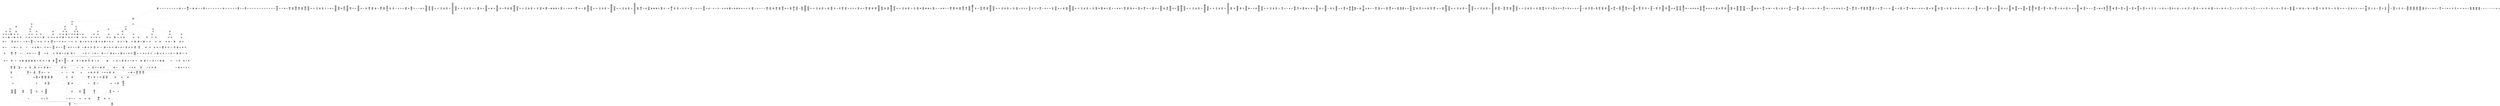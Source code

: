 /* Generated by GvGen v.1.0 (https://www.github.com/stricaud/gvgen) */

digraph G {
compound=true;
   node1 [label="[anywhere]"];
   node2 [label="# 0x0
PUSHX Data
PUSHX Data
MSTORE
PUSHX LogicData
CALLDATASIZE
LT
PUSHX Data
JUMPI
"];
   node3 [label="# 0xd
PUSHX Data
CALLDATALOAD
PUSHX BitData
SHR
PUSHX LogicData
GT
PUSHX Data
JUMPI
"];
   node4 [label="# 0x1e
PUSHX LogicData
GT
PUSHX Data
JUMPI
"];
   node5 [label="# 0x29
PUSHX LogicData
GT
PUSHX Data
JUMPI
"];
   node6 [label="# 0x34
PUSHX LogicData
GT
PUSHX Data
JUMPI
"];
   node7 [label="# 0x3f
PUSHX LogicData
EQ
PUSHX Data
JUMPI
"];
   node8 [label="# 0x4a
PUSHX LogicData
EQ
PUSHX Data
JUMPI
"];
   node9 [label="# 0x55
PUSHX LogicData
EQ
PUSHX Data
JUMPI
"];
   node10 [label="# 0x60
PUSHX LogicData
EQ
PUSHX Data
JUMPI
"];
   node11 [label="# 0x6b
PUSHX LogicData
EQ
PUSHX Data
JUMPI
"];
   node12 [label="# 0x76
PUSHX Data
REVERT
"];
   node13 [label="# 0x7a
JUMPDEST
PUSHX LogicData
EQ
PUSHX Data
JUMPI
"];
   node14 [label="# 0x86
PUSHX LogicData
EQ
PUSHX Data
JUMPI
"];
   node15 [label="# 0x91
PUSHX LogicData
EQ
PUSHX Data
JUMPI
"];
   node16 [label="# 0x9c
PUSHX LogicData
EQ
PUSHX Data
JUMPI
"];
   node17 [label="# 0xa7
PUSHX Data
REVERT
"];
   node18 [label="# 0xab
JUMPDEST
PUSHX LogicData
GT
PUSHX Data
JUMPI
"];
   node19 [label="# 0xb7
PUSHX LogicData
EQ
PUSHX Data
JUMPI
"];
   node20 [label="# 0xc2
PUSHX LogicData
EQ
PUSHX Data
JUMPI
"];
   node21 [label="# 0xcd
PUSHX LogicData
EQ
PUSHX Data
JUMPI
"];
   node22 [label="# 0xd8
PUSHX LogicData
EQ
PUSHX Data
JUMPI
"];
   node23 [label="# 0xe3
PUSHX LogicData
EQ
PUSHX Data
JUMPI
"];
   node24 [label="# 0xee
PUSHX Data
REVERT
"];
   node25 [label="# 0xf2
JUMPDEST
PUSHX LogicData
EQ
PUSHX Data
JUMPI
"];
   node26 [label="# 0xfe
PUSHX LogicData
EQ
PUSHX Data
JUMPI
"];
   node27 [label="# 0x109
PUSHX LogicData
EQ
PUSHX Data
JUMPI
"];
   node28 [label="# 0x114
PUSHX LogicData
EQ
PUSHX Data
JUMPI
"];
   node29 [label="# 0x11f
PUSHX Data
REVERT
"];
   node30 [label="# 0x123
JUMPDEST
PUSHX LogicData
GT
PUSHX Data
JUMPI
"];
   node31 [label="# 0x12f
PUSHX LogicData
GT
PUSHX Data
JUMPI
"];
   node32 [label="# 0x13a
PUSHX LogicData
EQ
PUSHX Data
JUMPI
"];
   node33 [label="# 0x145
PUSHX LogicData
EQ
PUSHX Data
JUMPI
"];
   node34 [label="# 0x150
PUSHX LogicData
EQ
PUSHX Data
JUMPI
"];
   node35 [label="# 0x15b
PUSHX LogicData
EQ
PUSHX Data
JUMPI
"];
   node36 [label="# 0x166
PUSHX LogicData
EQ
PUSHX Data
JUMPI
"];
   node37 [label="# 0x171
PUSHX Data
REVERT
"];
   node38 [label="# 0x175
JUMPDEST
PUSHX LogicData
EQ
PUSHX Data
JUMPI
"];
   node39 [label="# 0x181
PUSHX LogicData
EQ
PUSHX Data
JUMPI
"];
   node40 [label="# 0x18c
PUSHX LogicData
EQ
PUSHX Data
JUMPI
"];
   node41 [label="# 0x197
PUSHX LogicData
EQ
PUSHX Data
JUMPI
"];
   node42 [label="# 0x1a2
PUSHX Data
REVERT
"];
   node43 [label="# 0x1a6
JUMPDEST
PUSHX LogicData
GT
PUSHX Data
JUMPI
"];
   node44 [label="# 0x1b2
PUSHX LogicData
EQ
PUSHX Data
JUMPI
"];
   node45 [label="# 0x1bd
PUSHX LogicData
EQ
PUSHX Data
JUMPI
"];
   node46 [label="# 0x1c8
PUSHX LogicData
EQ
PUSHX Data
JUMPI
"];
   node47 [label="# 0x1d3
PUSHX LogicData
EQ
PUSHX Data
JUMPI
"];
   node48 [label="# 0x1de
PUSHX LogicData
EQ
PUSHX Data
JUMPI
"];
   node49 [label="# 0x1e9
PUSHX Data
REVERT
"];
   node50 [label="# 0x1ed
JUMPDEST
PUSHX LogicData
EQ
PUSHX Data
JUMPI
"];
   node51 [label="# 0x1f9
PUSHX LogicData
EQ
PUSHX Data
JUMPI
"];
   node52 [label="# 0x204
PUSHX LogicData
EQ
PUSHX Data
JUMPI
"];
   node53 [label="# 0x20f
PUSHX LogicData
EQ
PUSHX Data
JUMPI
"];
   node54 [label="# 0x21a
PUSHX Data
REVERT
"];
   node55 [label="# 0x21e
JUMPDEST
PUSHX LogicData
GT
PUSHX Data
JUMPI
"];
   node56 [label="# 0x22a
PUSHX LogicData
GT
PUSHX Data
JUMPI
"];
   node57 [label="# 0x235
PUSHX LogicData
GT
PUSHX Data
JUMPI
"];
   node58 [label="# 0x240
PUSHX LogicData
EQ
PUSHX Data
JUMPI
"];
   node59 [label="# 0x24b
PUSHX LogicData
EQ
PUSHX Data
JUMPI
"];
   node60 [label="# 0x256
PUSHX LogicData
EQ
PUSHX Data
JUMPI
"];
   node61 [label="# 0x261
PUSHX LogicData
EQ
PUSHX Data
JUMPI
"];
   node62 [label="# 0x26c
PUSHX LogicData
EQ
PUSHX Data
JUMPI
"];
   node63 [label="# 0x277
PUSHX Data
REVERT
"];
   node64 [label="# 0x27b
JUMPDEST
PUSHX LogicData
EQ
PUSHX Data
JUMPI
"];
   node65 [label="# 0x287
PUSHX LogicData
EQ
PUSHX Data
JUMPI
"];
   node66 [label="# 0x292
PUSHX LogicData
EQ
PUSHX Data
JUMPI
"];
   node67 [label="# 0x29d
PUSHX LogicData
EQ
PUSHX Data
JUMPI
"];
   node68 [label="# 0x2a8
PUSHX Data
REVERT
"];
   node69 [label="# 0x2ac
JUMPDEST
PUSHX LogicData
GT
PUSHX Data
JUMPI
"];
   node70 [label="# 0x2b8
PUSHX LogicData
EQ
PUSHX Data
JUMPI
"];
   node71 [label="# 0x2c3
PUSHX LogicData
EQ
PUSHX Data
JUMPI
"];
   node72 [label="# 0x2ce
PUSHX LogicData
EQ
PUSHX Data
JUMPI
"];
   node73 [label="# 0x2d9
PUSHX LogicData
EQ
PUSHX Data
JUMPI
"];
   node74 [label="# 0x2e4
PUSHX LogicData
EQ
PUSHX Data
JUMPI
"];
   node75 [label="# 0x2ef
PUSHX Data
REVERT
"];
   node76 [label="# 0x2f3
JUMPDEST
PUSHX LogicData
EQ
PUSHX Data
JUMPI
"];
   node77 [label="# 0x2ff
PUSHX LogicData
EQ
PUSHX Data
JUMPI
"];
   node78 [label="# 0x30a
PUSHX LogicData
EQ
PUSHX Data
JUMPI
"];
   node79 [label="# 0x315
PUSHX LogicData
EQ
PUSHX Data
JUMPI
"];
   node80 [label="# 0x320
PUSHX Data
REVERT
"];
   node81 [label="# 0x324
JUMPDEST
PUSHX LogicData
GT
PUSHX Data
JUMPI
"];
   node82 [label="# 0x330
PUSHX LogicData
GT
PUSHX Data
JUMPI
"];
   node83 [label="# 0x33b
PUSHX LogicData
EQ
PUSHX Data
JUMPI
"];
   node84 [label="# 0x346
PUSHX LogicData
EQ
PUSHX Data
JUMPI
"];
   node85 [label="# 0x351
PUSHX LogicData
EQ
PUSHX Data
JUMPI
"];
   node86 [label="# 0x35c
PUSHX LogicData
EQ
PUSHX Data
JUMPI
"];
   node87 [label="# 0x367
PUSHX LogicData
EQ
PUSHX Data
JUMPI
"];
   node88 [label="# 0x372
PUSHX Data
REVERT
"];
   node89 [label="# 0x376
JUMPDEST
PUSHX LogicData
EQ
PUSHX Data
JUMPI
"];
   node90 [label="# 0x382
PUSHX LogicData
EQ
PUSHX Data
JUMPI
"];
   node91 [label="# 0x38d
PUSHX LogicData
EQ
PUSHX Data
JUMPI
"];
   node92 [label="# 0x398
PUSHX LogicData
EQ
PUSHX Data
JUMPI
"];
   node93 [label="# 0x3a3
PUSHX Data
REVERT
"];
   node94 [label="# 0x3a7
JUMPDEST
PUSHX LogicData
GT
PUSHX Data
JUMPI
"];
   node95 [label="# 0x3b3
PUSHX LogicData
EQ
PUSHX Data
JUMPI
"];
   node96 [label="# 0x3be
PUSHX LogicData
EQ
PUSHX Data
JUMPI
"];
   node97 [label="# 0x3c9
PUSHX LogicData
EQ
PUSHX Data
JUMPI
"];
   node98 [label="# 0x3d4
PUSHX LogicData
EQ
PUSHX Data
JUMPI
"];
   node99 [label="# 0x3df
PUSHX Data
REVERT
"];
   node100 [label="# 0x3e3
JUMPDEST
PUSHX LogicData
EQ
PUSHX Data
JUMPI
"];
   node101 [label="# 0x3ef
PUSHX LogicData
EQ
PUSHX Data
JUMPI
"];
   node102 [label="# 0x3fa
PUSHX LogicData
EQ
PUSHX Data
JUMPI
"];
   node103 [label="# 0x405
PUSHX LogicData
EQ
PUSHX Data
JUMPI
"];
   node104 [label="# 0x410
JUMPDEST
PUSHX Data
REVERT
"];
   node105 [label="# 0x415
JUMPDEST
CALLVALUE
ISZERO
PUSHX Data
JUMPI
"];
   node106 [label="# 0x41d
PUSHX Data
REVERT
"];
   node107 [label="# 0x421
JUMPDEST
PUSHX Data
PUSHX Data
CALLDATASIZE
PUSHX Data
PUSHX Data
JUMP
"];
   node108 [label="# 0x430
JUMPDEST
PUSHX Data
JUMP
"];
   node109 [label="# 0x435
JUMPDEST
PUSHX MemData
MLOAD
ISZERO
ISZERO
MSTORE
PUSHX ArithData
ADD
"];
   node110 [label="# 0x441
JUMPDEST
PUSHX MemData
MLOAD
SUB
RETURN
"];
   node111 [label="# 0x44a
JUMPDEST
CALLVALUE
ISZERO
PUSHX Data
JUMPI
"];
   node112 [label="# 0x452
PUSHX Data
REVERT
"];
   node113 [label="# 0x456
JUMPDEST
PUSHX Data
PUSHX Data
CALLDATASIZE
PUSHX Data
PUSHX Data
JUMP
"];
   node114 [label="# 0x465
JUMPDEST
PUSHX Data
JUMP
"];
   node115 [label="# 0x46a
JUMPDEST
STOP
"];
   node116 [label="# 0x46c
JUMPDEST
CALLVALUE
ISZERO
PUSHX Data
JUMPI
"];
   node117 [label="# 0x474
PUSHX Data
REVERT
"];
   node118 [label="# 0x478
JUMPDEST
PUSHX Data
PUSHX Data
CALLDATASIZE
PUSHX Data
PUSHX Data
JUMP
"];
   node119 [label="# 0x487
JUMPDEST
PUSHX Data
JUMP
"];
   node120 [label="# 0x48c
JUMPDEST
CALLVALUE
ISZERO
PUSHX Data
JUMPI
"];
   node121 [label="# 0x494
PUSHX Data
REVERT
"];
   node122 [label="# 0x498
JUMPDEST
PUSHX Data
PUSHX Data
JUMP
"];
   node123 [label="# 0x4a1
JUMPDEST
PUSHX MemData
MLOAD
PUSHX Data
PUSHX Data
JUMP
"];
   node124 [label="# 0x4ae
JUMPDEST
CALLVALUE
ISZERO
PUSHX Data
JUMPI
"];
   node125 [label="# 0x4b6
PUSHX Data
REVERT
"];
   node126 [label="# 0x4ba
JUMPDEST
PUSHX Data
PUSHX Data
CALLDATASIZE
PUSHX Data
PUSHX Data
JUMP
"];
   node127 [label="# 0x4c9
JUMPDEST
PUSHX Data
JUMP
"];
   node128 [label="# 0x4ce
JUMPDEST
PUSHX MemData
MLOAD
PUSHX ArithData
PUSHX BitData
PUSHX BitData
SHL
SUB
AND
MSTORE
PUSHX ArithData
ADD
PUSHX Data
JUMP
"];
   node129 [label="# 0x4e6
JUMPDEST
CALLVALUE
ISZERO
PUSHX Data
JUMPI
"];
   node130 [label="# 0x4ee
PUSHX Data
REVERT
"];
   node131 [label="# 0x4f2
JUMPDEST
PUSHX Data
PUSHX Data
CALLDATASIZE
PUSHX Data
PUSHX Data
JUMP
"];
   node132 [label="# 0x501
JUMPDEST
PUSHX Data
JUMP
"];
   node133 [label="# 0x506
JUMPDEST
CALLVALUE
ISZERO
PUSHX Data
JUMPI
"];
   node134 [label="# 0x50e
PUSHX Data
REVERT
"];
   node135 [label="# 0x512
JUMPDEST
PUSHX Data
PUSHX Data
JUMP
"];
   node136 [label="# 0x51b
JUMPDEST
CALLVALUE
ISZERO
PUSHX Data
JUMPI
"];
   node137 [label="# 0x523
PUSHX Data
REVERT
"];
   node138 [label="# 0x527
JUMPDEST
PUSHX Data
PUSHX Data
JUMP
"];
   node139 [label="# 0x530
JUMPDEST
CALLVALUE
ISZERO
PUSHX Data
JUMPI
"];
   node140 [label="# 0x538
PUSHX Data
REVERT
"];
   node141 [label="# 0x53c
JUMPDEST
PUSHX Data
PUSHX Data
JUMP
"];
   node142 [label="# 0x545
JUMPDEST
CALLVALUE
ISZERO
PUSHX Data
JUMPI
"];
   node143 [label="# 0x54d
PUSHX Data
REVERT
"];
   node144 [label="# 0x551
JUMPDEST
PUSHX StorData
SLOAD
"];
   node145 [label="# 0x556
JUMPDEST
PUSHX MemData
MLOAD
MSTORE
PUSHX ArithData
ADD
PUSHX Data
JUMP
"];
   node146 [label="# 0x564
JUMPDEST
CALLVALUE
ISZERO
PUSHX Data
JUMPI
"];
   node147 [label="# 0x56c
PUSHX Data
REVERT
"];
   node148 [label="# 0x570
JUMPDEST
PUSHX Data
PUSHX MemData
MLOAD
PUSHX ArithData
ADD
PUSHX Data
MSTORE
PUSHX Data
MSTORE
PUSHX ArithData
ADD
PUSHX Data
MSTORE
JUMP
"];
   node149 [label="# 0x5ad
JUMPDEST
CALLVALUE
ISZERO
PUSHX Data
JUMPI
"];
   node150 [label="# 0x5b5
PUSHX Data
REVERT
"];
   node151 [label="# 0x5b9
JUMPDEST
PUSHX Data
PUSHX Data
CALLDATASIZE
PUSHX Data
PUSHX Data
JUMP
"];
   node152 [label="# 0x5c8
JUMPDEST
PUSHX Data
JUMP
"];
   node153 [label="# 0x5cd
JUMPDEST
CALLVALUE
ISZERO
PUSHX Data
JUMPI
"];
   node154 [label="# 0x5d5
PUSHX Data
REVERT
"];
   node155 [label="# 0x5d9
JUMPDEST
PUSHX Data
PUSHX Data
CALLDATASIZE
PUSHX Data
PUSHX Data
JUMP
"];
   node156 [label="# 0x5e8
JUMPDEST
PUSHX Data
JUMP
"];
   node157 [label="# 0x5ed
JUMPDEST
PUSHX MemData
MLOAD
PUSHX Data
PUSHX Data
JUMP
"];
   node158 [label="# 0x5fa
JUMPDEST
CALLVALUE
ISZERO
PUSHX Data
JUMPI
"];
   node159 [label="# 0x602
PUSHX Data
REVERT
"];
   node160 [label="# 0x606
JUMPDEST
PUSHX Data
PUSHX Data
CALLDATASIZE
PUSHX Data
PUSHX Data
JUMP
"];
   node161 [label="# 0x615
JUMPDEST
PUSHX Data
JUMP
"];
   node162 [label="# 0x61a
JUMPDEST
CALLVALUE
ISZERO
PUSHX Data
JUMPI
"];
   node163 [label="# 0x622
PUSHX Data
REVERT
"];
   node164 [label="# 0x626
JUMPDEST
PUSHX Data
PUSHX Data
CALLDATASIZE
PUSHX Data
PUSHX Data
JUMP
"];
   node165 [label="# 0x635
JUMPDEST
PUSHX Data
JUMP
"];
   node166 [label="# 0x63a
JUMPDEST
PUSHX Data
MLOAD
PUSHX ArithData
PUSHX BitData
PUSHX BitData
SHL
SUB
AND
MSTORE
PUSHX ArithData
ADD
MSTORE
ADD
PUSHX Data
JUMP
"];
   node167 [label="# 0x659
JUMPDEST
CALLVALUE
ISZERO
PUSHX Data
JUMPI
"];
   node168 [label="# 0x661
PUSHX Data
REVERT
"];
   node169 [label="# 0x665
JUMPDEST
PUSHX Data
PUSHX MemData
MLOAD
PUSHX ArithData
ADD
PUSHX Data
MSTORE
PUSHX Data
MSTORE
PUSHX ArithData
ADD
PUSHX BitData
PUSHX BitData
SHL
MSTORE
JUMP
"];
   node170 [label="# 0x689
JUMPDEST
CALLVALUE
ISZERO
PUSHX Data
JUMPI
"];
   node171 [label="# 0x691
PUSHX Data
REVERT
"];
   node172 [label="# 0x695
JUMPDEST
PUSHX Data
PUSHX Data
CALLDATASIZE
PUSHX Data
PUSHX Data
JUMP
"];
   node173 [label="# 0x6a4
JUMPDEST
PUSHX Data
JUMP
"];
   node174 [label="# 0x6a9
JUMPDEST
CALLVALUE
ISZERO
PUSHX Data
JUMPI
"];
   node175 [label="# 0x6b1
PUSHX Data
REVERT
"];
   node176 [label="# 0x6b5
JUMPDEST
PUSHX Data
PUSHX Data
JUMP
"];
   node177 [label="# 0x6be
JUMPDEST
PUSHX MemData
MLOAD
PUSHX Data
PUSHX Data
JUMP
"];
   node178 [label="# 0x6cb
JUMPDEST
CALLVALUE
ISZERO
PUSHX Data
JUMPI
"];
   node179 [label="# 0x6d3
PUSHX Data
REVERT
"];
   node180 [label="# 0x6d7
JUMPDEST
PUSHX Data
PUSHX Data
JUMP
"];
   node181 [label="# 0x6e0
JUMPDEST
PUSHX MemData
MLOAD
PUSHX Data
PUSHX Data
JUMP
"];
   node182 [label="# 0x6ee
JUMPDEST
CALLVALUE
ISZERO
PUSHX Data
JUMPI
"];
   node183 [label="# 0x6f6
PUSHX Data
REVERT
"];
   node184 [label="# 0x6fa
JUMPDEST
PUSHX Data
PUSHX Data
JUMP
"];
   node185 [label="# 0x703
JUMPDEST
CALLVALUE
ISZERO
PUSHX Data
JUMPI
"];
   node186 [label="# 0x70b
PUSHX Data
REVERT
"];
   node187 [label="# 0x70f
JUMPDEST
PUSHX Data
PUSHX Data
CALLDATASIZE
PUSHX Data
PUSHX Data
JUMP
"];
   node188 [label="# 0x71e
JUMPDEST
PUSHX Data
JUMP
"];
   node189 [label="# 0x723
JUMPDEST
CALLVALUE
ISZERO
PUSHX Data
JUMPI
"];
   node190 [label="# 0x72b
PUSHX Data
REVERT
"];
   node191 [label="# 0x72f
JUMPDEST
PUSHX Data
PUSHX Data
CALLDATASIZE
PUSHX Data
PUSHX Data
JUMP
"];
   node192 [label="# 0x73e
JUMPDEST
PUSHX Data
JUMP
"];
   node193 [label="# 0x743
JUMPDEST
CALLVALUE
ISZERO
PUSHX Data
JUMPI
"];
   node194 [label="# 0x74b
PUSHX Data
REVERT
"];
   node195 [label="# 0x74f
JUMPDEST
PUSHX Data
PUSHX Data
CALLDATASIZE
PUSHX Data
PUSHX Data
JUMP
"];
   node196 [label="# 0x75e
JUMPDEST
PUSHX Data
PUSHX Data
MSTORE
PUSHX Data
MSTORE
PUSHX Data
SHA3
SLOAD
JUMP
"];
   node197 [label="# 0x770
JUMPDEST
CALLVALUE
ISZERO
PUSHX Data
JUMPI
"];
   node198 [label="# 0x778
PUSHX Data
REVERT
"];
   node199 [label="# 0x77c
JUMPDEST
PUSHX Data
PUSHX Data
JUMP
"];
   node200 [label="# 0x785
JUMPDEST
CALLVALUE
ISZERO
PUSHX Data
JUMPI
"];
   node201 [label="# 0x78d
PUSHX Data
REVERT
"];
   node202 [label="# 0x791
JUMPDEST
PUSHX Data
PUSHX Data
CALLDATASIZE
PUSHX Data
PUSHX Data
JUMP
"];
   node203 [label="# 0x7a0
JUMPDEST
PUSHX Data
JUMP
"];
   node204 [label="# 0x7a5
JUMPDEST
CALLVALUE
ISZERO
PUSHX Data
JUMPI
"];
   node205 [label="# 0x7ad
PUSHX Data
REVERT
"];
   node206 [label="# 0x7b1
JUMPDEST
PUSHX Data
PUSHX Data
CALLDATASIZE
PUSHX Data
PUSHX Data
JUMP
"];
   node207 [label="# 0x7c0
JUMPDEST
PUSHX Data
JUMP
"];
   node208 [label="# 0x7c5
JUMPDEST
CALLVALUE
ISZERO
PUSHX Data
JUMPI
"];
   node209 [label="# 0x7cd
PUSHX Data
REVERT
"];
   node210 [label="# 0x7d1
JUMPDEST
PUSHX Data
PUSHX Data
CALLDATASIZE
PUSHX Data
PUSHX Data
JUMP
"];
   node211 [label="# 0x7e0
JUMPDEST
PUSHX Data
JUMP
"];
   node212 [label="# 0x7e5
JUMPDEST
CALLVALUE
ISZERO
PUSHX Data
JUMPI
"];
   node213 [label="# 0x7ed
PUSHX Data
REVERT
"];
   node214 [label="# 0x7f1
JUMPDEST
PUSHX Data
PUSHX Data
CALLDATASIZE
PUSHX Data
PUSHX Data
JUMP
"];
   node215 [label="# 0x800
JUMPDEST
PUSHX Data
JUMP
"];
   node216 [label="# 0x805
JUMPDEST
CALLVALUE
ISZERO
PUSHX Data
JUMPI
"];
   node217 [label="# 0x80d
PUSHX Data
REVERT
"];
   node218 [label="# 0x811
JUMPDEST
PUSHX StorData
SLOAD
PUSHX BitData
AND
PUSHX Data
JUMP
"];
   node219 [label="# 0x81d
JUMPDEST
CALLVALUE
ISZERO
PUSHX Data
JUMPI
"];
   node220 [label="# 0x825
PUSHX Data
REVERT
"];
   node221 [label="# 0x829
JUMPDEST
PUSHX Data
PUSHX Data
CALLDATASIZE
PUSHX Data
PUSHX Data
JUMP
"];
   node222 [label="# 0x838
JUMPDEST
PUSHX Data
JUMP
"];
   node223 [label="# 0x83d
JUMPDEST
CALLVALUE
ISZERO
PUSHX Data
JUMPI
"];
   node224 [label="# 0x845
PUSHX Data
REVERT
"];
   node225 [label="# 0x849
JUMPDEST
PUSHX Data
PUSHX Data
CALLDATASIZE
PUSHX Data
PUSHX Data
JUMP
"];
   node226 [label="# 0x858
JUMPDEST
PUSHX Data
JUMP
"];
   node227 [label="# 0x85d
JUMPDEST
CALLVALUE
ISZERO
PUSHX Data
JUMPI
"];
   node228 [label="# 0x865
PUSHX Data
REVERT
"];
   node229 [label="# 0x869
JUMPDEST
PUSHX Data
PUSHX Data
CALLDATASIZE
PUSHX Data
PUSHX Data
JUMP
"];
   node230 [label="# 0x878
JUMPDEST
PUSHX Data
JUMP
"];
   node231 [label="# 0x87d
JUMPDEST
CALLVALUE
ISZERO
PUSHX Data
JUMPI
"];
   node232 [label="# 0x885
PUSHX Data
REVERT
"];
   node233 [label="# 0x889
JUMPDEST
PUSHX Data
PUSHX Data
JUMP
"];
   node234 [label="# 0x892
JUMPDEST
PUSHX MemData
MLOAD
PUSHX Data
PUSHX Data
JUMP
"];
   node235 [label="# 0x89f
JUMPDEST
CALLVALUE
ISZERO
PUSHX Data
JUMPI
"];
   node236 [label="# 0x8a7
PUSHX Data
REVERT
"];
   node237 [label="# 0x8ab
JUMPDEST
PUSHX Data
PUSHX Data
CALLDATASIZE
PUSHX Data
PUSHX Data
JUMP
"];
   node238 [label="# 0x8ba
JUMPDEST
PUSHX Data
JUMP
"];
   node239 [label="# 0x8bf
JUMPDEST
CALLVALUE
ISZERO
PUSHX Data
JUMPI
"];
   node240 [label="# 0x8c7
PUSHX Data
REVERT
"];
   node241 [label="# 0x8cb
JUMPDEST
PUSHX Data
PUSHX Data
CALLDATASIZE
PUSHX Data
PUSHX Data
JUMP
"];
   node242 [label="# 0x8da
JUMPDEST
PUSHX Data
JUMP
"];
   node243 [label="# 0x8df
JUMPDEST
CALLVALUE
ISZERO
PUSHX Data
JUMPI
"];
   node244 [label="# 0x8e7
PUSHX Data
REVERT
"];
   node245 [label="# 0x8eb
JUMPDEST
PUSHX Data
PUSHX Data
CALLDATASIZE
PUSHX Data
PUSHX Data
JUMP
"];
   node246 [label="# 0x8fa
JUMPDEST
PUSHX Data
JUMP
"];
   node247 [label="# 0x8ff
JUMPDEST
CALLVALUE
ISZERO
PUSHX Data
JUMPI
"];
   node248 [label="# 0x907
PUSHX Data
REVERT
"];
   node249 [label="# 0x90b
JUMPDEST
PUSHX Data
PUSHX StorData
SLOAD
JUMP
"];
   node250 [label="# 0x915
JUMPDEST
CALLVALUE
ISZERO
PUSHX Data
JUMPI
"];
   node251 [label="# 0x91d
PUSHX Data
REVERT
"];
   node252 [label="# 0x921
JUMPDEST
PUSHX Data
PUSHX Data
CALLDATASIZE
PUSHX Data
PUSHX Data
JUMP
"];
   node253 [label="# 0x930
JUMPDEST
PUSHX Data
JUMP
"];
   node254 [label="# 0x935
JUMPDEST
CALLVALUE
ISZERO
PUSHX Data
JUMPI
"];
   node255 [label="# 0x93d
PUSHX Data
REVERT
"];
   node256 [label="# 0x941
JUMPDEST
PUSHX Data
PUSHX Data
CALLDATASIZE
PUSHX Data
PUSHX Data
JUMP
"];
   node257 [label="# 0x950
JUMPDEST
PUSHX Data
JUMP
"];
   node258 [label="# 0x955
JUMPDEST
CALLVALUE
ISZERO
PUSHX Data
JUMPI
"];
   node259 [label="# 0x95d
PUSHX Data
REVERT
"];
   node260 [label="# 0x961
JUMPDEST
PUSHX Data
PUSHX Data
JUMP
"];
   node261 [label="# 0x96a
JUMPDEST
CALLVALUE
ISZERO
PUSHX Data
JUMPI
"];
   node262 [label="# 0x972
PUSHX Data
REVERT
"];
   node263 [label="# 0x976
JUMPDEST
PUSHX Data
PUSHX Data
CALLDATASIZE
PUSHX Data
PUSHX Data
JUMP
"];
   node264 [label="# 0x985
JUMPDEST
PUSHX Data
PUSHX Data
MSTORE
PUSHX Data
MSTORE
PUSHX Data
SHA3
SLOAD
JUMP
"];
   node265 [label="# 0x997
JUMPDEST
CALLVALUE
ISZERO
PUSHX Data
JUMPI
"];
   node266 [label="# 0x99f
PUSHX Data
REVERT
"];
   node267 [label="# 0x9a3
JUMPDEST
PUSHX Data
PUSHX Data
CALLDATASIZE
PUSHX Data
PUSHX Data
JUMP
"];
   node268 [label="# 0x9b2
JUMPDEST
PUSHX Data
JUMP
"];
   node269 [label="# 0x9b7
JUMPDEST
CALLVALUE
ISZERO
PUSHX Data
JUMPI
"];
   node270 [label="# 0x9bf
PUSHX Data
REVERT
"];
   node271 [label="# 0x9c3
JUMPDEST
PUSHX Data
PUSHX Data
JUMP
"];
   node272 [label="# 0x9ce
JUMPDEST
CALLVALUE
ISZERO
PUSHX Data
JUMPI
"];
   node273 [label="# 0x9d6
PUSHX Data
REVERT
"];
   node274 [label="# 0x9da
JUMPDEST
PUSHX Data
PUSHX Data
JUMP
"];
   node275 [label="# 0x9e3
JUMPDEST
CALLVALUE
ISZERO
PUSHX Data
JUMPI
"];
   node276 [label="# 0x9eb
PUSHX Data
REVERT
"];
   node277 [label="# 0x9ef
JUMPDEST
PUSHX StorData
SLOAD
PUSHX ArithData
PUSHX BitData
PUSHX BitData
SHL
SUB
AND
PUSHX Data
JUMP
"];
   node278 [label="# 0xa01
JUMPDEST
CALLVALUE
ISZERO
PUSHX Data
JUMPI
"];
   node279 [label="# 0xa09
PUSHX Data
REVERT
"];
   node280 [label="# 0xa0d
JUMPDEST
PUSHX Data
PUSHX Data
JUMP
"];
   node281 [label="# 0xa16
JUMPDEST
CALLVALUE
ISZERO
PUSHX Data
JUMPI
"];
   node282 [label="# 0xa1e
PUSHX Data
REVERT
"];
   node283 [label="# 0xa22
JUMPDEST
PUSHX Data
PUSHX Data
CALLDATASIZE
PUSHX Data
PUSHX Data
JUMP
"];
   node284 [label="# 0xa31
JUMPDEST
PUSHX Data
JUMP
"];
   node285 [label="# 0xa36
JUMPDEST
CALLVALUE
ISZERO
PUSHX Data
JUMPI
"];
   node286 [label="# 0xa3e
PUSHX Data
REVERT
"];
   node287 [label="# 0xa42
JUMPDEST
PUSHX Data
PUSHX Data
CALLDATASIZE
PUSHX Data
PUSHX Data
JUMP
"];
   node288 [label="# 0xa51
JUMPDEST
PUSHX Data
PUSHX Data
MSTORE
PUSHX Data
MSTORE
PUSHX Data
SHA3
SLOAD
JUMP
"];
   node289 [label="# 0xa63
JUMPDEST
CALLVALUE
ISZERO
PUSHX Data
JUMPI
"];
   node290 [label="# 0xa6b
PUSHX Data
REVERT
"];
   node291 [label="# 0xa6f
JUMPDEST
PUSHX Data
PUSHX Data
JUMP
"];
   node292 [label="# 0xa78
JUMPDEST
CALLVALUE
ISZERO
PUSHX Data
JUMPI
"];
   node293 [label="# 0xa80
PUSHX Data
REVERT
"];
   node294 [label="# 0xa84
JUMPDEST
PUSHX Data
PUSHX Data
CALLDATASIZE
PUSHX Data
PUSHX Data
JUMP
"];
   node295 [label="# 0xa93
JUMPDEST
PUSHX Data
JUMP
"];
   node296 [label="# 0xa98
JUMPDEST
CALLVALUE
ISZERO
PUSHX Data
JUMPI
"];
   node297 [label="# 0xaa0
PUSHX Data
REVERT
"];
   node298 [label="# 0xaa4
JUMPDEST
PUSHX Data
PUSHX Data
CALLDATASIZE
PUSHX Data
PUSHX Data
JUMP
"];
   node299 [label="# 0xab3
JUMPDEST
PUSHX Data
JUMP
"];
   node300 [label="# 0xab8
JUMPDEST
CALLVALUE
ISZERO
PUSHX Data
JUMPI
"];
   node301 [label="# 0xac0
PUSHX Data
REVERT
"];
   node302 [label="# 0xac4
JUMPDEST
PUSHX Data
PUSHX Data
CALLDATASIZE
PUSHX Data
PUSHX Data
JUMP
"];
   node303 [label="# 0xad3
JUMPDEST
PUSHX Data
JUMP
"];
   node304 [label="# 0xad8
JUMPDEST
CALLVALUE
ISZERO
PUSHX Data
JUMPI
"];
   node305 [label="# 0xae0
PUSHX Data
REVERT
"];
   node306 [label="# 0xae4
JUMPDEST
PUSHX Data
PUSHX Data
CALLDATASIZE
PUSHX Data
PUSHX Data
JUMP
"];
   node307 [label="# 0xaf3
JUMPDEST
PUSHX Data
JUMP
"];
   node308 [label="# 0xaf8
JUMPDEST
CALLVALUE
ISZERO
PUSHX Data
JUMPI
"];
   node309 [label="# 0xb00
PUSHX Data
REVERT
"];
   node310 [label="# 0xb04
JUMPDEST
PUSHX Data
PUSHX Data
CALLDATASIZE
PUSHX Data
PUSHX Data
JUMP
"];
   node311 [label="# 0xb13
JUMPDEST
PUSHX Data
JUMP
"];
   node312 [label="# 0xb18
JUMPDEST
CALLVALUE
ISZERO
PUSHX Data
JUMPI
"];
   node313 [label="# 0xb20
PUSHX Data
REVERT
"];
   node314 [label="# 0xb24
JUMPDEST
PUSHX Data
PUSHX Data
CALLDATASIZE
PUSHX Data
PUSHX Data
JUMP
"];
   node315 [label="# 0xb33
JUMPDEST
PUSHX Data
JUMP
"];
   node316 [label="# 0xb38
JUMPDEST
PUSHX Data
PUSHX Data
CALLDATASIZE
PUSHX Data
PUSHX Data
JUMP
"];
   node317 [label="# 0xb46
JUMPDEST
PUSHX Data
JUMP
"];
   node318 [label="# 0xb4b
JUMPDEST
CALLVALUE
ISZERO
PUSHX Data
JUMPI
"];
   node319 [label="# 0xb53
PUSHX Data
REVERT
"];
   node320 [label="# 0xb57
JUMPDEST
PUSHX Data
PUSHX Data
JUMP
"];
   node321 [label="# 0xb60
JUMPDEST
CALLVALUE
ISZERO
PUSHX Data
JUMPI
"];
   node322 [label="# 0xb68
PUSHX Data
REVERT
"];
   node323 [label="# 0xb6c
JUMPDEST
PUSHX StorData
SLOAD
PUSHX Data
PUSHX BitData
AND
JUMP
"];
   node324 [label="# 0xb7a
JUMPDEST
CALLVALUE
ISZERO
PUSHX Data
JUMPI
"];
   node325 [label="# 0xb82
PUSHX Data
REVERT
"];
   node326 [label="# 0xb86
JUMPDEST
PUSHX Data
PUSHX Data
CALLDATASIZE
PUSHX Data
PUSHX Data
JUMP
"];
   node327 [label="# 0xb95
JUMPDEST
PUSHX Data
JUMP
"];
   node328 [label="# 0xb9a
JUMPDEST
CALLVALUE
ISZERO
PUSHX Data
JUMPI
"];
   node329 [label="# 0xba2
PUSHX Data
REVERT
"];
   node330 [label="# 0xba6
JUMPDEST
PUSHX Data
PUSHX Data
CALLDATASIZE
PUSHX Data
PUSHX Data
JUMP
"];
   node331 [label="# 0xbb5
JUMPDEST
PUSHX Data
JUMP
"];
   node332 [label="# 0xbba
JUMPDEST
CALLVALUE
ISZERO
PUSHX Data
JUMPI
"];
   node333 [label="# 0xbc2
PUSHX Data
REVERT
"];
   node334 [label="# 0xbc6
JUMPDEST
PUSHX Data
PUSHX Data
CALLDATASIZE
PUSHX Data
PUSHX Data
JUMP
"];
   node335 [label="# 0xbd5
JUMPDEST
PUSHX Data
JUMP
"];
   node336 [label="# 0xbda
JUMPDEST
CALLVALUE
ISZERO
PUSHX Data
JUMPI
"];
   node337 [label="# 0xbe2
PUSHX Data
REVERT
"];
   node338 [label="# 0xbe6
JUMPDEST
PUSHX Data
PUSHX Data
CALLDATASIZE
PUSHX Data
PUSHX Data
JUMP
"];
   node339 [label="# 0xbf5
JUMPDEST
PUSHX Data
JUMP
"];
   node340 [label="# 0xbfa
JUMPDEST
CALLVALUE
ISZERO
PUSHX Data
JUMPI
"];
   node341 [label="# 0xc02
PUSHX Data
REVERT
"];
   node342 [label="# 0xc06
JUMPDEST
PUSHX Data
PUSHX Data
CALLDATASIZE
PUSHX Data
PUSHX Data
JUMP
"];
   node343 [label="# 0xc15
JUMPDEST
PUSHX Data
JUMP
"];
   node344 [label="# 0xc1a
JUMPDEST
CALLVALUE
ISZERO
PUSHX Data
JUMPI
"];
   node345 [label="# 0xc22
PUSHX Data
REVERT
"];
   node346 [label="# 0xc26
JUMPDEST
PUSHX Data
PUSHX Data
JUMP
"];
   node347 [label="# 0xc2f
JUMPDEST
CALLVALUE
ISZERO
PUSHX Data
JUMPI
"];
   node348 [label="# 0xc37
PUSHX Data
REVERT
"];
   node349 [label="# 0xc3b
JUMPDEST
PUSHX Data
PUSHX Data
CALLDATASIZE
PUSHX Data
PUSHX Data
JUMP
"];
   node350 [label="# 0xc4a
JUMPDEST
PUSHX ArithData
PUSHX BitData
PUSHX BitData
SHL
SUB
AND
PUSHX Data
MSTORE
PUSHX Data
PUSHX Data
MSTORE
PUSHX Data
SHA3
AND
MSTORE
MSTORE
SHA3
SLOAD
PUSHX BitData
AND
JUMP
"];
   node351 [label="# 0xc78
JUMPDEST
CALLVALUE
ISZERO
PUSHX Data
JUMPI
"];
   node352 [label="# 0xc80
PUSHX Data
REVERT
"];
   node353 [label="# 0xc84
JUMPDEST
PUSHX Data
PUSHX Data
CALLDATASIZE
PUSHX Data
PUSHX Data
JUMP
"];
   node354 [label="# 0xc93
JUMPDEST
PUSHX Data
JUMP
"];
   node355 [label="# 0xc98
JUMPDEST
CALLVALUE
ISZERO
PUSHX Data
JUMPI
"];
   node356 [label="# 0xca0
PUSHX Data
REVERT
"];
   node357 [label="# 0xca4
JUMPDEST
PUSHX Data
PUSHX Data
JUMP
"];
   node358 [label="# 0xcae
JUMPDEST
CALLVALUE
ISZERO
PUSHX Data
JUMPI
"];
   node359 [label="# 0xcb6
PUSHX Data
REVERT
"];
   node360 [label="# 0xcba
JUMPDEST
PUSHX Data
PUSHX Data
CALLDATASIZE
PUSHX Data
PUSHX Data
JUMP
"];
   node361 [label="# 0xcc9
JUMPDEST
PUSHX Data
JUMP
"];
   node362 [label="# 0xcce
JUMPDEST
PUSHX Data
PUSHX Data
PUSHX Data
JUMP
"];
   node363 [label="# 0xcd9
JUMPDEST
JUMP
"];
   node364 [label="# 0xcdf
JUMPDEST
PUSHX StorData
SLOAD
PUSHX ArithData
PUSHX BitData
PUSHX BitData
SHL
SUB
AND
CALLER
EQ
PUSHX Data
JUMPI
"];
   node365 [label="# 0xcf2
PUSHX MemData
MLOAD
PUSHX BitData
PUSHX BitData
SHL
MSTORE
PUSHX ArithData
ADD
PUSHX Data
PUSHX Data
JUMP
"];
   node366 [label="# 0xd09
JUMPDEST
PUSHX MemData
MLOAD
SUB
REVERT
"];
   node367 [label="# 0xd12
JUMPDEST
PUSHX StorData
SLOAD
PUSHX ArithData
PUSHX BitData
PUSHX BitData
SHL
SUB
NOT
AND
PUSHX ArithData
PUSHX BitData
PUSHX BitData
SHL
SUB
AND
OR
SSTORE
JUMP
"];
   node368 [label="# 0xd34
JUMPDEST
PUSHX StorData
SLOAD
PUSHX ArithData
PUSHX BitData
PUSHX BitData
SHL
SUB
AND
CALLER
EQ
PUSHX Data
JUMPI
"];
   node369 [label="# 0xd47
PUSHX MemData
MLOAD
PUSHX BitData
PUSHX BitData
SHL
MSTORE
PUSHX ArithData
ADD
PUSHX Data
PUSHX Data
JUMP
"];
   node370 [label="# 0xd5e
JUMPDEST
PUSHX StorData
SLOAD
PUSHX ArithData
PUSHX BitData
PUSHX BitData
SHL
SUB
NOT
AND
PUSHX ArithData
PUSHX BitData
PUSHX BitData
SHL
SUB
AND
OR
SSTORE
JUMP
"];
   node371 [label="# 0xd80
JUMPDEST
PUSHX Data
PUSHX StorData
SLOAD
PUSHX Data
PUSHX Data
JUMP
"];
   node372 [label="# 0xd8f
JUMPDEST
PUSHX ArithData
ADD
PUSHX ArithData
DIV
MUL
PUSHX ArithData
ADD
PUSHX MemData
MLOAD
ADD
PUSHX Data
MSTORE
MSTORE
PUSHX ArithData
ADD
SLOAD
PUSHX Data
PUSHX Data
JUMP
"];
   node373 [label="# 0xdbb
JUMPDEST
ISZERO
PUSHX Data
JUMPI
"];
   node374 [label="# 0xdc2
PUSHX LogicData
LT
PUSHX Data
JUMPI
"];
   node375 [label="# 0xdca
PUSHX ArithData
SLOAD
DIV
MUL
MSTORE
PUSHX ArithData
ADD
PUSHX Data
JUMP
"];
   node376 [label="# 0xddd
JUMPDEST
ADD
PUSHX Data
MSTORE
PUSHX Data
PUSHX Data
SHA3
"];
   node377 [label="# 0xdeb
JUMPDEST
SLOAD
MSTORE
PUSHX ArithData
ADD
PUSHX ArithData
ADD
GT
PUSHX Data
JUMPI
"];
   node378 [label="# 0xdff
SUB
PUSHX BitData
AND
ADD
"];
   node379 [label="# 0xe08
JUMPDEST
JUMP
"];
   node380 [label="# 0xe12
JUMPDEST
PUSHX Data
PUSHX Data
PUSHX Data
JUMP
"];
   node381 [label="# 0xe1d
JUMPDEST
PUSHX Data
JUMPI
"];
   node382 [label="# 0xe22
PUSHX MemData
MLOAD
PUSHX BitData
PUSHX BitData
SHL
MSTORE
PUSHX Data
PUSHX ArithData
ADD
MSTORE
PUSHX Data
PUSHX ArithData
ADD
MSTORE
PUSHX Data
PUSHX ArithData
ADD
MSTORE
PUSHX BitData
PUSHX BitData
SHL
PUSHX ArithData
ADD
MSTORE
PUSHX ArithData
ADD
PUSHX Data
JUMP
"];
   node383 [label="# 0xe7e
JUMPDEST
PUSHX Data
MSTORE
PUSHX Data
PUSHX Data
MSTORE
PUSHX Data
SHA3
SLOAD
PUSHX ArithData
PUSHX BitData
PUSHX BitData
SHL
SUB
AND
JUMP
"];
   node384 [label="# 0xe9a
JUMPDEST
PUSHX Data
PUSHX Data
PUSHX Data
JUMP
"];
   node385 [label="# 0xea5
JUMPDEST
PUSHX ArithData
PUSHX BitData
PUSHX BitData
SHL
SUB
AND
PUSHX ArithData
PUSHX BitData
PUSHX BitData
SHL
SUB
AND
EQ
ISZERO
PUSHX Data
JUMPI
"];
   node386 [label="# 0xec2
PUSHX MemData
MLOAD
PUSHX BitData
PUSHX BitData
SHL
MSTORE
PUSHX Data
PUSHX ArithData
ADD
MSTORE
PUSHX Data
PUSHX ArithData
ADD
MSTORE
PUSHX Data
PUSHX ArithData
ADD
MSTORE
PUSHX BitData
PUSHX BitData
SHL
PUSHX ArithData
ADD
MSTORE
PUSHX ArithData
ADD
PUSHX Data
JUMP
"];
   node387 [label="# 0xf13
JUMPDEST
CALLER
PUSHX ArithData
PUSHX BitData
PUSHX BitData
SHL
SUB
AND
EQ
PUSHX Data
JUMPI
"];
   node388 [label="# 0xf25
PUSHX Data
CALLER
PUSHX Data
JUMP
"];
   node389 [label="# 0xf2f
JUMPDEST
PUSHX Data
JUMPI
"];
   node390 [label="# 0xf34
PUSHX MemData
MLOAD
PUSHX BitData
PUSHX BitData
SHL
MSTORE
PUSHX Data
PUSHX ArithData
ADD
MSTORE
PUSHX Data
PUSHX ArithData
ADD
MSTORE
PUSHX Data
PUSHX ArithData
ADD
MSTORE
PUSHX Data
PUSHX ArithData
ADD
MSTORE
PUSHX ArithData
ADD
PUSHX Data
JUMP
"];
   node391 [label="# 0xfa1
JUMPDEST
PUSHX Data
PUSHX Data
JUMP
"];
   node392 [label="# 0xfab
JUMPDEST
JUMP
"];
   node393 [label="# 0xfb0
JUMPDEST
PUSHX StorData
SLOAD
PUSHX ArithData
PUSHX BitData
PUSHX BitData
SHL
SUB
AND
CALLER
EQ
PUSHX Data
JUMPI
"];
   node394 [label="# 0xfc3
PUSHX MemData
MLOAD
PUSHX BitData
PUSHX BitData
SHL
MSTORE
PUSHX ArithData
ADD
PUSHX Data
PUSHX Data
JUMP
"];
   node395 [label="# 0xfda
JUMPDEST
PUSHX StorData
SLOAD
PUSHX BitData
AND
ISZERO
ISZERO
PUSHX Data
JUMPI
"];
   node396 [label="# 0xfe8
PUSHX StorData
SLOAD
ISZERO
"];
   node397 [label="# 0xfed
JUMPDEST
PUSHX Data
JUMPI
"];
   node398 [label="# 0xff2
PUSHX MemData
MLOAD
PUSHX BitData
PUSHX BitData
SHL
MSTORE
PUSHX Data
PUSHX ArithData
ADD
MSTORE
PUSHX Data
PUSHX ArithData
ADD
MSTORE
PUSHX Data
PUSHX ArithData
ADD
MSTORE
PUSHX ArithData
ADD
PUSHX Data
JUMP
"];
   node399 [label="# 0x1039
JUMPDEST
TIMESTAMP
PUSHX Data
SSTORE
PUSHX StorData
SLOAD
PUSHX BitData
NOT
AND
PUSHX BitData
OR
SSTORE
PUSHX MemData
MLOAD
PUSHX Data
PUSHX Data
LOGX
JUMP
"];
   node400 [label="# 0x1077
JUMPDEST
PUSHX StorData
SLOAD
PUSHX ArithData
PUSHX BitData
PUSHX BitData
SHL
SUB
AND
CALLER
EQ
PUSHX Data
JUMPI
"];
   node401 [label="# 0x108a
PUSHX MemData
MLOAD
PUSHX BitData
PUSHX BitData
SHL
MSTORE
PUSHX ArithData
ADD
PUSHX Data
PUSHX Data
JUMP
"];
   node402 [label="# 0x10a1
JUMPDEST
PUSHX StorData
SLOAD
PUSHX BitData
AND
PUSHX Data
JUMPI
"];
   node403 [label="# 0x10ac
PUSHX MemData
MLOAD
PUSHX BitData
PUSHX BitData
SHL
MSTORE
PUSHX ArithData
ADD
PUSHX Data
PUSHX Data
JUMP
"];
   node404 [label="# 0x10c3
JUMPDEST
PUSHX StorData
SLOAD
PUSHX BitData
NOT
AND
SSTORE
PUSHX Data
PUSHX Data
JUMP
"];
   node405 [label="# 0x10d5
JUMPDEST
PUSHX MemData
MLOAD
PUSHX Data
PUSHX Data
LOGX
JUMP
"];
   node406 [label="# 0x1100
JUMPDEST
PUSHX StorData
SLOAD
PUSHX ArithData
PUSHX BitData
PUSHX BitData
SHL
SUB
AND
CALLER
EQ
PUSHX Data
JUMPI
"];
   node407 [label="# 0x1113
PUSHX MemData
MLOAD
PUSHX BitData
PUSHX BitData
SHL
MSTORE
PUSHX ArithData
ADD
PUSHX Data
PUSHX Data
JUMP
"];
   node408 [label="# 0x112a
JUMPDEST
PUSHX StorData
SLOAD
PUSHX BitData
NOT
AND
PUSHX BitData
AND
ISZERO
OR
SSTORE
PUSHX MemData
MLOAD
AND
ISZERO
ISZERO
PUSHX Data
PUSHX Data
LOGX
JUMP
"];
   node409 [label="# 0x116f
JUMPDEST
PUSHX StorData
SLOAD
PUSHX ArithData
PUSHX BitData
PUSHX BitData
SHL
SUB
AND
CALLER
EQ
PUSHX Data
JUMPI
"];
   node410 [label="# 0x1182
PUSHX MemData
MLOAD
PUSHX BitData
PUSHX BitData
SHL
MSTORE
PUSHX ArithData
ADD
PUSHX Data
PUSHX Data
JUMP
"];
   node411 [label="# 0x1199
JUMPDEST
MLOAD
PUSHX Data
PUSHX Data
PUSHX ArithData
ADD
PUSHX Data
JUMP
"];
   node412 [label="# 0x11ac
JUMPDEST
JUMP
"];
   node413 [label="# 0x11b0
JUMPDEST
PUSHX StorData
SLOAD
PUSHX Data
PUSHX ArithData
PUSHX BitData
PUSHX BitData
SHL
SUB
AND
CALLER
EQ
PUSHX Data
JUMPI
"];
   node414 [label="# 0x11c6
PUSHX MemData
MLOAD
PUSHX BitData
PUSHX BitData
SHL
MSTORE
PUSHX ArithData
ADD
PUSHX Data
PUSHX Data
JUMP
"];
   node415 [label="# 0x11dd
JUMPDEST
PUSHX ArithData
PUSHX BitData
PUSHX BitData
SHL
SUB
AND
PUSHX Data
MSTORE
PUSHX Data
PUSHX ArithData
MSTORE
PUSHX MemData
SHA3
SLOAD
MLOAD
MUL
ADD
ADD
MSTORE
MSTORE
ADD
ISZERO
PUSHX Data
JUMPI
"];
   node416 [label="# 0x1217
PUSHX ArithData
MUL
ADD
PUSHX Data
MSTORE
PUSHX Data
PUSHX Data
SHA3
"];
   node417 [label="# 0x1227
JUMPDEST
SLOAD
MSTORE
PUSHX ArithData
ADD
PUSHX ArithData
ADD
GT
PUSHX Data
JUMPI
"];
   node418 [label="# 0x123b
JUMPDEST
"];
   node419 [label="# 0x1243
JUMPDEST
JUMP
"];
   node420 [label="# 0x1248
JUMPDEST
PUSHX Data
CALLER
"];
   node421 [label="# 0x124d
JUMPDEST
PUSHX Data
JUMP
"];
   node422 [label="# 0x1253
JUMPDEST
PUSHX Data
JUMPI
"];
   node423 [label="# 0x1258
PUSHX MemData
MLOAD
PUSHX BitData
PUSHX BitData
SHL
MSTORE
PUSHX ArithData
ADD
PUSHX Data
PUSHX Data
JUMP
"];
   node424 [label="# 0x126f
JUMPDEST
PUSHX Data
PUSHX Data
JUMP
"];
   node425 [label="# 0x127a
JUMPDEST
PUSHX StorData
SLOAD
PUSHX StorData
SLOAD
PUSHX Data
PUSHX ArithData
PUSHX BitData
PUSHX BitData
SHL
SUB
AND
PUSHX Data
PUSHX Data
PUSHX Data
PUSHX Data
JUMP
"];
   node426 [label="# 0x12a4
JUMPDEST
PUSHX Data
JUMP
"];
   node427 [label="# 0x12aa
JUMPDEST
"];
   node428 [label="# 0x12af
JUMPDEST
JUMP
"];
   node429 [label="# 0x12b6
JUMPDEST
PUSHX Data
PUSHX Data
PUSHX Data
JUMP
"];
   node430 [label="# 0x12c1
JUMPDEST
LT
PUSHX Data
JUMPI
"];
   node431 [label="# 0x12c8
PUSHX MemData
MLOAD
PUSHX BitData
PUSHX BitData
SHL
MSTORE
PUSHX Data
PUSHX ArithData
ADD
MSTORE
PUSHX Data
PUSHX ArithData
ADD
MSTORE
PUSHX Data
PUSHX ArithData
ADD
MSTORE
PUSHX BitData
PUSHX BitData
SHL
PUSHX ArithData
ADD
MSTORE
PUSHX ArithData
ADD
PUSHX Data
JUMP
"];
   node432 [label="# 0x1323
JUMPDEST
PUSHX ArithData
PUSHX BitData
PUSHX BitData
SHL
SUB
AND
PUSHX Data
MSTORE
PUSHX Data
PUSHX Data
MSTORE
PUSHX Data
SHA3
MSTORE
MSTORE
SHA3
SLOAD
JUMP
"];
   node433 [label="# 0x134c
JUMPDEST
PUSHX StorData
SLOAD
PUSHX Data
PUSHX ArithData
PUSHX BitData
PUSHX BitData
SHL
SUB
AND
CALLER
EQ
PUSHX Data
JUMPI
"];
   node434 [label="# 0x1362
PUSHX MemData
MLOAD
PUSHX BitData
PUSHX BitData
SHL
MSTORE
PUSHX ArithData
ADD
PUSHX Data
PUSHX Data
JUMP
"];
   node435 [label="# 0x1379
JUMPDEST
PUSHX StorData
SLOAD
PUSHX ArithData
MUL
PUSHX ArithData
ADD
PUSHX MemData
MLOAD
ADD
PUSHX Data
MSTORE
MSTORE
PUSHX ArithData
ADD
PUSHX Data
"];
   node436 [label="# 0x139b
JUMPDEST
LT
ISZERO
PUSHX Data
JUMPI
"];
   node437 [label="# 0x13a4
PUSHX Data
MSTORE
PUSHX Data
SHA3
PUSHX MemData
MLOAD
PUSHX ArithData
ADD
MSTORE
PUSHX ArithData
MUL
ADD
SLOAD
PUSHX ArithData
ADD
MSTORE
PUSHX ArithData
ADD
SLOAD
PUSHX ArithData
ADD
PUSHX Data
PUSHX Data
JUMP
"];
   node438 [label="# 0x13e4
JUMPDEST
PUSHX ArithData
ADD
PUSHX ArithData
DIV
MUL
PUSHX ArithData
ADD
PUSHX MemData
MLOAD
ADD
PUSHX Data
MSTORE
MSTORE
PUSHX ArithData
ADD
SLOAD
PUSHX Data
PUSHX Data
JUMP
"];
   node439 [label="# 0x1410
JUMPDEST
ISZERO
PUSHX Data
JUMPI
"];
   node440 [label="# 0x1417
PUSHX LogicData
LT
PUSHX Data
JUMPI
"];
   node441 [label="# 0x141f
PUSHX ArithData
SLOAD
DIV
MUL
MSTORE
PUSHX ArithData
ADD
PUSHX Data
JUMP
"];
   node442 [label="# 0x1432
JUMPDEST
ADD
PUSHX Data
MSTORE
PUSHX Data
PUSHX Data
SHA3
"];
   node443 [label="# 0x1440
JUMPDEST
SLOAD
MSTORE
PUSHX ArithData
ADD
PUSHX ArithData
ADD
GT
PUSHX Data
JUMPI
"];
   node444 [label="# 0x1454
SUB
PUSHX BitData
AND
ADD
"];
   node445 [label="# 0x145d
JUMPDEST
MSTORE
MSTORE
PUSHX ArithData
ADD
SLOAD
PUSHX ArithData
ADD
MSTORE
PUSHX ArithData
ADD
SLOAD
PUSHX ArithData
ADD
MSTORE
PUSHX ArithData
ADD
SLOAD
PUSHX ArithData
ADD
MSTORE
PUSHX ArithData
ADD
SLOAD
PUSHX ArithData
ADD
MSTORE
PUSHX ArithData
ADD
SLOAD
PUSHX ArithData
ADD
MSTORE
PUSHX ArithData
ADD
SLOAD
PUSHX ArithData
ADD
MSTORE
PUSHX ArithData
ADD
SLOAD
PUSHX BitData
AND
ISZERO
ISZERO
PUSHX ArithData
ADD
MSTORE
MSTORE
PUSHX ArithData
ADD
ADD
PUSHX Data
JUMP
"];
   node446 [label="# 0x14ca
JUMPDEST
JUMP
"];
   node447 [label="# 0x14d3
JUMPDEST
PUSHX StorData
SLOAD
PUSHX StorData
SLOAD
PUSHX Data
PUSHX Data
JUMP
"];
   node448 [label="# 0x14e7
JUMPDEST
PUSHX ArithData
ADD
PUSHX ArithData
DIV
MUL
PUSHX ArithData
ADD
PUSHX MemData
MLOAD
ADD
PUSHX Data
MSTORE
MSTORE
PUSHX ArithData
ADD
SLOAD
PUSHX Data
PUSHX Data
JUMP
"];
   node449 [label="# 0x1513
JUMPDEST
ISZERO
PUSHX Data
JUMPI
"];
   node450 [label="# 0x151a
PUSHX LogicData
LT
PUSHX Data
JUMPI
"];
   node451 [label="# 0x1522
PUSHX ArithData
SLOAD
DIV
MUL
MSTORE
PUSHX ArithData
ADD
PUSHX Data
JUMP
"];
   node452 [label="# 0x1535
JUMPDEST
ADD
PUSHX Data
MSTORE
PUSHX Data
PUSHX Data
SHA3
"];
   node453 [label="# 0x1543
JUMPDEST
SLOAD
MSTORE
PUSHX ArithData
ADD
PUSHX ArithData
ADD
GT
PUSHX Data
JUMPI
"];
   node454 [label="# 0x1557
SUB
PUSHX BitData
AND
ADD
"];
   node455 [label="# 0x1560
JUMPDEST
JUMP
"];
   node456 [label="# 0x156a
JUMPDEST
PUSHX StorData
SLOAD
PUSHX ArithData
PUSHX BitData
PUSHX BitData
SHL
SUB
AND
CALLER
EQ
PUSHX Data
JUMPI
"];
   node457 [label="# 0x157d
PUSHX MemData
MLOAD
PUSHX BitData
PUSHX BitData
SHL
MSTORE
PUSHX ArithData
ADD
PUSHX Data
PUSHX Data
JUMP
"];
   node458 [label="# 0x1594
JUMPDEST
PUSHX Data
PUSHX Data
JUMP
"];
   node459 [label="# 0x159c
JUMPDEST
JUMP
"];
   node460 [label="# 0x159e
JUMPDEST
PUSHX Data
PUSHX MemData
MLOAD
PUSHX ArithData
ADD
PUSHX Data
MSTORE
PUSHX Data
MSTORE
PUSHX Data
JUMP
"];
   node461 [label="# 0x15b9
JUMPDEST
PUSHX Data
CALLER
PUSHX Data
JUMP
"];
   node462 [label="# 0x15c2
JUMPDEST
PUSHX Data
JUMPI
"];
   node463 [label="# 0x15c7
PUSHX MemData
MLOAD
PUSHX BitData
PUSHX BitData
SHL
MSTORE
PUSHX Data
PUSHX ArithData
ADD
MSTORE
PUSHX Data
PUSHX ArithData
ADD
MSTORE
PUSHX Data
PUSHX ArithData
ADD
MSTORE
PUSHX BitData
PUSHX BitData
SHL
PUSHX ArithData
ADD
MSTORE
PUSHX ArithData
ADD
PUSHX Data
JUMP
"];
   node464 [label="# 0x1627
JUMPDEST
PUSHX Data
PUSHX Data
JUMP
"];
   node465 [label="# 0x1630
JUMPDEST
JUMP
"];
   node466 [label="# 0x1633
JUMPDEST
PUSHX StorData
SLOAD
PUSHX StorData
SLOAD
PUSHX Data
PUSHX Data
JUMP
"];
   node467 [label="# 0x1647
JUMPDEST
PUSHX Data
PUSHX Data
PUSHX StorData
SLOAD
JUMP
"];
   node468 [label="# 0x1652
JUMPDEST
LT
PUSHX Data
JUMPI
"];
   node469 [label="# 0x1659
PUSHX MemData
MLOAD
PUSHX BitData
PUSHX BitData
SHL
MSTORE
PUSHX Data
PUSHX ArithData
ADD
MSTORE
PUSHX Data
PUSHX ArithData
ADD
MSTORE
PUSHX Data
PUSHX ArithData
ADD
MSTORE
PUSHX BitData
PUSHX BitData
SHL
PUSHX ArithData
ADD
MSTORE
PUSHX ArithData
ADD
PUSHX Data
JUMP
"];
   node470 [label="# 0x16b5
JUMPDEST
PUSHX StorData
SLOAD
LT
PUSHX Data
JUMPI
"];
   node471 [label="# 0x16c1
PUSHX Data
PUSHX Data
JUMP
"];
   node472 [label="# 0x16c8
JUMPDEST
PUSHX Data
MSTORE
PUSHX Data
PUSHX Data
SHA3
ADD
SLOAD
JUMP
"];
   node473 [label="# 0x16da
JUMPDEST
PUSHX StorData
SLOAD
PUSHX Data
PUSHX BitData
AND
PUSHX Data
JUMPI
"];
   node474 [label="# 0x16e8
PUSHX MemData
MLOAD
PUSHX BitData
PUSHX BitData
SHL
MSTORE
PUSHX ArithData
ADD
PUSHX Data
PUSHX Data
JUMP
"];
   node475 [label="# 0x16ff
JUMPDEST
PUSHX Data
PUSHX Data
PUSHX ArithData
MSTORE
PUSHX ArithData
ADD
MSTORE
PUSHX ArithData
ADD
PUSHX Data
SHA3
PUSHX MemData
MLOAD
PUSHX ArithData
ADD
PUSHX Data
MSTORE
PUSHX ArithData
ADD
SLOAD
MSTORE
PUSHX ArithData
ADD
PUSHX ArithData
ADD
SLOAD
PUSHX Data
PUSHX Data
JUMP
"];
   node476 [label="# 0x1739
JUMPDEST
PUSHX ArithData
ADD
PUSHX ArithData
DIV
MUL
PUSHX ArithData
ADD
PUSHX MemData
MLOAD
ADD
PUSHX Data
MSTORE
MSTORE
PUSHX ArithData
ADD
SLOAD
PUSHX Data
PUSHX Data
JUMP
"];
   node477 [label="# 0x1765
JUMPDEST
ISZERO
PUSHX Data
JUMPI
"];
   node478 [label="# 0x176c
PUSHX LogicData
LT
PUSHX Data
JUMPI
"];
   node479 [label="# 0x1774
PUSHX ArithData
SLOAD
DIV
MUL
MSTORE
PUSHX ArithData
ADD
PUSHX Data
JUMP
"];
   node480 [label="# 0x1787
JUMPDEST
ADD
PUSHX Data
MSTORE
PUSHX Data
PUSHX Data
SHA3
"];
   node481 [label="# 0x1795
JUMPDEST
SLOAD
MSTORE
PUSHX ArithData
ADD
PUSHX ArithData
ADD
GT
PUSHX Data
JUMPI
"];
   node482 [label="# 0x17a9
SUB
PUSHX BitData
AND
ADD
"];
   node483 [label="# 0x17b2
JUMPDEST
MSTORE
PUSHX ArithData
ADD
MLOAD
EQ
PUSHX Data
JUMPI
"];
   node484 [label="# 0x17c9
PUSHX MemData
MLOAD
PUSHX BitData
PUSHX BitData
SHL
MSTORE
PUSHX ArithData
ADD
PUSHX Data
PUSHX Data
JUMP
"];
   node485 [label="# 0x17e0
JUMPDEST
PUSHX Data
PUSHX Data
PUSHX Data
JUMP
"];
   node486 [label="# 0x17ea
JUMPDEST
PUSHX Data
PUSHX Data
PUSHX Data
PUSHX Data
PUSHX ArithData
ADD
MLOAD
PUSHX Data
PUSHX Data
JUMP
"];
   node487 [label="# 0x1806
JUMPDEST
PUSHX Data
JUMP
"];
   node488 [label="# 0x180c
JUMPDEST
PUSHX Data
PUSHX Data
PUSHX Data
PUSHX Data
JUMP
"];
   node489 [label="# 0x181d
JUMPDEST
PUSHX Data
PUSHX Data
PUSHX Data
PUSHX Data
JUMP
"];
   node490 [label="# 0x182f
JUMPDEST
PUSHX Data
PUSHX Data
PUSHX Data
PUSHX Data
JUMP
"];
   node491 [label="# 0x1841
JUMPDEST
LT
ISZERO
PUSHX Data
JUMPI
"];
   node492 [label="# 0x184c
PUSHX MemData
MLOAD
PUSHX BitData
PUSHX BitData
SHL
MSTORE
PUSHX ArithData
ADD
PUSHX Data
PUSHX Data
JUMP
"];
   node493 [label="# 0x1863
JUMPDEST
LT
PUSHX Data
JUMPI
"];
   node494 [label="# 0x186b
PUSHX Data
JUMP
"];
   node495 [label="# 0x187a
JUMPDEST
PUSHX Data
PUSHX Data
PUSHX Data
JUMP
"];
   node496 [label="# 0x1886
JUMPDEST
PUSHX Data
PUSHX Data
PUSHX Data
JUMP
"];
   node497 [label="# 0x1895
JUMPDEST
JUMP
"];
   node498 [label="# 0x18a4
JUMPDEST
PUSHX StorData
SLOAD
PUSHX ArithData
PUSHX BitData
PUSHX BitData
SHL
SUB
AND
CALLER
EQ
PUSHX Data
JUMPI
"];
   node499 [label="# 0x18b9
PUSHX StorData
SLOAD
PUSHX BitData
AND
"];
   node500 [label="# 0x18c0
JUMPDEST
PUSHX Data
JUMPI
"];
   node501 [label="# 0x18c5
PUSHX MemData
MLOAD
PUSHX BitData
PUSHX BitData
SHL
MSTORE
PUSHX ArithData
ADD
PUSHX Data
PUSHX Data
JUMP
"];
   node502 [label="# 0x18dc
JUMPDEST
PUSHX Data
PUSHX Data
PUSHX ArithData
MSTORE
PUSHX ArithData
ADD
MSTORE
PUSHX ArithData
ADD
PUSHX Data
SHA3
PUSHX MemData
MLOAD
PUSHX ArithData
ADD
PUSHX Data
MSTORE
PUSHX ArithData
ADD
SLOAD
MSTORE
PUSHX ArithData
ADD
PUSHX ArithData
ADD
SLOAD
PUSHX Data
PUSHX Data
JUMP
"];
   node503 [label="# 0x1916
JUMPDEST
PUSHX ArithData
ADD
PUSHX ArithData
DIV
MUL
PUSHX ArithData
ADD
PUSHX MemData
MLOAD
ADD
PUSHX Data
MSTORE
MSTORE
PUSHX ArithData
ADD
SLOAD
PUSHX Data
PUSHX Data
JUMP
"];
   node504 [label="# 0x1942
JUMPDEST
ISZERO
PUSHX Data
JUMPI
"];
   node505 [label="# 0x1949
PUSHX LogicData
LT
PUSHX Data
JUMPI
"];
   node506 [label="# 0x1951
PUSHX ArithData
SLOAD
DIV
MUL
MSTORE
PUSHX ArithData
ADD
PUSHX Data
JUMP
"];
   node507 [label="# 0x1964
JUMPDEST
ADD
PUSHX Data
MSTORE
PUSHX Data
PUSHX Data
SHA3
"];
   node508 [label="# 0x1972
JUMPDEST
SLOAD
MSTORE
PUSHX ArithData
ADD
PUSHX ArithData
ADD
GT
PUSHX Data
JUMPI
"];
   node509 [label="# 0x1986
SUB
PUSHX BitData
AND
ADD
"];
   node510 [label="# 0x198f
JUMPDEST
MSTORE
PUSHX Data
PUSHX Data
PUSHX ArithData
MSTORE
PUSHX ArithData
ADD
MSTORE
PUSHX ArithData
ADD
PUSHX Data
SHA3
PUSHX MemData
MLOAD
PUSHX ArithData
ADD
PUSHX Data
MSTORE
PUSHX ArithData
ADD
PUSHX MemData
MLOAD
PUSHX ArithData
ADD
PUSHX Data
MSTORE
PUSHX ArithData
ADD
SLOAD
MSTORE
PUSHX ArithData
ADD
PUSHX ArithData
ADD
SLOAD
PUSHX Data
PUSHX Data
JUMP
"];
   node511 [label="# 0x19e5
JUMPDEST
PUSHX ArithData
ADD
PUSHX ArithData
DIV
MUL
PUSHX ArithData
ADD
PUSHX MemData
MLOAD
ADD
PUSHX Data
MSTORE
MSTORE
PUSHX ArithData
ADD
SLOAD
PUSHX Data
PUSHX Data
JUMP
"];
   node512 [label="# 0x1a11
JUMPDEST
ISZERO
PUSHX Data
JUMPI
"];
   node513 [label="# 0x1a18
PUSHX LogicData
LT
PUSHX Data
JUMPI
"];
   node514 [label="# 0x1a20
PUSHX ArithData
SLOAD
DIV
MUL
MSTORE
PUSHX ArithData
ADD
PUSHX Data
JUMP
"];
   node515 [label="# 0x1a33
JUMPDEST
ADD
PUSHX Data
MSTORE
PUSHX Data
PUSHX Data
SHA3
"];
   node516 [label="# 0x1a41
JUMPDEST
SLOAD
MSTORE
PUSHX ArithData
ADD
PUSHX ArithData
ADD
GT
PUSHX Data
JUMPI
"];
   node517 [label="# 0x1a55
SUB
PUSHX BitData
AND
ADD
"];
   node518 [label="# 0x1a5e
JUMPDEST
MSTORE
MSTORE
PUSHX ArithData
ADD
SLOAD
PUSHX ArithData
ADD
MSTORE
PUSHX ArithData
ADD
SLOAD
PUSHX ArithData
ADD
MSTORE
PUSHX ArithData
ADD
SLOAD
PUSHX ArithData
ADD
MSTORE
PUSHX ArithData
ADD
SLOAD
PUSHX ArithData
ADD
MSTORE
PUSHX ArithData
ADD
SLOAD
PUSHX ArithData
ADD
MSTORE
PUSHX ArithData
ADD
SLOAD
PUSHX ArithData
ADD
MSTORE
PUSHX ArithData
ADD
SLOAD
PUSHX BitData
AND
ISZERO
ISZERO
PUSHX ArithData
ADD
MSTORE
MLOAD
EQ
PUSHX Data
JUMPI
"];
   node519 [label="# 0x1ac3
PUSHX MemData
MLOAD
PUSHX BitData
PUSHX BitData
SHL
MSTORE
PUSHX ArithData
ADD
PUSHX Data
PUSHX Data
JUMP
"];
   node520 [label="# 0x1ada
JUMPDEST
PUSHX StorData
SLOAD
PUSHX ArithData
PUSHX BitData
PUSHX BitData
SHL
SUB
AND
CALLER
EQ
ISZERO
PUSHX Data
JUMPI
"];
   node521 [label="# 0x1aef
PUSHX Data
JUMP
"];
   node522 [label="# 0x1af9
JUMPDEST
PUSHX Data
PUSHX Data
PUSHX Data
JUMP
"];
   node523 [label="# 0x1b03
JUMPDEST
PUSHX ArithData
ADD
MLOAD
PUSHX ArithData
ADD
MLOAD
MLOAD
PUSHX Data
PUSHX Data
PUSHX Data
PUSHX Data
PUSHX Data
PUSHX Data
JUMP
"];
   node524 [label="# 0x1b2c
JUMPDEST
PUSHX Data
PUSHX Data
PUSHX Data
PUSHX Data
JUMP
"];
   node525 [label="# 0x1b3d
JUMPDEST
PUSHX Data
PUSHX Data
PUSHX Data
PUSHX Data
JUMP
"];
   node526 [label="# 0x1b4f
JUMPDEST
PUSHX Data
PUSHX Data
PUSHX Data
PUSHX Data
JUMP
"];
   node527 [label="# 0x1b61
JUMPDEST
LT
ISZERO
PUSHX Data
JUMPI
"];
   node528 [label="# 0x1b6c
PUSHX MemData
MLOAD
PUSHX BitData
PUSHX BitData
SHL
MSTORE
PUSHX ArithData
ADD
PUSHX Data
PUSHX Data
JUMP
"];
   node529 [label="# 0x1b83
JUMPDEST
LT
ISZERO
ISZERO
PUSHX Data
JUMPI
"];
   node530 [label="# 0x1b8e
LT
"];
   node531 [label="# 0x1b92
JUMPDEST
ISZERO
PUSHX Data
JUMPI
"];
   node532 [label="# 0x1b98
CALLER
PUSHX Data
MSTORE
PUSHX Data
PUSHX ArithData
MSTORE
PUSHX MemData
SHA3
SLOAD
MLOAD
MUL
ADD
ADD
MSTORE
MSTORE
ADD
ISZERO
PUSHX Data
JUMPI
"];
   node533 [label="# 0x1bca
PUSHX ArithData
MUL
ADD
PUSHX Data
MSTORE
PUSHX Data
PUSHX Data
SHA3
"];
   node534 [label="# 0x1bda
JUMPDEST
SLOAD
MSTORE
PUSHX ArithData
ADD
PUSHX ArithData
ADD
GT
PUSHX Data
JUMPI
"];
   node535 [label="# 0x1bee
JUMPDEST
PUSHX Data
"];
   node536 [label="# 0x1bf9
JUMPDEST
MLOAD
LT
ISZERO
PUSHX Data
JUMPI
"];
   node537 [label="# 0x1c03
PUSHX ArithData
ADD
MLOAD
MLOAD
LT
PUSHX Data
JUMPI
"];
   node538 [label="# 0x1c12
PUSHX Data
PUSHX Data
JUMP
"];
   node539 [label="# 0x1c19
JUMPDEST
PUSHX ArithData
MUL
PUSHX ArithData
ADD
ADD
MLOAD
EQ
ISZERO
PUSHX Data
JUMPI
"];
   node540 [label="# 0x1c28
PUSHX Data
"];
   node541 [label="# 0x1c2c
JUMPDEST
PUSHX Data
PUSHX Data
JUMP
"];
   node542 [label="# 0x1c36
JUMPDEST
PUSHX Data
JUMP
"];
   node543 [label="# 0x1c3e
JUMPDEST
PUSHX Data
JUMPI
"];
   node544 [label="# 0x1c45
PUSHX MemData
MLOAD
PUSHX BitData
PUSHX BitData
SHL
MSTORE
PUSHX Data
PUSHX ArithData
ADD
MSTORE
PUSHX ArithData
ADD
MSTORE
PUSHX Data
PUSHX ArithData
ADD
MSTORE
PUSHX ArithData
ADD
PUSHX Data
JUMP
"];
   node545 [label="# 0x1c8c
JUMPDEST
PUSHX Data
JUMP
"];
   node546 [label="# 0x1c96
JUMPDEST
LT
ISZERO
ISZERO
PUSHX Data
JUMPI
"];
   node547 [label="# 0x1ca1
LT
"];
   node548 [label="# 0x1ca5
JUMPDEST
ISZERO
PUSHX Data
JUMPI
"];
   node549 [label="# 0x1cab
PUSHX Data
JUMP
"];
   node550 [label="# 0x1cb2
JUMPDEST
LT
ISZERO
ISZERO
PUSHX Data
JUMPI
"];
   node551 [label="# 0x1cbd
LT
"];
   node552 [label="# 0x1cc1
JUMPDEST
ISZERO
PUSHX Data
JUMPI
"];
   node553 [label="# 0x1cc7
PUSHX Data
PUSHX Data
PUSHX Data
JUMP
"];
   node554 [label="# 0x1cd2
JUMPDEST
PUSHX Data
PUSHX Data
PUSHX Data
JUMP
"];
   node555 [label="# 0x1ce0
JUMPDEST
PUSHX Data
PUSHX Data
PUSHX Data
PUSHX Data
PUSHX Data
PUSHX Data
PUSHX Data
JUMP
"];
   node556 [label="# 0x1cf8
JUMPDEST
PUSHX Data
JUMP
"];
   node557 [label="# 0x1cfe
JUMPDEST
PUSHX Data
PUSHX Data
PUSHX Data
JUMP
"];
   node558 [label="# 0x1d0c
JUMPDEST
PUSHX Data
PUSHX Data
PUSHX Data
PUSHX Data
JUMP
"];
   node559 [label="# 0x1d1c
JUMPDEST
PUSHX Data
PUSHX Data
PUSHX Data
JUMP
"];
   node560 [label="# 0x1d2a
JUMPDEST
PUSHX Data
PUSHX Data
JUMP
"];
   node561 [label="# 0x1d36
JUMPDEST
PUSHX Data
JUMP
"];
   node562 [label="# 0x1d43
JUMPDEST
LT
PUSHX Data
JUMPI
"];
   node563 [label="# 0x1d4b
PUSHX ArithData
ADD
MLOAD
ISZERO
PUSHX Data
JUMPI
"];
   node564 [label="# 0x1d55
PUSHX MemData
MLOAD
PUSHX BitData
PUSHX BitData
SHL
MSTORE
PUSHX ArithData
ADD
PUSHX Data
PUSHX Data
JUMP
"];
   node565 [label="# 0x1d6c
JUMPDEST
"];
   node566 [label="# 0x1d70
JUMPDEST
LT
PUSHX Data
JUMPI
"];
   node567 [label="# 0x1d78
PUSHX Data
JUMP
"];
   node568 [label="# 0x1d7d
JUMPDEST
"];
   node569 [label="# 0x1d7f
JUMPDEST
JUMP
"];
   node570 [label="# 0x1d92
JUMPDEST
PUSHX StorData
SLOAD
PUSHX ArithData
PUSHX BitData
PUSHX BitData
SHL
SUB
AND
CALLER
EQ
PUSHX Data
JUMPI
"];
   node571 [label="# 0x1da5
PUSHX MemData
MLOAD
PUSHX BitData
PUSHX BitData
SHL
MSTORE
PUSHX ArithData
ADD
PUSHX Data
PUSHX Data
JUMP
"];
   node572 [label="# 0x1dbc
JUMPDEST
MLOAD
PUSHX Data
PUSHX Data
PUSHX ArithData
ADD
PUSHX Data
JUMP
"];
   node573 [label="# 0x1dcf
JUMPDEST
PUSHX StorData
SLOAD
PUSHX ArithData
PUSHX BitData
PUSHX BitData
SHL
SUB
AND
CALLER
EQ
PUSHX Data
JUMPI
"];
   node574 [label="# 0x1de2
PUSHX MemData
MLOAD
PUSHX BitData
PUSHX BitData
SHL
MSTORE
PUSHX ArithData
ADD
PUSHX Data
PUSHX Data
JUMP
"];
   node575 [label="# 0x1df9
JUMPDEST
PUSHX StorData
SLOAD
PUSHX ArithData
PUSHX BitData
PUSHX BitData
SHL
SUB
NOT
AND
PUSHX ArithData
PUSHX BitData
PUSHX BitData
SHL
SUB
AND
OR
SSTORE
JUMP
"];
   node576 [label="# 0x1e1b
JUMPDEST
PUSHX Data
PUSHX Data
PUSHX Data
JUMP
"];
   node577 [label="# 0x1e26
JUMPDEST
PUSHX Data
JUMPI
"];
   node578 [label="# 0x1e2b
PUSHX MemData
MLOAD
PUSHX BitData
PUSHX BitData
SHL
MSTORE
PUSHX ArithData
ADD
PUSHX Data
PUSHX Data
JUMP
"];
   node579 [label="# 0x1e42
JUMPDEST
PUSHX Data
MSTORE
PUSHX Data
PUSHX ArithData
MSTORE
PUSHX MemData
SHA3
SLOAD
MLOAD
MUL
ADD
ADD
MSTORE
MSTORE
ADD
ISZERO
PUSHX Data
JUMPI
"];
   node580 [label="# 0x1e72
PUSHX ArithData
MUL
ADD
PUSHX Data
MSTORE
PUSHX Data
PUSHX Data
SHA3
SLOAD
MSTORE
PUSHX ArithData
ADD
PUSHX ArithData
ADD
GT
PUSHX Data
JUMPI
"];
   node581 [label="# 0x1e95
JUMP
"];
   node582 [label="# 0x1ea0
JUMPDEST
PUSHX Data
MSTORE
PUSHX Data
PUSHX Data
MSTORE
PUSHX Data
SHA3
SLOAD
PUSHX ArithData
PUSHX BitData
PUSHX BitData
SHL
SUB
AND
PUSHX Data
JUMPI
"];
   node583 [label="# 0x1ebe
PUSHX MemData
MLOAD
PUSHX BitData
PUSHX BitData
SHL
MSTORE
PUSHX Data
PUSHX ArithData
ADD
MSTORE
PUSHX Data
PUSHX ArithData
ADD
MSTORE
PUSHX Data
PUSHX ArithData
ADD
MSTORE
PUSHX BitData
PUSHX BitData
SHL
PUSHX ArithData
ADD
MSTORE
PUSHX ArithData
ADD
PUSHX Data
JUMP
"];
   node584 [label="# 0x1f17
JUMPDEST
PUSHX Data
PUSHX StorData
SLOAD
PUSHX ArithData
MUL
PUSHX ArithData
ADD
PUSHX MemData
MLOAD
ADD
PUSHX Data
MSTORE
MSTORE
PUSHX ArithData
ADD
PUSHX Data
"];
   node585 [label="# 0x1f3b
JUMPDEST
LT
ISZERO
PUSHX Data
JUMPI
"];
   node586 [label="# 0x1f44
PUSHX Data
MSTORE
PUSHX Data
PUSHX Data
SHA3
PUSHX ArithData
MUL
ADD
PUSHX MemData
MLOAD
PUSHX ArithData
ADD
PUSHX Data
MSTORE
PUSHX ArithData
ADD
SLOAD
MSTORE
PUSHX ArithData
ADD
PUSHX ArithData
ADD
SLOAD
PUSHX Data
PUSHX Data
JUMP
"];
   node587 [label="# 0x1f78
JUMPDEST
PUSHX ArithData
ADD
PUSHX ArithData
DIV
MUL
PUSHX ArithData
ADD
PUSHX MemData
MLOAD
ADD
PUSHX Data
MSTORE
MSTORE
PUSHX ArithData
ADD
SLOAD
PUSHX Data
PUSHX Data
JUMP
"];
   node588 [label="# 0x1fa4
JUMPDEST
ISZERO
PUSHX Data
JUMPI
"];
   node589 [label="# 0x1fab
PUSHX LogicData
LT
PUSHX Data
JUMPI
"];
   node590 [label="# 0x1fb3
PUSHX ArithData
SLOAD
DIV
MUL
MSTORE
PUSHX ArithData
ADD
PUSHX Data
JUMP
"];
   node591 [label="# 0x1fc6
JUMPDEST
ADD
PUSHX Data
MSTORE
PUSHX Data
PUSHX Data
SHA3
"];
   node592 [label="# 0x1fd4
JUMPDEST
SLOAD
MSTORE
PUSHX ArithData
ADD
PUSHX ArithData
ADD
GT
PUSHX Data
JUMPI
"];
   node593 [label="# 0x1fe8
SUB
PUSHX BitData
AND
ADD
"];
   node594 [label="# 0x1ff1
JUMPDEST
MSTORE
MSTORE
PUSHX ArithData
ADD
PUSHX ArithData
ADD
PUSHX Data
JUMP
"];
   node595 [label="# 0x2009
JUMPDEST
PUSHX Data
PUSHX Data
MSTORE
PUSHX Data
MSTORE
PUSHX Data
SHA3
SLOAD
PUSHX ArithData
ADD
SLOAD
PUSHX Data
PUSHX Data
JUMP
"];
   node596 [label="# 0x202b
JUMPDEST
PUSHX StorData
SLOAD
LT
PUSHX Data
JUMPI
"];
   node597 [label="# 0x2037
PUSHX Data
REVERT
"];
   node598 [label="# 0x203b
JUMPDEST
PUSHX Data
MSTORE
PUSHX Data
SHA3
ADD
SLOAD
JUMP
"];
   node599 [label="# 0x204c
JUMPDEST
PUSHX StorData
SLOAD
PUSHX ArithData
PUSHX BitData
PUSHX BitData
SHL
SUB
AND
CALLER
EQ
PUSHX Data
JUMPI
"];
   node600 [label="# 0x205f
PUSHX MemData
MLOAD
PUSHX BitData
PUSHX BitData
SHL
MSTORE
PUSHX ArithData
ADD
PUSHX Data
PUSHX Data
JUMP
"];
   node601 [label="# 0x2076
JUMPDEST
PUSHX Data
"];
   node602 [label="# 0x2079
JUMPDEST
MLOAD
LT
ISZERO
PUSHX Data
JUMPI
"];
   node603 [label="# 0x2083
PUSHX Data
MLOAD
LT
PUSHX Data
JUMPI
"];
   node604 [label="# 0x208f
PUSHX Data
PUSHX Data
JUMP
"];
   node605 [label="# 0x2096
JUMPDEST
PUSHX ArithData
MUL
PUSHX ArithData
ADD
ADD
MLOAD
PUSHX Data
PUSHX Data
JUMP
"];
   node606 [label="# 0x20a9
JUMPDEST
PUSHX Data
PUSHX Data
JUMP
"];
   node607 [label="# 0x20b4
JUMPDEST
PUSHX Data
JUMP
"];
   node608 [label="# 0x20bc
JUMPDEST
PUSHX StorData
SLOAD
PUSHX ArithData
PUSHX BitData
PUSHX BitData
SHL
SUB
AND
CALLER
EQ
PUSHX Data
JUMPI
"];
   node609 [label="# 0x20cf
PUSHX MemData
MLOAD
PUSHX BitData
PUSHX BitData
SHL
MSTORE
PUSHX ArithData
ADD
PUSHX Data
PUSHX Data
JUMP
"];
   node610 [label="# 0x20e6
JUMPDEST
PUSHX Data
SSTORE
PUSHX MemData
MLOAD
PUSHX Data
PUSHX Data
LOGX
JUMP
"];
   node611 [label="# 0x2119
JUMPDEST
PUSHX Data
PUSHX ArithData
PUSHX BitData
PUSHX BitData
SHL
SUB
AND
PUSHX Data
JUMPI
"];
   node612 [label="# 0x212a
PUSHX MemData
MLOAD
PUSHX BitData
PUSHX BitData
SHL
MSTORE
PUSHX Data
PUSHX ArithData
ADD
MSTORE
PUSHX Data
PUSHX ArithData
ADD
MSTORE
PUSHX Data
PUSHX ArithData
ADD
MSTORE
PUSHX BitData
PUSHX BitData
SHL
PUSHX ArithData
ADD
MSTORE
PUSHX ArithData
ADD
PUSHX Data
JUMP
"];
   node613 [label="# 0x2184
JUMPDEST
PUSHX ArithData
PUSHX BitData
PUSHX BitData
SHL
SUB
AND
PUSHX Data
MSTORE
PUSHX Data
PUSHX Data
MSTORE
PUSHX Data
SHA3
SLOAD
JUMP
"];
   node614 [label="# 0x21a0
JUMPDEST
PUSHX StorData
SLOAD
PUSHX ArithData
PUSHX BitData
PUSHX BitData
SHL
SUB
AND
CALLER
EQ
PUSHX Data
JUMPI
"];
   node615 [label="# 0x21b3
PUSHX MemData
MLOAD
PUSHX BitData
PUSHX BitData
SHL
MSTORE
PUSHX ArithData
ADD
PUSHX Data
PUSHX Data
JUMP
"];
   node616 [label="# 0x21ca
JUMPDEST
PUSHX Data
PUSHX Data
PUSHX Data
JUMP
"];
   node617 [label="# 0x21d4
JUMPDEST
PUSHX StorData
SLOAD
PUSHX Data
PUSHX BitData
AND
PUSHX Data
JUMPI
"];
   node618 [label="# 0x21e2
PUSHX MemData
MLOAD
PUSHX BitData
PUSHX BitData
SHL
MSTORE
PUSHX ArithData
ADD
PUSHX Data
PUSHX Data
JUMP
"];
   node619 [label="# 0x21f9
JUMPDEST
PUSHX Data
PUSHX Data
PUSHX ArithData
MSTORE
PUSHX ArithData
ADD
MSTORE
PUSHX ArithData
ADD
PUSHX Data
SHA3
PUSHX MemData
MLOAD
PUSHX ArithData
ADD
PUSHX Data
MSTORE
PUSHX ArithData
ADD
SLOAD
MSTORE
PUSHX ArithData
ADD
PUSHX ArithData
ADD
SLOAD
PUSHX Data
PUSHX Data
JUMP
"];
   node620 [label="# 0x2233
JUMPDEST
PUSHX ArithData
ADD
PUSHX ArithData
DIV
MUL
PUSHX ArithData
ADD
PUSHX MemData
MLOAD
ADD
PUSHX Data
MSTORE
MSTORE
PUSHX ArithData
ADD
SLOAD
PUSHX Data
PUSHX Data
JUMP
"];
   node621 [label="# 0x225f
JUMPDEST
ISZERO
PUSHX Data
JUMPI
"];
   node622 [label="# 0x2266
PUSHX LogicData
LT
PUSHX Data
JUMPI
"];
   node623 [label="# 0x226e
PUSHX ArithData
SLOAD
DIV
MUL
MSTORE
PUSHX ArithData
ADD
PUSHX Data
JUMP
"];
   node624 [label="# 0x2281
JUMPDEST
ADD
PUSHX Data
MSTORE
PUSHX Data
PUSHX Data
SHA3
"];
   node625 [label="# 0x228f
JUMPDEST
SLOAD
MSTORE
PUSHX ArithData
ADD
PUSHX ArithData
ADD
GT
PUSHX Data
JUMPI
"];
   node626 [label="# 0x22a3
SUB
PUSHX BitData
AND
ADD
"];
   node627 [label="# 0x22ac
JUMPDEST
MSTORE
PUSHX ArithData
ADD
MLOAD
EQ
PUSHX Data
JUMPI
"];
   node628 [label="# 0x22c3
PUSHX MemData
MLOAD
PUSHX BitData
PUSHX BitData
SHL
MSTORE
PUSHX ArithData
ADD
PUSHX Data
PUSHX Data
JUMP
"];
   node629 [label="# 0x22da
JUMPDEST
PUSHX Data
PUSHX Data
PUSHX Data
JUMP
"];
   node630 [label="# 0x22e4
JUMPDEST
PUSHX Data
PUSHX Data
PUSHX Data
PUSHX Data
PUSHX ArithData
ADD
MLOAD
PUSHX Data
PUSHX Data
JUMP
"];
   node631 [label="# 0x2300
JUMPDEST
PUSHX Data
PUSHX Data
PUSHX Data
PUSHX Data
JUMP
"];
   node632 [label="# 0x2311
JUMPDEST
PUSHX Data
PUSHX Data
PUSHX Data
PUSHX Data
JUMP
"];
   node633 [label="# 0x2323
JUMPDEST
LT
ISZERO
PUSHX Data
JUMPI
"];
   node634 [label="# 0x232e
PUSHX MemData
MLOAD
PUSHX BitData
PUSHX BitData
SHL
MSTORE
PUSHX ArithData
ADD
PUSHX Data
PUSHX Data
JUMP
"];
   node635 [label="# 0x2345
JUMPDEST
LT
PUSHX Data
JUMPI
"];
   node636 [label="# 0x234d
PUSHX Data
JUMP
"];
   node637 [label="# 0x235a
JUMPDEST
PUSHX Data
PUSHX Data
PUSHX Data
JUMP
"];
   node638 [label="# 0x2366
JUMPDEST
PUSHX Data
PUSHX Data
PUSHX Data
JUMP
"];
   node639 [label="# 0x2375
JUMPDEST
JUMP
"];
   node640 [label="# 0x2382
JUMPDEST
PUSHX StorData
SLOAD
PUSHX ArithData
PUSHX BitData
PUSHX BitData
SHL
SUB
AND
CALLER
EQ
PUSHX Data
JUMPI
"];
   node641 [label="# 0x2395
PUSHX MemData
MLOAD
PUSHX BitData
PUSHX BitData
SHL
MSTORE
PUSHX ArithData
ADD
PUSHX Data
PUSHX Data
JUMP
"];
   node642 [label="# 0x23ac
JUMPDEST
PUSHX Data
PUSHX Data
JUMP
"];
   node643 [label="# 0x23b4
JUMPDEST
PUSHX LogicData
PUSHX StorData
SLOAD
GT
PUSHX Data
JUMPI
"];
   node644 [label="# 0x23c0
PUSHX Data
JUMP
"];
   node645 [label="# 0x23c5
JUMPDEST
PUSHX StorData
SLOAD
PUSHX Data
TIMESTAMP
PUSHX Data
JUMP
"];
   node646 [label="# 0x23d3
JUMPDEST
JUMP
"];
   node647 [label="# 0x23d8
JUMPDEST
PUSHX StorData
SLOAD
PUSHX ArithData
PUSHX BitData
PUSHX BitData
SHL
SUB
AND
CALLER
EQ
PUSHX Data
JUMPI
"];
   node648 [label="# 0x23eb
PUSHX MemData
MLOAD
PUSHX BitData
PUSHX BitData
SHL
MSTORE
PUSHX ArithData
ADD
PUSHX Data
PUSHX Data
JUMP
"];
   node649 [label="# 0x2402
JUMPDEST
PUSHX StorData
SLOAD
PUSHX BitData
AND
PUSHX Data
JUMPI
"];
   node650 [label="# 0x240d
PUSHX MemData
MLOAD
PUSHX BitData
PUSHX BitData
SHL
MSTORE
PUSHX ArithData
ADD
PUSHX Data
PUSHX Data
JUMP
"];
   node651 [label="# 0x2424
JUMPDEST
PUSHX Data
MSTORE
PUSHX Data
PUSHX Data
MSTORE
PUSHX Data
SHA3
PUSHX ArithData
ADD
SLOAD
PUSHX BitData
NOT
AND
ISZERO
ISZERO
OR
SSTORE
JUMP
"];
   node652 [label="# 0x2447
JUMPDEST
PUSHX Data
PUSHX StorData
SLOAD
PUSHX Data
PUSHX Data
JUMP
"];
   node653 [label="# 0x2456
JUMPDEST
PUSHX ArithData
PUSHX BitData
PUSHX BitData
SHL
SUB
AND
CALLER
EQ
ISZERO
PUSHX Data
JUMPI
"];
   node654 [label="# 0x2468
PUSHX MemData
MLOAD
PUSHX BitData
PUSHX BitData
SHL
MSTORE
PUSHX Data
PUSHX ArithData
ADD
MSTORE
PUSHX Data
PUSHX ArithData
ADD
MSTORE
PUSHX Data
PUSHX ArithData
ADD
MSTORE
PUSHX ArithData
ADD
PUSHX Data
JUMP
"];
   node655 [label="# 0x24af
JUMPDEST
CALLER
PUSHX Data
MSTORE
PUSHX Data
PUSHX ArithData
MSTORE
PUSHX MemData
SHA3
PUSHX ArithData
PUSHX BitData
PUSHX BitData
SHL
SUB
AND
MSTORE
MSTORE
SHA3
SLOAD
PUSHX BitData
NOT
AND
ISZERO
ISZERO
OR
SSTORE
MLOAD
MSTORE
PUSHX Data
ADD
PUSHX MemData
MLOAD
SUB
LOGX
JUMP
"];
   node656 [label="# 0x251b
JUMPDEST
PUSHX StorData
SLOAD
LT
PUSHX Data
JUMPI
"];
   node657 [label="# 0x2527
PUSHX Data
REVERT
"];
   node658 [label="# 0x252b
JUMPDEST
PUSHX Data
MSTORE
PUSHX Data
SHA3
PUSHX ArithData
MUL
ADD
SLOAD
PUSHX ArithData
ADD
SLOAD
PUSHX Data
PUSHX Data
JUMP
"];
   node659 [label="# 0x2550
JUMPDEST
PUSHX StorData
SLOAD
PUSHX ArithData
PUSHX BitData
PUSHX BitData
SHL
SUB
AND
CALLER
EQ
PUSHX Data
JUMPI
"];
   node660 [label="# 0x2563
PUSHX MemData
MLOAD
PUSHX BitData
PUSHX BitData
SHL
MSTORE
PUSHX ArithData
ADD
PUSHX Data
PUSHX Data
JUMP
"];
   node661 [label="# 0x257a
JUMPDEST
PUSHX Data
PUSHX Data
PUSHX ArithData
MSTORE
PUSHX ArithData
ADD
MSTORE
PUSHX ArithData
ADD
PUSHX Data
SHA3
PUSHX MemData
MLOAD
PUSHX ArithData
ADD
PUSHX Data
MSTORE
PUSHX ArithData
ADD
SLOAD
MSTORE
PUSHX ArithData
ADD
PUSHX ArithData
ADD
SLOAD
PUSHX Data
PUSHX Data
JUMP
"];
   node662 [label="# 0x25b4
JUMPDEST
PUSHX ArithData
ADD
PUSHX ArithData
DIV
MUL
PUSHX ArithData
ADD
PUSHX MemData
MLOAD
ADD
PUSHX Data
MSTORE
MSTORE
PUSHX ArithData
ADD
SLOAD
PUSHX Data
PUSHX Data
JUMP
"];
   node663 [label="# 0x25e0
JUMPDEST
ISZERO
PUSHX Data
JUMPI
"];
   node664 [label="# 0x25e7
PUSHX LogicData
LT
PUSHX Data
JUMPI
"];
   node665 [label="# 0x25ef
PUSHX ArithData
SLOAD
DIV
MUL
MSTORE
PUSHX ArithData
ADD
PUSHX Data
JUMP
"];
   node666 [label="# 0x2602
JUMPDEST
ADD
PUSHX Data
MSTORE
PUSHX Data
PUSHX Data
SHA3
"];
   node667 [label="# 0x2610
JUMPDEST
SLOAD
MSTORE
PUSHX ArithData
ADD
PUSHX ArithData
ADD
GT
PUSHX Data
JUMPI
"];
   node668 [label="# 0x2624
SUB
PUSHX BitData
AND
ADD
"];
   node669 [label="# 0x262d
JUMPDEST
MSTORE
PUSHX ArithData
ADD
MLOAD
EQ
PUSHX Data
JUMPI
"];
   node670 [label="# 0x2644
PUSHX MemData
MLOAD
PUSHX BitData
PUSHX BitData
SHL
MSTORE
PUSHX ArithData
ADD
PUSHX Data
PUSHX Data
JUMP
"];
   node671 [label="# 0x265b
JUMPDEST
PUSHX Data
"];
   node672 [label="# 0x265e
JUMPDEST
MLOAD
LT
ISZERO
PUSHX Data
JUMPI
"];
   node673 [label="# 0x2668
PUSHX Data
MLOAD
LT
PUSHX Data
JUMPI
"];
   node674 [label="# 0x2674
PUSHX Data
PUSHX Data
JUMP
"];
   node675 [label="# 0x267b
JUMPDEST
PUSHX ArithData
MUL
ADD
ADD
MLOAD
PUSHX ArithData
PUSHX BitData
PUSHX BitData
SHL
SUB
AND
PUSHX Data
MSTORE
PUSHX Data
MSTORE
PUSHX Data
SHA3
"];
   node676 [label="# 0x26a5
JUMPDEST
SLOAD
LT
ISZERO
PUSHX Data
JUMPI
"];
   node677 [label="# 0x26af
PUSHX ArithData
ADD
MLOAD
SLOAD
LT
PUSHX Data
JUMPI
"];
   node678 [label="# 0x26be
PUSHX Data
PUSHX Data
JUMP
"];
   node679 [label="# 0x26c5
JUMPDEST
PUSHX Data
MSTORE
PUSHX Data
PUSHX Data
SHA3
ADD
SLOAD
EQ
ISZERO
PUSHX Data
JUMPI
"];
   node680 [label="# 0x26d7
PUSHX Data
"];
   node681 [label="# 0x26db
JUMPDEST
PUSHX Data
PUSHX Data
JUMP
"];
   node682 [label="# 0x26e5
JUMPDEST
PUSHX Data
JUMP
"];
   node683 [label="# 0x26ed
JUMPDEST
PUSHX Data
JUMPI
"];
   node684 [label="# 0x26f4
MLOAD
SLOAD
PUSHX ArithData
ADD
SSTORE
PUSHX Data
MSTORE
PUSHX Data
SHA3
ADD
SSTORE
"];
   node685 [label="# 0x2709
JUMPDEST
PUSHX ArithData
PUSHX BitData
PUSHX BitData
SHL
SUB
AND
PUSHX Data
MSTORE
PUSHX Data
PUSHX Data
MSTORE
PUSHX Data
SHA3
SLOAD
PUSHX Data
PUSHX Data
JUMP
"];
   node686 [label="# 0x272f
JUMPDEST
PUSHX Data
PUSHX Data
JUMP
"];
   node687 [label="# 0x273e
JUMPDEST
PUSHX Data
JUMP
"];
   node688 [label="# 0x2746
JUMPDEST
JUMP
"];
   node689 [label="# 0x274c
JUMPDEST
PUSHX StorData
SLOAD
PUSHX Data
PUSHX BitData
AND
PUSHX Data
JUMPI
"];
   node690 [label="# 0x275a
PUSHX MemData
MLOAD
PUSHX BitData
PUSHX BitData
SHL
MSTORE
PUSHX ArithData
ADD
PUSHX Data
PUSHX Data
JUMP
"];
   node691 [label="# 0x2771
JUMPDEST
PUSHX Data
PUSHX Data
PUSHX ArithData
MSTORE
PUSHX ArithData
ADD
MSTORE
PUSHX ArithData
ADD
PUSHX Data
SHA3
PUSHX MemData
MLOAD
PUSHX ArithData
ADD
PUSHX Data
MSTORE
PUSHX ArithData
ADD
SLOAD
MSTORE
PUSHX ArithData
ADD
PUSHX ArithData
ADD
SLOAD
PUSHX Data
PUSHX Data
JUMP
"];
   node692 [label="# 0x27ab
JUMPDEST
PUSHX ArithData
ADD
PUSHX ArithData
DIV
MUL
PUSHX ArithData
ADD
PUSHX MemData
MLOAD
ADD
PUSHX Data
MSTORE
MSTORE
PUSHX ArithData
ADD
SLOAD
PUSHX Data
PUSHX Data
JUMP
"];
   node693 [label="# 0x27d7
JUMPDEST
ISZERO
PUSHX Data
JUMPI
"];
   node694 [label="# 0x27de
PUSHX LogicData
LT
PUSHX Data
JUMPI
"];
   node695 [label="# 0x27e6
PUSHX ArithData
SLOAD
DIV
MUL
MSTORE
PUSHX ArithData
ADD
PUSHX Data
JUMP
"];
   node696 [label="# 0x27f9
JUMPDEST
ADD
PUSHX Data
MSTORE
PUSHX Data
PUSHX Data
SHA3
"];
   node697 [label="# 0x2807
JUMPDEST
SLOAD
MSTORE
PUSHX ArithData
ADD
PUSHX ArithData
ADD
GT
PUSHX Data
JUMPI
"];
   node698 [label="# 0x281b
SUB
PUSHX BitData
AND
ADD
"];
   node699 [label="# 0x2824
JUMPDEST
MSTORE
PUSHX ArithData
ADD
MLOAD
EQ
PUSHX Data
JUMPI
"];
   node700 [label="# 0x283b
PUSHX MemData
MLOAD
PUSHX BitData
PUSHX BitData
SHL
MSTORE
PUSHX ArithData
ADD
PUSHX Data
PUSHX Data
JUMP
"];
   node701 [label="# 0x2852
JUMPDEST
PUSHX Data
PUSHX Data
PUSHX Data
JUMP
"];
   node702 [label="# 0x285c
JUMPDEST
PUSHX Data
PUSHX Data
PUSHX Data
PUSHX Data
PUSHX ArithData
ADD
MLOAD
PUSHX Data
PUSHX Data
JUMP
"];
   node703 [label="# 0x2878
JUMPDEST
PUSHX Data
PUSHX Data
PUSHX Data
PUSHX Data
JUMP
"];
   node704 [label="# 0x2889
JUMPDEST
LT
ISZERO
PUSHX Data
JUMPI
"];
   node705 [label="# 0x2894
PUSHX MemData
MLOAD
PUSHX BitData
PUSHX BitData
SHL
MSTORE
PUSHX ArithData
ADD
PUSHX Data
PUSHX Data
JUMP
"];
   node706 [label="# 0x28ab
JUMPDEST
LT
PUSHX Data
JUMPI
"];
   node707 [label="# 0x28b3
PUSHX Data
JUMP
"];
   node708 [label="# 0x28be
JUMPDEST
PUSHX Data
PUSHX Data
PUSHX Data
JUMP
"];
   node709 [label="# 0x28ca
JUMPDEST
PUSHX Data
PUSHX Data
PUSHX Data
JUMP
"];
   node710 [label="# 0x28d9
JUMPDEST
JUMP
"];
   node711 [label="# 0x28e4
JUMPDEST
PUSHX StorData
SLOAD
PUSHX ArithData
PUSHX BitData
PUSHX BitData
SHL
SUB
AND
CALLER
EQ
PUSHX Data
JUMPI
"];
   node712 [label="# 0x28f7
PUSHX MemData
MLOAD
PUSHX BitData
PUSHX BitData
SHL
MSTORE
PUSHX ArithData
ADD
PUSHX Data
PUSHX Data
JUMP
"];
   node713 [label="# 0x290e
JUMPDEST
PUSHX Data
SSTORE
PUSHX MemData
MLOAD
PUSHX Data
PUSHX Data
LOGX
JUMP
"];
   node714 [label="# 0x2941
JUMPDEST
PUSHX Data
CALLER
PUSHX Data
JUMP
"];
   node715 [label="# 0x294b
JUMPDEST
PUSHX Data
JUMPI
"];
   node716 [label="# 0x2950
PUSHX MemData
MLOAD
PUSHX BitData
PUSHX BitData
SHL
MSTORE
PUSHX ArithData
ADD
PUSHX Data
PUSHX Data
JUMP
"];
   node717 [label="# 0x2967
JUMPDEST
PUSHX Data
PUSHX Data
JUMP
"];
   node718 [label="# 0x2973
JUMPDEST
PUSHX StorData
SLOAD
PUSHX ArithData
PUSHX BitData
PUSHX BitData
SHL
SUB
AND
CALLER
EQ
PUSHX Data
JUMPI
"];
   node719 [label="# 0x2987
PUSHX StorData
SLOAD
PUSHX BitData
AND
"];
   node720 [label="# 0x298e
JUMPDEST
PUSHX Data
JUMPI
"];
   node721 [label="# 0x2993
PUSHX MemData
MLOAD
PUSHX BitData
PUSHX BitData
SHL
MSTORE
PUSHX ArithData
ADD
PUSHX Data
PUSHX Data
JUMP
"];
   node722 [label="# 0x29aa
JUMPDEST
PUSHX Data
PUSHX Data
JUMP
"];
   node723 [label="# 0x29b4
JUMPDEST
PUSHX Data
JUMPI
"];
   node724 [label="# 0x29b9
PUSHX MemData
MLOAD
PUSHX BitData
PUSHX BitData
SHL
MSTORE
PUSHX Data
PUSHX ArithData
ADD
MSTORE
PUSHX Data
PUSHX ArithData
ADD
MSTORE
PUSHX BitData
PUSHX BitData
SHL
PUSHX ArithData
ADD
MSTORE
PUSHX ArithData
ADD
PUSHX Data
JUMP
"];
   node725 [label="# 0x29f9
JUMPDEST
PUSHX Data
PUSHX MemData
MLOAD
PUSHX Data
PUSHX Data
JUMP
"];
   node726 [label="# 0x2a09
JUMPDEST
MSTORE
PUSHX MemData
MLOAD
SUB
PUSHX ArithData
ADD
SHA3
SLOAD
PUSHX BitData
AND
ISZERO
PUSHX Data
JUMPI
"];
   node727 [label="# 0x2a22
PUSHX MemData
MLOAD
PUSHX BitData
PUSHX BitData
SHL
MSTORE
PUSHX Data
PUSHX ArithData
ADD
MSTORE
PUSHX Data
PUSHX ArithData
ADD
MSTORE
PUSHX BitData
PUSHX BitData
SHL
PUSHX ArithData
ADD
MSTORE
PUSHX ArithData
ADD
PUSHX Data
JUMP
"];
   node728 [label="# 0x2a5d
JUMPDEST
PUSHX Data
CALLER
PUSHX Data
JUMP
"];
   node729 [label="# 0x2a69
JUMPDEST
EQ
PUSHX Data
JUMPI
"];
   node730 [label="# 0x2a6f
PUSHX MemData
MLOAD
PUSHX BitData
PUSHX BitData
SHL
MSTORE
PUSHX Data
PUSHX ArithData
ADD
MSTORE
PUSHX Data
PUSHX ArithData
ADD
MSTORE
PUSHX BitData
PUSHX BitData
SHL
PUSHX ArithData
ADD
MSTORE
PUSHX ArithData
ADD
PUSHX Data
JUMP
"];
   node731 [label="# 0x2aa4
JUMPDEST
PUSHX Data
PUSHX Data
PUSHX ArithData
MSTORE
PUSHX ArithData
ADD
MSTORE
PUSHX ArithData
ADD
PUSHX Data
SHA3
PUSHX MemData
MLOAD
PUSHX ArithData
ADD
PUSHX Data
MSTORE
PUSHX ArithData
ADD
SLOAD
MSTORE
PUSHX ArithData
ADD
PUSHX ArithData
ADD
SLOAD
PUSHX Data
PUSHX Data
JUMP
"];
   node732 [label="# 0x2ade
JUMPDEST
PUSHX ArithData
ADD
PUSHX ArithData
DIV
MUL
PUSHX ArithData
ADD
PUSHX MemData
MLOAD
ADD
PUSHX Data
MSTORE
MSTORE
PUSHX ArithData
ADD
SLOAD
PUSHX Data
PUSHX Data
JUMP
"];
   node733 [label="# 0x2b0a
JUMPDEST
ISZERO
PUSHX Data
JUMPI
"];
   node734 [label="# 0x2b11
PUSHX LogicData
LT
PUSHX Data
JUMPI
"];
   node735 [label="# 0x2b19
PUSHX ArithData
SLOAD
DIV
MUL
MSTORE
PUSHX ArithData
ADD
PUSHX Data
JUMP
"];
   node736 [label="# 0x2b2c
JUMPDEST
ADD
PUSHX Data
MSTORE
PUSHX Data
PUSHX Data
SHA3
"];
   node737 [label="# 0x2b3a
JUMPDEST
SLOAD
MSTORE
PUSHX ArithData
ADD
PUSHX ArithData
ADD
GT
PUSHX Data
JUMPI
"];
   node738 [label="# 0x2b4e
SUB
PUSHX BitData
AND
ADD
"];
   node739 [label="# 0x2b57
JUMPDEST
MSTORE
PUSHX Data
PUSHX Data
PUSHX ArithData
MSTORE
PUSHX ArithData
ADD
MSTORE
PUSHX ArithData
ADD
PUSHX Data
SHA3
PUSHX MemData
MLOAD
PUSHX ArithData
ADD
PUSHX Data
MSTORE
PUSHX ArithData
ADD
PUSHX MemData
MLOAD
PUSHX ArithData
ADD
PUSHX Data
MSTORE
PUSHX ArithData
ADD
SLOAD
MSTORE
PUSHX ArithData
ADD
PUSHX ArithData
ADD
SLOAD
PUSHX Data
PUSHX Data
JUMP
"];
   node740 [label="# 0x2bad
JUMPDEST
PUSHX ArithData
ADD
PUSHX ArithData
DIV
MUL
PUSHX ArithData
ADD
PUSHX MemData
MLOAD
ADD
PUSHX Data
MSTORE
MSTORE
PUSHX ArithData
ADD
SLOAD
PUSHX Data
PUSHX Data
JUMP
"];
   node741 [label="# 0x2bd9
JUMPDEST
ISZERO
PUSHX Data
JUMPI
"];
   node742 [label="# 0x2be0
PUSHX LogicData
LT
PUSHX Data
JUMPI
"];
   node743 [label="# 0x2be8
PUSHX ArithData
SLOAD
DIV
MUL
MSTORE
PUSHX ArithData
ADD
PUSHX Data
JUMP
"];
   node744 [label="# 0x2bfb
JUMPDEST
ADD
PUSHX Data
MSTORE
PUSHX Data
PUSHX Data
SHA3
"];
   node745 [label="# 0x2c09
JUMPDEST
SLOAD
MSTORE
PUSHX ArithData
ADD
PUSHX ArithData
ADD
GT
PUSHX Data
JUMPI
"];
   node746 [label="# 0x2c1d
SUB
PUSHX BitData
AND
ADD
"];
   node747 [label="# 0x2c26
JUMPDEST
MSTORE
MSTORE
PUSHX ArithData
ADD
SLOAD
PUSHX ArithData
ADD
MSTORE
PUSHX ArithData
ADD
SLOAD
PUSHX ArithData
ADD
MSTORE
PUSHX ArithData
ADD
SLOAD
PUSHX ArithData
ADD
MSTORE
PUSHX ArithData
ADD
SLOAD
PUSHX ArithData
ADD
MSTORE
PUSHX ArithData
ADD
SLOAD
PUSHX ArithData
ADD
MSTORE
PUSHX ArithData
ADD
SLOAD
PUSHX ArithData
ADD
MSTORE
PUSHX ArithData
ADD
SLOAD
PUSHX BitData
AND
ISZERO
ISZERO
PUSHX ArithData
ADD
MSTORE
MLOAD
EQ
PUSHX Data
JUMPI
"];
   node748 [label="# 0x2c8b
PUSHX MemData
MLOAD
PUSHX BitData
PUSHX BitData
SHL
MSTORE
PUSHX ArithData
ADD
PUSHX Data
PUSHX Data
JUMP
"];
   node749 [label="# 0x2ca2
JUMPDEST
PUSHX LogicData
GT
PUSHX Data
JUMPI
"];
   node750 [label="# 0x2cab
PUSHX MemData
MLOAD
PUSHX BitData
PUSHX BitData
SHL
MSTORE
PUSHX Data
PUSHX ArithData
ADD
MSTORE
PUSHX Data
PUSHX ArithData
ADD
MSTORE
PUSHX BitData
PUSHX BitData
SHL
PUSHX ArithData
ADD
MSTORE
PUSHX ArithData
ADD
PUSHX Data
JUMP
"];
   node751 [label="# 0x2ceb
JUMPDEST
PUSHX Data
PUSHX Data
PUSHX Data
PUSHX ArithData
ADD
MLOAD
PUSHX Data
JUMP
"];
   node752 [label="# 0x2cfe
JUMPDEST
LT
ISZERO
PUSHX Data
JUMPI
"];
   node753 [label="# 0x2d05
PUSHX MemData
MLOAD
PUSHX BitData
PUSHX BitData
SHL
MSTORE
PUSHX Data
PUSHX ArithData
ADD
MSTORE
PUSHX Data
PUSHX ArithData
ADD
MSTORE
PUSHX Data
PUSHX ArithData
ADD
MSTORE
PUSHX ArithData
ADD
PUSHX Data
JUMP
"];
   node754 [label="# 0x2d4c
JUMPDEST
PUSHX Data
PUSHX Data
CALLER
PUSHX Data
JUMP
"];
   node755 [label="# 0x2d57
JUMPDEST
PUSHX Data
"];
   node756 [label="# 0x2d5d
JUMPDEST
LT
ISZERO
PUSHX Data
JUMPI
"];
   node757 [label="# 0x2d66
PUSHX Data
PUSHX Data
CALLER
PUSHX Data
JUMP
"];
   node758 [label="# 0x2d71
JUMPDEST
PUSHX Data
PUSHX Data
PUSHX ArithData
MSTORE
PUSHX ArithData
ADD
MSTORE
PUSHX ArithData
ADD
PUSHX Data
SHA3
PUSHX MemData
MLOAD
PUSHX ArithData
ADD
PUSHX Data
MSTORE
PUSHX ArithData
ADD
SLOAD
MSTORE
PUSHX ArithData
ADD
PUSHX ArithData
ADD
SLOAD
PUSHX Data
PUSHX Data
JUMP
"];
   node759 [label="# 0x2dad
JUMPDEST
PUSHX ArithData
ADD
PUSHX ArithData
DIV
MUL
PUSHX ArithData
ADD
PUSHX MemData
MLOAD
ADD
PUSHX Data
MSTORE
MSTORE
PUSHX ArithData
ADD
SLOAD
PUSHX Data
PUSHX Data
JUMP
"];
   node760 [label="# 0x2dd9
JUMPDEST
ISZERO
PUSHX Data
JUMPI
"];
   node761 [label="# 0x2de0
PUSHX LogicData
LT
PUSHX Data
JUMPI
"];
   node762 [label="# 0x2de8
PUSHX ArithData
SLOAD
DIV
MUL
MSTORE
PUSHX ArithData
ADD
PUSHX Data
JUMP
"];
   node763 [label="# 0x2dfb
JUMPDEST
ADD
PUSHX Data
MSTORE
PUSHX Data
PUSHX Data
SHA3
"];
   node764 [label="# 0x2e09
JUMPDEST
SLOAD
MSTORE
PUSHX ArithData
ADD
PUSHX ArithData
ADD
GT
PUSHX Data
JUMPI
"];
   node765 [label="# 0x2e1d
SUB
PUSHX BitData
AND
ADD
"];
   node766 [label="# 0x2e26
JUMPDEST
MSTORE
PUSHX ArithData
ADD
MLOAD
PUSHX ArithData
ADD
MLOAD
EQ
ISZERO
PUSHX Data
JUMPI
"];
   node767 [label="# 0x2e42
PUSHX Data
PUSHX Data
JUMP
"];
   node768 [label="# 0x2e4b
JUMPDEST
"];
   node769 [label="# 0x2e4f
JUMPDEST
PUSHX Data
PUSHX Data
JUMP
"];
   node770 [label="# 0x2e5c
JUMPDEST
PUSHX Data
JUMP
"];
   node771 [label="# 0x2e64
JUMPDEST
PUSHX Data
CALLER
PUSHX ArithData
PUSHX BitData
PUSHX BitData
SHL
SUB
AND
PUSHX Data
PUSHX StorData
SLOAD
PUSHX ArithData
PUSHX BitData
PUSHX BitData
SHL
SUB
AND
JUMP
"];
   node772 [label="# 0x2e85
JUMPDEST
PUSHX ArithData
PUSHX BitData
PUSHX BitData
SHL
SUB
AND
EQ
PUSHX Data
JUMPI
"];
   node773 [label="# 0x2e97
PUSHX Data
PUSHX Data
PUSHX Data
JUMP
"];
   node774 [label="# 0x2ea0
JUMPDEST
PUSHX Data
PUSHX Data
PUSHX Data
PUSHX Data
PUSHX ArithData
ADD
MLOAD
PUSHX Data
PUSHX Data
JUMP
"];
   node775 [label="# 0x2ebc
JUMPDEST
PUSHX Data
PUSHX Data
PUSHX Data
PUSHX Data
JUMP
"];
   node776 [label="# 0x2ecd
JUMPDEST
GT
PUSHX Data
JUMPI
"];
   node777 [label="# 0x2ed7
PUSHX ArithData
ADD
MLOAD
PUSHX Data
PUSHX Data
JUMP
"];
   node778 [label="# 0x2ee5
JUMPDEST
GT
ISZERO
PUSHX Data
JUMPI
"];
   node779 [label="# 0x2eec
PUSHX MemData
MLOAD
PUSHX BitData
PUSHX BitData
SHL
MSTORE
PUSHX Data
PUSHX ArithData
ADD
MSTORE
PUSHX Data
PUSHX ArithData
ADD
MSTORE
PUSHX Data
PUSHX ArithData
ADD
MSTORE
PUSHX BitData
PUSHX BitData
SHL
PUSHX ArithData
ADD
MSTORE
PUSHX ArithData
ADD
PUSHX Data
JUMP
"];
   node780 [label="# 0x2f52
JUMPDEST
PUSHX ArithData
ADD
MLOAD
PUSHX Data
PUSHX Data
JUMP
"];
   node781 [label="# 0x2f61
JUMPDEST
GT
ISZERO
PUSHX Data
JUMPI
"];
   node782 [label="# 0x2f68
PUSHX MemData
MLOAD
PUSHX BitData
PUSHX BitData
SHL
MSTORE
PUSHX Data
PUSHX ArithData
ADD
MSTORE
PUSHX Data
PUSHX ArithData
ADD
MSTORE
PUSHX Data
PUSHX ArithData
ADD
MSTORE
PUSHX BitData
PUSHX BitData
SHL
PUSHX ArithData
ADD
MSTORE
PUSHX ArithData
ADD
PUSHX Data
JUMP
"];
   node783 [label="# 0x2fca
JUMPDEST
"];
   node784 [label="# 0x2fce
JUMPDEST
PUSHX Data
PUSHX Data
PUSHX ArithData
ADD
MLOAD
PUSHX Data
JUMP
"];
   node785 [label="# 0x2fdf
JUMPDEST
CALLVALUE
GT
ISZERO
PUSHX Data
JUMPI
"];
   node786 [label="# 0x2fea
PUSHX MemData
MLOAD
PUSHX BitData
PUSHX BitData
SHL
MSTORE
PUSHX Data
PUSHX ArithData
ADD
MSTORE
PUSHX Data
PUSHX ArithData
ADD
MSTORE
PUSHX Data
PUSHX ArithData
ADD
MSTORE
PUSHX ArithData
ADD
PUSHX Data
JUMP
"];
   node787 [label="# 0x3031
JUMPDEST
PUSHX Data
"];
   node788 [label="# 0x3034
JUMPDEST
LT
ISZERO
PUSHX Data
JUMPI
"];
   node789 [label="# 0x303d
MLOAD
PUSHX Data
MSTORE
PUSHX Data
PUSHX ArithData
MSTORE
PUSHX Data
SHA3
SLOAD
ADD
MLOAD
PUSHX Data
PUSHX Data
JUMP
"];
   node790 [label="# 0x305c
JUMPDEST
PUSHX Data
CALLER
PUSHX Data
JUMP
"];
   node791 [label="# 0x3068
JUMPDEST
PUSHX Data
MSTORE
PUSHX Data
PUSHX ArithData
MSTORE
PUSHX Data
SHA3
MLOAD
SSTORE
ADD
MLOAD
MLOAD
PUSHX Data
PUSHX ArithData
ADD
ADD
PUSHX Data
JUMP
"];
   node792 [label="# 0x3096
JUMPDEST
PUSHX Data
MSTORE
PUSHX Data
PUSHX Data
MSTORE
PUSHX Data
SHA3
TIMESTAMP
SSTORE
MLOAD
MSTORE
PUSHX Data
MSTORE
SHA3
SLOAD
PUSHX Data
PUSHX Data
PUSHX Data
JUMP
"];
   node793 [label="# 0x30c4
JUMPDEST
MLOAD
PUSHX Data
MSTORE
PUSHX Data
PUSHX Data
MSTORE
PUSHX Data
SHA3
SSTORE
PUSHX Data
PUSHX Data
JUMP
"];
   node794 [label="# 0x30e0
JUMPDEST
PUSHX Data
JUMP
"];
   node795 [label="# 0x30e8
JUMPDEST
PUSHX Data
PUSHX Data
PUSHX MemData
MLOAD
PUSHX Data
PUSHX Data
JUMP
"];
   node796 [label="# 0x30fb
JUMPDEST
MSTORE
PUSHX MemData
MLOAD
SUB
PUSHX ArithData
ADD
SHA3
SLOAD
ISZERO
ISZERO
PUSHX BitData
NOT
AND
OR
SSTORE
PUSHX StorData
SLOAD
PUSHX Data
PUSHX ArithData
PUSHX BitData
PUSHX BitData
SHL
SUB
AND
PUSHX Data
JUMP
"];
   node797 [label="# 0x3131
JUMPDEST
CALLVALUE
GT
ISZERO
PUSHX Data
JUMPI
"];
   node798 [label="# 0x313a
PUSHX Data
CALLER
PUSHX Data
CALLVALUE
PUSHX Data
JUMP
"];
   node799 [label="# 0x3147
JUMPDEST
PUSHX Data
JUMP
"];
   node800 [label="# 0x314c
JUMPDEST
JUMP
"];
   node801 [label="# 0x315a
JUMPDEST
PUSHX StorData
SLOAD
PUSHX StorData
SLOAD
PUSHX Data
PUSHX Data
JUMP
"];
   node802 [label="# 0x316e
JUMPDEST
PUSHX StorData
SLOAD
PUSHX ArithData
PUSHX BitData
PUSHX BitData
SHL
SUB
AND
CALLER
EQ
PUSHX Data
JUMPI
"];
   node803 [label="# 0x3181
PUSHX MemData
MLOAD
PUSHX BitData
PUSHX BitData
SHL
MSTORE
PUSHX ArithData
ADD
PUSHX Data
PUSHX Data
JUMP
"];
   node804 [label="# 0x3198
JUMPDEST
PUSHX Data
PUSHX Data
JUMP
"];
   node805 [label="# 0x31a1
JUMPDEST
PUSHX Data
JUMPI
"];
   node806 [label="# 0x31a6
PUSHX MemData
MLOAD
PUSHX BitData
PUSHX BitData
SHL
MSTORE
PUSHX ArithData
ADD
PUSHX Data
PUSHX Data
JUMP
"];
   node807 [label="# 0x31bd
JUMPDEST
PUSHX Data
MSTORE
PUSHX Data
PUSHX Data
MSTORE
PUSHX Data
SHA3
SLOAD
PUSHX ArithData
ADD
SSTORE
MSTORE
SHA3
ADD
SSTORE
JUMP
"];
   node808 [label="# 0x31e0
JUMPDEST
PUSHX Data
PUSHX Data
PUSHX Data
JUMP
"];
   node809 [label="# 0x31eb
JUMPDEST
PUSHX Data
JUMPI
"];
   node810 [label="# 0x31f0
PUSHX MemData
MLOAD
PUSHX BitData
PUSHX BitData
SHL
MSTORE
PUSHX ArithData
ADD
PUSHX Data
PUSHX Data
JUMP
"];
   node811 [label="# 0x3207
JUMPDEST
PUSHX Data
MSTORE
PUSHX Data
PUSHX Data
MSTORE
PUSHX Data
SHA3
SLOAD
ISZERO
PUSHX Data
JUMPI
"];
   node812 [label="# 0x321d
PUSHX Data
MSTORE
PUSHX Data
PUSHX Data
MSTORE
PUSHX Data
SHA3
PUSHX Data
PUSHX Data
PUSHX Data
JUMP
"];
   node813 [label="# 0x3235
JUMPDEST
SLOAD
LT
PUSHX Data
JUMPI
"];
   node814 [label="# 0x323e
PUSHX Data
PUSHX Data
JUMP
"];
   node815 [label="# 0x3245
JUMPDEST
PUSHX Data
MSTORE
PUSHX ArithData
SHA3
ADD
SLOAD
PUSHX Data
MLOAD
ADD
MSTORE
PUSHX Data
MSTORE
PUSHX BitData
PUSHX BitData
SHL
ADD
MSTORE
MLOAD
PUSHX Data
PUSHX Data
ADD
PUSHX Data
JUMP
"];
   node816 [label="# 0x3282
JUMPDEST
PUSHX MemData
MLOAD
PUSHX ArithData
SUB
SUB
MSTORE
PUSHX Data
MSTORE
PUSHX Data
PUSHX Data
PUSHX Data
JUMP
"];
   node817 [label="# 0x329c
JUMPDEST
PUSHX MemData
MLOAD
PUSHX ArithData
ADD
PUSHX Data
PUSHX Data
JUMP
"];
   node818 [label="# 0x32ad
JUMPDEST
PUSHX MemData
MLOAD
PUSHX ArithData
SUB
SUB
MSTORE
PUSHX Data
MSTORE
JUMP
"];
   node819 [label="# 0x32c5
JUMPDEST
PUSHX Data
PUSHX Data
JUMP
"];
   node820 [label="# 0x32cd
JUMPDEST
PUSHX Data
PUSHX Data
JUMP
"];
   node821 [label="# 0x32d6
JUMPDEST
PUSHX MemData
MLOAD
PUSHX ArithData
ADD
PUSHX Data
PUSHX Data
JUMP
"];
   node822 [label="# 0x32e7
JUMPDEST
PUSHX MemData
MLOAD
PUSHX ArithData
SUB
SUB
MSTORE
PUSHX Data
MSTORE
JUMP
"];
   node823 [label="# 0x32fe
JUMPDEST
PUSHX StorData
SLOAD
PUSHX ArithData
PUSHX BitData
PUSHX BitData
SHL
SUB
AND
CALLER
EQ
PUSHX Data
JUMPI
"];
   node824 [label="# 0x3313
PUSHX StorData
SLOAD
PUSHX BitData
AND
"];
   node825 [label="# 0x331a
JUMPDEST
PUSHX Data
JUMPI
"];
   node826 [label="# 0x331f
PUSHX MemData
MLOAD
PUSHX BitData
PUSHX BitData
SHL
MSTORE
PUSHX ArithData
ADD
PUSHX Data
PUSHX Data
JUMP
"];
   node827 [label="# 0x3336
JUMPDEST
PUSHX Data
PUSHX Data
PUSHX ArithData
MSTORE
PUSHX ArithData
ADD
MSTORE
PUSHX ArithData
ADD
PUSHX Data
SHA3
PUSHX MemData
MLOAD
PUSHX ArithData
ADD
PUSHX Data
MSTORE
PUSHX ArithData
ADD
SLOAD
MSTORE
PUSHX ArithData
ADD
PUSHX ArithData
ADD
SLOAD
PUSHX Data
PUSHX Data
JUMP
"];
   node828 [label="# 0x3370
JUMPDEST
PUSHX ArithData
ADD
PUSHX ArithData
DIV
MUL
PUSHX ArithData
ADD
PUSHX MemData
MLOAD
ADD
PUSHX Data
MSTORE
MSTORE
PUSHX ArithData
ADD
SLOAD
PUSHX Data
PUSHX Data
JUMP
"];
   node829 [label="# 0x339c
JUMPDEST
ISZERO
PUSHX Data
JUMPI
"];
   node830 [label="# 0x33a3
PUSHX LogicData
LT
PUSHX Data
JUMPI
"];
   node831 [label="# 0x33ab
PUSHX ArithData
SLOAD
DIV
MUL
MSTORE
PUSHX ArithData
ADD
PUSHX Data
JUMP
"];
   node832 [label="# 0x33be
JUMPDEST
ADD
PUSHX Data
MSTORE
PUSHX Data
PUSHX Data
SHA3
"];
   node833 [label="# 0x33cc
JUMPDEST
SLOAD
MSTORE
PUSHX ArithData
ADD
PUSHX ArithData
ADD
GT
PUSHX Data
JUMPI
"];
   node834 [label="# 0x33e0
SUB
PUSHX BitData
AND
ADD
"];
   node835 [label="# 0x33e9
JUMPDEST
MSTORE
PUSHX Data
PUSHX Data
PUSHX ArithData
MSTORE
PUSHX ArithData
ADD
MSTORE
PUSHX ArithData
ADD
PUSHX Data
SHA3
PUSHX MemData
MLOAD
PUSHX ArithData
ADD
PUSHX Data
MSTORE
PUSHX ArithData
ADD
PUSHX MemData
MLOAD
PUSHX ArithData
ADD
PUSHX Data
MSTORE
PUSHX ArithData
ADD
SLOAD
MSTORE
PUSHX ArithData
ADD
PUSHX ArithData
ADD
SLOAD
PUSHX Data
PUSHX Data
JUMP
"];
   node836 [label="# 0x343f
JUMPDEST
PUSHX ArithData
ADD
PUSHX ArithData
DIV
MUL
PUSHX ArithData
ADD
PUSHX MemData
MLOAD
ADD
PUSHX Data
MSTORE
MSTORE
PUSHX ArithData
ADD
SLOAD
PUSHX Data
PUSHX Data
JUMP
"];
   node837 [label="# 0x346b
JUMPDEST
ISZERO
PUSHX Data
JUMPI
"];
   node838 [label="# 0x3472
PUSHX LogicData
LT
PUSHX Data
JUMPI
"];
   node839 [label="# 0x347a
PUSHX ArithData
SLOAD
DIV
MUL
MSTORE
PUSHX ArithData
ADD
PUSHX Data
JUMP
"];
   node840 [label="# 0x348d
JUMPDEST
ADD
PUSHX Data
MSTORE
PUSHX Data
PUSHX Data
SHA3
"];
   node841 [label="# 0x349b
JUMPDEST
SLOAD
MSTORE
PUSHX ArithData
ADD
PUSHX ArithData
ADD
GT
PUSHX Data
JUMPI
"];
   node842 [label="# 0x34af
SUB
PUSHX BitData
AND
ADD
"];
   node843 [label="# 0x34b8
JUMPDEST
MSTORE
MSTORE
PUSHX ArithData
ADD
SLOAD
PUSHX ArithData
ADD
MSTORE
PUSHX ArithData
ADD
SLOAD
PUSHX ArithData
ADD
MSTORE
PUSHX ArithData
ADD
SLOAD
PUSHX ArithData
ADD
MSTORE
PUSHX ArithData
ADD
SLOAD
PUSHX ArithData
ADD
MSTORE
PUSHX ArithData
ADD
SLOAD
PUSHX ArithData
ADD
MSTORE
PUSHX ArithData
ADD
SLOAD
PUSHX ArithData
ADD
MSTORE
PUSHX ArithData
ADD
SLOAD
PUSHX BitData
AND
ISZERO
ISZERO
PUSHX ArithData
ADD
MSTORE
MLOAD
EQ
PUSHX Data
JUMPI
"];
   node844 [label="# 0x351d
PUSHX MemData
MLOAD
PUSHX BitData
PUSHX BitData
SHL
MSTORE
PUSHX ArithData
ADD
PUSHX Data
PUSHX Data
JUMP
"];
   node845 [label="# 0x3534
JUMPDEST
PUSHX ArithData
ADD
MLOAD
MLOAD
PUSHX Data
MSTORE
PUSHX Data
PUSHX Data
MSTORE
SHA3
SLOAD
PUSHX Data
PUSHX Data
JUMP
"];
   node846 [label="# 0x3555
JUMPDEST
JUMP
"];
   node847 [label="# 0x355f
JUMPDEST
PUSHX Data
PUSHX Data
MSTORE
PUSHX Data
MSTORE
PUSHX Data
SHA3
SLOAD
PUSHX ArithData
ADD
SLOAD
PUSHX Data
PUSHX Data
JUMP
"];
   node848 [label="# 0x3581
JUMPDEST
PUSHX StorData
SLOAD
PUSHX ArithData
PUSHX BitData
PUSHX BitData
SHL
SUB
AND
CALLER
EQ
PUSHX Data
JUMPI
"];
   node849 [label="# 0x3594
PUSHX MemData
MLOAD
PUSHX BitData
PUSHX BitData
SHL
MSTORE
PUSHX ArithData
ADD
PUSHX Data
PUSHX Data
JUMP
"];
   node850 [label="# 0x35ab
JUMPDEST
PUSHX Data
PUSHX Data
PUSHX ArithData
MSTORE
PUSHX ArithData
ADD
MSTORE
PUSHX ArithData
ADD
PUSHX Data
SHA3
PUSHX MemData
MLOAD
PUSHX ArithData
ADD
PUSHX Data
MSTORE
PUSHX ArithData
ADD
SLOAD
MSTORE
PUSHX ArithData
ADD
PUSHX ArithData
ADD
SLOAD
PUSHX Data
PUSHX Data
JUMP
"];
   node851 [label="# 0x35e5
JUMPDEST
PUSHX ArithData
ADD
PUSHX ArithData
DIV
MUL
PUSHX ArithData
ADD
PUSHX MemData
MLOAD
ADD
PUSHX Data
MSTORE
MSTORE
PUSHX ArithData
ADD
SLOAD
PUSHX Data
PUSHX Data
JUMP
"];
   node852 [label="# 0x3611
JUMPDEST
ISZERO
PUSHX Data
JUMPI
"];
   node853 [label="# 0x3618
PUSHX LogicData
LT
PUSHX Data
JUMPI
"];
   node854 [label="# 0x3620
PUSHX ArithData
SLOAD
DIV
MUL
MSTORE
PUSHX ArithData
ADD
PUSHX Data
JUMP
"];
   node855 [label="# 0x3633
JUMPDEST
ADD
PUSHX Data
MSTORE
PUSHX Data
PUSHX Data
SHA3
"];
   node856 [label="# 0x3641
JUMPDEST
SLOAD
MSTORE
PUSHX ArithData
ADD
PUSHX ArithData
ADD
GT
PUSHX Data
JUMPI
"];
   node857 [label="# 0x3655
SUB
PUSHX BitData
AND
ADD
"];
   node858 [label="# 0x365e
JUMPDEST
MSTORE
PUSHX ArithData
ADD
MLOAD
EQ
PUSHX Data
JUMPI
"];
   node859 [label="# 0x3675
PUSHX MemData
MLOAD
PUSHX BitData
PUSHX BitData
SHL
MSTORE
PUSHX ArithData
ADD
PUSHX Data
PUSHX Data
JUMP
"];
   node860 [label="# 0x368c
JUMPDEST
PUSHX ArithData
PUSHX BitData
PUSHX BitData
SHL
SUB
AND
PUSHX Data
MSTORE
PUSHX Data
PUSHX Data
MSTORE
PUSHX Data
SHA3
"];
   node861 [label="# 0x36a6
JUMPDEST
SLOAD
LT
ISZERO
PUSHX Data
JUMPI
"];
   node862 [label="# 0x36b0
PUSHX ArithData
ADD
MLOAD
SLOAD
LT
PUSHX Data
JUMPI
"];
   node863 [label="# 0x36bf
PUSHX Data
PUSHX Data
JUMP
"];
   node864 [label="# 0x36c6
JUMPDEST
PUSHX Data
MSTORE
PUSHX Data
PUSHX Data
SHA3
ADD
SLOAD
EQ
ISZERO
PUSHX Data
JUMPI
"];
   node865 [label="# 0x36d8
SLOAD
PUSHX Data
PUSHX Data
PUSHX Data
JUMP
"];
   node866 [label="# 0x36e7
JUMPDEST
SLOAD
LT
PUSHX Data
JUMPI
"];
   node867 [label="# 0x36f0
PUSHX Data
PUSHX Data
JUMP
"];
   node868 [label="# 0x36f7
JUMPDEST
PUSHX Data
MSTORE
PUSHX Data
PUSHX Data
SHA3
ADD
SLOAD
SLOAD
LT
PUSHX Data
JUMPI
"];
   node869 [label="# 0x370d
PUSHX Data
PUSHX Data
JUMP
"];
   node870 [label="# 0x3714
JUMPDEST
PUSHX Data
MSTORE
PUSHX Data
SHA3
ADD
SSTORE
"];
   node871 [label="# 0x3721
JUMPDEST
PUSHX Data
PUSHX Data
JUMP
"];
   node872 [label="# 0x372b
JUMPDEST
PUSHX Data
JUMP
"];
   node873 [label="# 0x3733
JUMPDEST
SLOAD
PUSHX Data
JUMPI
"];
   node874 [label="# 0x373d
PUSHX Data
PUSHX Data
JUMP
"];
   node875 [label="# 0x3744
JUMPDEST
PUSHX Data
MSTORE
PUSHX Data
SHA3
ADD
PUSHX BitData
NOT
ADD
SSTORE
ADD
SSTORE
PUSHX ArithData
PUSHX BitData
PUSHX BitData
SHL
SUB
AND
MSTORE
PUSHX Data
MSTORE
PUSHX Data
SHA3
SLOAD
PUSHX Data
PUSHX Data
JUMP
"];
   node876 [label="# 0x3781
JUMPDEST
JUMP
"];
   node877 [label="# 0x3788
JUMPDEST
PUSHX Data
PUSHX Data
PUSHX Data
JUMP
"];
   node878 [label="# 0x3792
JUMPDEST
PUSHX MemData
MLOAD
PUSHX ArithData
ADD
PUSHX Data
PUSHX Data
JUMP
"];
   node879 [label="# 0x37a2
JUMPDEST
PUSHX MemData
MLOAD
PUSHX ArithData
SUB
SUB
MSTORE
PUSHX Data
MSTORE
JUMP
"];
   node880 [label="# 0x37b6
JUMPDEST
PUSHX Data
PUSHX Data
MSTORE
PUSHX Data
MSTORE
PUSHX Data
PUSHX Data
SHA3
SLOAD
LT
PUSHX Data
JUMPI
"];
   node881 [label="# 0x37ce
PUSHX Data
REVERT
"];
   node882 [label="# 0x37d2
JUMPDEST
PUSHX Data
MSTORE
PUSHX Data
PUSHX Data
SHA3
ADD
PUSHX Data
SLOAD
JUMP
"];
   node883 [label="# 0x37e7
JUMPDEST
PUSHX StorData
SLOAD
PUSHX ArithData
PUSHX BitData
PUSHX BitData
SHL
SUB
AND
CALLER
EQ
PUSHX Data
JUMPI
"];
   node884 [label="# 0x37fa
PUSHX MemData
MLOAD
PUSHX BitData
PUSHX BitData
SHL
MSTORE
PUSHX ArithData
ADD
PUSHX Data
PUSHX Data
JUMP
"];
   node885 [label="# 0x3811
JUMPDEST
PUSHX ArithData
PUSHX BitData
PUSHX BitData
SHL
SUB
AND
PUSHX Data
JUMPI
"];
   node886 [label="# 0x3820
PUSHX MemData
MLOAD
PUSHX BitData
PUSHX BitData
SHL
MSTORE
PUSHX Data
PUSHX ArithData
ADD
MSTORE
PUSHX Data
PUSHX ArithData
ADD
MSTORE
PUSHX Data
PUSHX ArithData
ADD
MSTORE
PUSHX BitData
PUSHX BitData
SHL
PUSHX ArithData
ADD
MSTORE
PUSHX ArithData
ADD
PUSHX Data
JUMP
"];
   node887 [label="# 0x3876
JUMPDEST
PUSHX Data
PUSHX Data
JUMP
"];
   node888 [label="# 0x387f
JUMPDEST
PUSHX Data
PUSHX ArithData
PUSHX BitData
PUSHX BitData
SHL
SUB
NOT
AND
PUSHX BitData
PUSHX BitData
SHL
EQ
PUSHX Data
JUMPI
"];
   node889 [label="# 0x389b
PUSHX Data
PUSHX Data
JUMP
"];
   node890 [label="# 0x38a4
JUMPDEST
PUSHX Data
MSTORE
PUSHX Data
PUSHX Data
MSTORE
PUSHX Data
SHA3
SLOAD
PUSHX ArithData
PUSHX BitData
PUSHX BitData
SHL
SUB
AND
ISZERO
ISZERO
JUMP
"];
   node891 [label="# 0x38c1
JUMPDEST
PUSHX Data
MSTORE
PUSHX Data
PUSHX Data
MSTORE
PUSHX Data
SHA3
SLOAD
PUSHX ArithData
PUSHX BitData
PUSHX BitData
SHL
SUB
NOT
AND
PUSHX ArithData
PUSHX BitData
PUSHX BitData
SHL
SUB
AND
OR
SSTORE
PUSHX Data
PUSHX Data
JUMP
"];
   node892 [label="# 0x38f6
JUMPDEST
PUSHX ArithData
PUSHX BitData
PUSHX BitData
SHL
SUB
AND
PUSHX Data
PUSHX MemData
MLOAD
PUSHX MemData
MLOAD
SUB
LOGX
JUMP
"];
   node893 [label="# 0x392f
JUMPDEST
PUSHX Data
PUSHX Data
PUSHX Data
JUMP
"];
   node894 [label="# 0x393a
JUMPDEST
PUSHX Data
JUMPI
"];
   node895 [label="# 0x393f
PUSHX MemData
MLOAD
PUSHX BitData
PUSHX BitData
SHL
MSTORE
PUSHX Data
PUSHX ArithData
ADD
MSTORE
PUSHX Data
PUSHX ArithData
ADD
MSTORE
PUSHX Data
PUSHX ArithData
ADD
MSTORE
PUSHX BitData
PUSHX BitData
SHL
PUSHX ArithData
ADD
MSTORE
PUSHX ArithData
ADD
PUSHX Data
JUMP
"];
   node896 [label="# 0x399b
JUMPDEST
PUSHX Data
PUSHX Data
PUSHX Data
JUMP
"];
   node897 [label="# 0x39a6
JUMPDEST
PUSHX ArithData
PUSHX BitData
PUSHX BitData
SHL
SUB
AND
PUSHX ArithData
PUSHX BitData
PUSHX BitData
SHL
SUB
AND
EQ
PUSHX Data
JUMPI
"];
   node898 [label="# 0x39c3
PUSHX ArithData
PUSHX BitData
PUSHX BitData
SHL
SUB
AND
PUSHX Data
PUSHX Data
JUMP
"];
   node899 [label="# 0x39d6
JUMPDEST
PUSHX ArithData
PUSHX BitData
PUSHX BitData
SHL
SUB
AND
EQ
"];
   node900 [label="# 0x39e1
JUMPDEST
PUSHX Data
JUMPI
"];
   node901 [label="# 0x39e7
PUSHX ArithData
PUSHX BitData
PUSHX BitData
SHL
SUB
AND
PUSHX Data
MSTORE
PUSHX Data
PUSHX Data
MSTORE
PUSHX Data
SHA3
AND
MSTORE
MSTORE
SHA3
SLOAD
PUSHX BitData
AND
"];
   node902 [label="# 0x3a11
JUMPDEST
JUMP
"];
   node903 [label="# 0x3a19
JUMPDEST
PUSHX ArithData
PUSHX BitData
PUSHX BitData
SHL
SUB
AND
PUSHX Data
PUSHX Data
JUMP
"];
   node904 [label="# 0x3a2c
JUMPDEST
PUSHX ArithData
PUSHX BitData
PUSHX BitData
SHL
SUB
AND
EQ
PUSHX Data
JUMPI
"];
   node905 [label="# 0x3a3b
PUSHX MemData
MLOAD
PUSHX BitData
PUSHX BitData
SHL
MSTORE
PUSHX Data
PUSHX ArithData
ADD
MSTORE
PUSHX Data
PUSHX ArithData
ADD
MSTORE
PUSHX Data
PUSHX ArithData
ADD
MSTORE
PUSHX BitData
PUSHX BitData
SHL
PUSHX ArithData
ADD
MSTORE
PUSHX ArithData
ADD
PUSHX Data
JUMP
"];
   node906 [label="# 0x3a94
JUMPDEST
PUSHX ArithData
PUSHX BitData
PUSHX BitData
SHL
SUB
AND
PUSHX Data
JUMPI
"];
   node907 [label="# 0x3aa3
PUSHX MemData
MLOAD
PUSHX BitData
PUSHX BitData
SHL
MSTORE
PUSHX Data
PUSHX ArithData
ADD
MSTORE
PUSHX ArithData
ADD
MSTORE
PUSHX Data
PUSHX ArithData
ADD
MSTORE
PUSHX BitData
PUSHX BitData
SHL
PUSHX ArithData
ADD
MSTORE
PUSHX ArithData
ADD
PUSHX Data
JUMP
"];
   node908 [label="# 0x3af6
JUMPDEST
PUSHX Data
PUSHX Data
JUMP
"];
   node909 [label="# 0x3b01
JUMPDEST
PUSHX Data
PUSHX Data
PUSHX Data
JUMP
"];
   node910 [label="# 0x3b0c
JUMPDEST
PUSHX ArithData
PUSHX BitData
PUSHX BitData
SHL
SUB
AND
PUSHX Data
MSTORE
PUSHX Data
PUSHX Data
MSTORE
PUSHX Data
SHA3
SLOAD
PUSHX Data
PUSHX Data
PUSHX Data
JUMP
"];
   node911 [label="# 0x3b35
JUMPDEST
SSTORE
PUSHX ArithData
PUSHX BitData
PUSHX BitData
SHL
SUB
AND
PUSHX Data
MSTORE
PUSHX Data
PUSHX Data
MSTORE
PUSHX Data
SHA3
SLOAD
PUSHX Data
PUSHX Data
PUSHX Data
JUMP
"];
   node912 [label="# 0x3b63
JUMPDEST
SSTORE
PUSHX Data
MSTORE
PUSHX Data
PUSHX Data
MSTORE
PUSHX MemData
SHA3
SLOAD
PUSHX ArithData
PUSHX BitData
PUSHX BitData
SHL
SUB
NOT
AND
PUSHX ArithData
PUSHX BitData
PUSHX BitData
SHL
SUB
AND
OR
SSTORE
MLOAD
AND
PUSHX Data
LOGX
JUMP
"];
   node913 [label="# 0x3bc4
JUMPDEST
PUSHX Data
PUSHX Data
PUSHX Data
JUMP
"];
   node914 [label="# 0x3bd0
JUMPDEST
JUMP
"];
   node915 [label="# 0x3bd7
JUMPDEST
PUSHX Data
PUSHX Data
PUSHX Data
JUMP
"];
   node916 [label="# 0x3be3
JUMPDEST
PUSHX StorData
SLOAD
PUSHX BitData
AND
PUSHX Data
JUMPI
"];
   node917 [label="# 0x3bee
PUSHX MemData
MLOAD
PUSHX BitData
PUSHX BitData
SHL
MSTORE
PUSHX Data
PUSHX ArithData
ADD
MSTORE
PUSHX Data
PUSHX ArithData
ADD
MSTORE
PUSHX BitData
PUSHX BitData
SHL
PUSHX ArithData
ADD
MSTORE
PUSHX ArithData
ADD
PUSHX Data
JUMP
"];
   node918 [label="# 0x3c2c
JUMPDEST
PUSHX StorData
SLOAD
PUSHX BitData
NOT
AND
SSTORE
PUSHX Data
CALLER
"];
   node919 [label="# 0x3c59
JUMPDEST
PUSHX MemData
MLOAD
PUSHX ArithData
PUSHX BitData
PUSHX BitData
SHL
SUB
AND
MSTORE
PUSHX ArithData
ADD
PUSHX MemData
MLOAD
SUB
LOGX
JUMP
"];
   node920 [label="# 0x3c76
JUMPDEST
PUSHX Data
PUSHX Data
PUSHX Data
JUMP
"];
   node921 [label="# 0x3c81
JUMPDEST
PUSHX Data
PUSHX Data
PUSHX Data
JUMP
"];
   node922 [label="# 0x3c8f
JUMPDEST
PUSHX Data
PUSHX Data
PUSHX Data
JUMP
"];
   node923 [label="# 0x3c9a
JUMPDEST
PUSHX ArithData
PUSHX BitData
PUSHX BitData
SHL
SUB
AND
PUSHX Data
MSTORE
PUSHX Data
PUSHX Data
MSTORE
PUSHX Data
SHA3
SLOAD
PUSHX Data
PUSHX Data
PUSHX Data
JUMP
"];
   node924 [label="# 0x3cc3
JUMPDEST
SSTORE
PUSHX Data
MSTORE
PUSHX Data
PUSHX Data
MSTORE
PUSHX MemData
SHA3
SLOAD
PUSHX ArithData
PUSHX BitData
PUSHX BitData
SHL
SUB
NOT
AND
SSTORE
MLOAD
PUSHX ArithData
PUSHX BitData
PUSHX BitData
SHL
SUB
AND
PUSHX Data
LOGX
JUMP
"];
   node925 [label="# 0x3d1d
JUMPDEST
PUSHX Data
PUSHX Data
PUSHX Data
JUMP
"];
   node926 [label="# 0x3d29
JUMPDEST
PUSHX Data
PUSHX Data
PUSHX Data
JUMP
"];
   node927 [label="# 0x3d35
JUMPDEST
PUSHX StorData
SLOAD
PUSHX ArithData
PUSHX BitData
PUSHX BitData
SHL
SUB
AND
PUSHX ArithData
PUSHX BitData
PUSHX BitData
SHL
SUB
NOT
AND
OR
SSTORE
PUSHX MemData
MLOAD
AND
PUSHX Data
LOGX
JUMP
"];
   node928 [label="# 0x3d85
JUMPDEST
PUSHX StorData
SLOAD
PUSHX BitData
AND
ISZERO
PUSHX Data
JUMPI
"];
   node929 [label="# 0x3d91
PUSHX MemData
MLOAD
PUSHX BitData
PUSHX BitData
SHL
MSTORE
PUSHX Data
PUSHX ArithData
ADD
MSTORE
PUSHX Data
PUSHX ArithData
ADD
MSTORE
PUSHX BitData
PUSHX BitData
SHL
PUSHX ArithData
ADD
MSTORE
PUSHX ArithData
ADD
PUSHX Data
JUMP
"];
   node930 [label="# 0x3dcb
JUMPDEST
PUSHX StorData
SLOAD
PUSHX BitData
NOT
AND
PUSHX BitData
OR
SSTORE
PUSHX Data
PUSHX Data
CALLER
JUMP
"];
   node931 [label="# 0x3e00
JUMPDEST
PUSHX Data
PUSHX Data
JUMP
"];
   node932 [label="# 0x3e0b
JUMPDEST
PUSHX Data
PUSHX Data
JUMP
"];
   node933 [label="# 0x3e17
JUMPDEST
PUSHX Data
JUMPI
"];
   node934 [label="# 0x3e1c
PUSHX MemData
MLOAD
PUSHX BitData
PUSHX BitData
SHL
MSTORE
PUSHX ArithData
ADD
PUSHX Data
PUSHX Data
JUMP
"];
   node935 [label="# 0x3e33
JUMPDEST
PUSHX Data
PUSHX Data
PUSHX Data
JUMP
"];
   node936 [label="# 0x3e3f
JUMPDEST
PUSHX StorData
SLOAD
PUSHX ArithData
PUSHX BitData
PUSHX BitData
SHL
SUB
AND
AND
EQ
JUMP
"];
   node937 [label="# 0x3e57
JUMPDEST
PUSHX Data
PUSHX MemData
MLOAD
PUSHX ArithData
ADD
PUSHX Data
PUSHX Data
JUMP
"];
   node938 [label="# 0x3e6f
JUMPDEST
PUSHX MemData
MLOAD
PUSHX BitData
NOT
SUB
ADD
MSTORE
MSTORE
MLOAD
PUSHX ArithData
ADD
SHA3
PUSHX Data
ADD
MSTORE
PUSHX ArithData
ADD
MSTORE
PUSHX ArithData
ADD
PUSHX MemData
MLOAD
SUB
PUSHX BitData
NOT
ADD
MSTORE
MSTORE
MLOAD
PUSHX ArithData
ADD
SHA3
JUMP
"];
   node939 [label="# 0x3ed9
JUMPDEST
PUSHX Data
PUSHX MemData
MLOAD
PUSHX ArithData
ADD
PUSHX Data
MSTORE
PUSHX Data
MSTORE
PUSHX Data
JUMP
"];
   node940 [label="# 0x3ef3
JUMPDEST
SELFBALANCE
LT
ISZERO
PUSHX Data
JUMPI
"];
   node941 [label="# 0x3efc
PUSHX MemData
MLOAD
PUSHX BitData
PUSHX BitData
SHL
MSTORE
PUSHX Data
PUSHX ArithData
ADD
MSTORE
PUSHX Data
PUSHX ArithData
ADD
MSTORE
PUSHX Data
PUSHX ArithData
ADD
MSTORE
PUSHX ArithData
ADD
PUSHX Data
JUMP
"];
   node942 [label="# 0x3f43
JUMPDEST
PUSHX Data
PUSHX ArithData
PUSHX BitData
PUSHX BitData
SHL
SUB
AND
PUSHX MemData
MLOAD
PUSHX Data
PUSHX MemData
MLOAD
SUB
GAS
CALL
RETURNDATASIZE
PUSHX LogicData
EQ
PUSHX Data
JUMPI
"];
   node943 [label="# 0x3f6f
PUSHX MemData
MLOAD
PUSHX BitData
NOT
PUSHX ArithData
RETURNDATASIZE
ADD
AND
ADD
PUSHX Data
MSTORE
RETURNDATASIZE
MSTORE
RETURNDATASIZE
PUSHX Data
PUSHX ArithData
ADD
RETURNDATACOPY
PUSHX Data
JUMP
"];
   node944 [label="# 0x3f90
JUMPDEST
PUSHX Data
"];
   node945 [label="# 0x3f95
JUMPDEST
PUSHX Data
JUMPI
"];
   node946 [label="# 0x3f9f
PUSHX MemData
MLOAD
PUSHX BitData
PUSHX BitData
SHL
MSTORE
PUSHX Data
PUSHX ArithData
ADD
MSTORE
PUSHX Data
PUSHX ArithData
ADD
MSTORE
PUSHX Data
PUSHX ArithData
ADD
MSTORE
PUSHX Data
PUSHX ArithData
ADD
MSTORE
PUSHX ArithData
ADD
PUSHX Data
JUMP
"];
   node947 [label="# 0x400c
JUMPDEST
PUSHX Data
PUSHX Data
PUSHX Data
PUSHX Data
PUSHX Data
JUMP
"];
   node948 [label="# 0x401b
JUMPDEST
PUSHX LogicData
GT
ISZERO
PUSHX Data
JUMPI
"];
   node949 [label="# 0x402c
PUSHX Data
PUSHX Data
JUMP
"];
   node950 [label="# 0x4033
JUMPDEST
PUSHX MemData
MLOAD
MSTORE
PUSHX ArithData
ADD
PUSHX BitData
NOT
AND
PUSHX ArithData
ADD
ADD
PUSHX Data
MSTORE
ISZERO
PUSHX Data
JUMPI
"];
   node951 [label="# 0x4051
PUSHX ArithData
ADD
CALLDATASIZE
CALLDATACOPY
ADD
"];
   node952 [label="# 0x405d
JUMPDEST
PUSHX Data
PUSHX Data
PUSHX Data
PUSHX Data
JUMP
"];
   node953 [label="# 0x406d
JUMPDEST
"];
   node954 [label="# 0x4070
JUMPDEST
ISZERO
PUSHX Data
JUMPI
"];
   node955 [label="# 0x4077
PUSHX BitData
PUSHX BitData
SHL
PUSHX BitData
AND
PUSHX LogicData
LT
PUSHX Data
JUMPI
"];
   node956 [label="# 0x4097
PUSHX Data
PUSHX Data
JUMP
"];
   node957 [label="# 0x409e
JUMPDEST
BYTE
PUSHX BitData
SHL
PUSHX Data
PUSHX Data
PUSHX Data
JUMP
"];
   node958 [label="# 0x40ae
JUMPDEST
MLOAD
LT
PUSHX Data
JUMPI
"];
   node959 [label="# 0x40b7
PUSHX Data
PUSHX Data
JUMP
"];
   node960 [label="# 0x40be
JUMPDEST
PUSHX ArithData
ADD
ADD
PUSHX ArithData
PUSHX BitData
PUSHX BitData
SHL
SUB
NOT
AND
PUSHX BitData
BYTE
MSTORE8
PUSHX BitData
SHR
PUSHX Data
PUSHX Data
JUMP
"];
   node961 [label="# 0x40e5
JUMPDEST
PUSHX Data
JUMP
"];
   node962 [label="# 0x40ec
JUMPDEST
ISZERO
PUSHX Data
JUMPI
"];
   node963 [label="# 0x40f4
PUSHX MemData
MLOAD
PUSHX BitData
PUSHX BitData
SHL
MSTORE
PUSHX Data
PUSHX ArithData
ADD
MSTORE
PUSHX ArithData
ADD
MSTORE
PUSHX Data
PUSHX ArithData
ADD
MSTORE
PUSHX ArithData
ADD
PUSHX Data
JUMP
"];
   node964 [label="# 0x413b
JUMPDEST
PUSHX Data
PUSHX StorData
SLOAD
PUSHX Data
PUSHX Data
JUMP
"];
   node965 [label="# 0x414a
JUMPDEST
PUSHX Data
PUSHX Data
JUMPI
"];
   node966 [label="# 0x4152
PUSHX Data
MLOAD
ADD
MSTORE
PUSHX Data
MSTORE
PUSHX BitData
PUSHX BitData
SHL
PUSHX ArithData
ADD
MSTORE
JUMP
"];
   node967 [label="# 0x416e
JUMPDEST
PUSHX Data
"];
   node968 [label="# 0x4172
JUMPDEST
ISZERO
PUSHX Data
JUMPI
"];
   node969 [label="# 0x4179
PUSHX Data
PUSHX Data
JUMP
"];
   node970 [label="# 0x4182
JUMPDEST
PUSHX Data
PUSHX Data
PUSHX Data
JUMP
"];
   node971 [label="# 0x4191
JUMPDEST
PUSHX Data
JUMP
"];
   node972 [label="# 0x4198
JUMPDEST
PUSHX Data
PUSHX LogicData
GT
ISZERO
PUSHX Data
JUMPI
"];
   node973 [label="# 0x41ac
PUSHX Data
PUSHX Data
JUMP
"];
   node974 [label="# 0x41b3
JUMPDEST
PUSHX MemData
MLOAD
MSTORE
PUSHX ArithData
ADD
PUSHX BitData
NOT
AND
PUSHX ArithData
ADD
ADD
PUSHX Data
MSTORE
ISZERO
PUSHX Data
JUMPI
"];
   node975 [label="# 0x41d1
PUSHX ArithData
ADD
CALLDATASIZE
CALLDATACOPY
ADD
"];
   node976 [label="# 0x41dd
JUMPDEST
"];
   node977 [label="# 0x41e1
JUMPDEST
ISZERO
PUSHX Data
JUMPI
"];
   node978 [label="# 0x41e8
PUSHX Data
PUSHX Data
PUSHX Data
JUMP
"];
   node979 [label="# 0x41f2
JUMPDEST
PUSHX Data
PUSHX Data
PUSHX Data
JUMP
"];
   node980 [label="# 0x41ff
JUMPDEST
PUSHX Data
PUSHX Data
PUSHX Data
JUMP
"];
   node981 [label="# 0x420a
JUMPDEST
PUSHX BitData
SHL
MLOAD
LT
PUSHX Data
JUMPI
"];
   node982 [label="# 0x4218
PUSHX Data
PUSHX Data
JUMP
"];
   node983 [label="# 0x421f
JUMPDEST
PUSHX ArithData
ADD
ADD
PUSHX ArithData
PUSHX BitData
PUSHX BitData
SHL
SUB
NOT
AND
PUSHX BitData
BYTE
MSTORE8
PUSHX Data
PUSHX Data
PUSHX Data
JUMP
"];
   node984 [label="# 0x4241
JUMPDEST
PUSHX Data
JUMP
"];
   node985 [label="# 0x4248
JUMPDEST
PUSHX Data
PUSHX ArithData
PUSHX BitData
PUSHX BitData
SHL
SUB
NOT
AND
PUSHX BitData
PUSHX BitData
SHL
EQ
PUSHX Data
JUMPI
"];
   node986 [label="# 0x4264
PUSHX ArithData
PUSHX BitData
PUSHX BitData
SHL
SUB
NOT
AND
PUSHX BitData
PUSHX BitData
SHL
EQ
"];
   node987 [label="# 0x4279
JUMPDEST
PUSHX Data
JUMPI
"];
   node988 [label="# 0x427f
PUSHX BitData
PUSHX BitData
SHL
PUSHX ArithData
PUSHX BitData
PUSHX BitData
SHL
SUB
NOT
AND
EQ
PUSHX Data
JUMP
"];
   node989 [label="# 0x4298
JUMPDEST
PUSHX Data
MSTORE
PUSHX Data
PUSHX Data
MSTORE
PUSHX Data
SHA3
TIMESTAMP
SSTORE
PUSHX Data
PUSHX Data
JUMP
"];
   node990 [label="# 0x42b4
JUMPDEST
PUSHX Data
PUSHX ArithData
PUSHX BitData
PUSHX BitData
SHL
SUB
AND
EXTCODESIZE
ISZERO
PUSHX Data
JUMPI
"];
   node991 [label="# 0x42c7
PUSHX MemData
MLOAD
PUSHX BitData
PUSHX BitData
SHL
MSTORE
PUSHX ArithData
PUSHX BitData
PUSHX BitData
SHL
SUB
AND
PUSHX Data
PUSHX Data
CALLER
PUSHX ArithData
ADD
PUSHX Data
JUMP
"];
   node992 [label="# 0x42f8
JUMPDEST
PUSHX Data
PUSHX MemData
MLOAD
SUB
PUSHX Data
EXTCODESIZE
ISZERO
ISZERO
PUSHX Data
JUMPI
"];
   node993 [label="# 0x430e
PUSHX Data
REVERT
"];
   node994 [label="# 0x4312
JUMPDEST
GAS
CALL
ISZERO
PUSHX Data
JUMPI
"];
   node995 [label="# 0x4320
PUSHX MemData
MLOAD
PUSHX ArithData
RETURNDATASIZE
ADD
PUSHX BitData
NOT
AND
ADD
MSTORE
PUSHX Data
ADD
PUSHX Data
JUMP
"];
   node996 [label="# 0x433f
JUMPDEST
PUSHX Data
"];
   node997 [label="# 0x4342
JUMPDEST
PUSHX Data
JUMPI
"];
   node998 [label="# 0x4347
RETURNDATASIZE
ISZERO
PUSHX Data
JUMPI
"];
   node999 [label="# 0x434f
PUSHX MemData
MLOAD
PUSHX BitData
NOT
PUSHX ArithData
RETURNDATASIZE
ADD
AND
ADD
PUSHX Data
MSTORE
RETURNDATASIZE
MSTORE
RETURNDATASIZE
PUSHX Data
PUSHX ArithData
ADD
RETURNDATACOPY
PUSHX Data
JUMP
"];
   node1000 [label="# 0x4370
JUMPDEST
PUSHX Data
"];
   node1001 [label="# 0x4375
JUMPDEST
MLOAD
PUSHX Data
JUMPI
"];
   node1002 [label="# 0x437d
PUSHX MemData
MLOAD
PUSHX BitData
PUSHX BitData
SHL
MSTORE
PUSHX ArithData
ADD
PUSHX Data
PUSHX Data
JUMP
"];
   node1003 [label="# 0x4394
JUMPDEST
MLOAD
PUSHX ArithData
ADD
REVERT
"];
   node1004 [label="# 0x439c
JUMPDEST
PUSHX ArithData
PUSHX BitData
PUSHX BitData
SHL
SUB
NOT
AND
PUSHX BitData
PUSHX BitData
SHL
EQ
PUSHX Data
JUMP
"];
   node1005 [label="# 0x43b6
JUMPDEST
PUSHX Data
JUMP
"];
   node1006 [label="# 0x43c1
JUMPDEST
PUSHX Data
PUSHX Data
PUSHX Data
PUSHX Data
JUMP
"];
   node1007 [label="# 0x43d0
JUMPDEST
PUSHX Data
PUSHX Data
JUMP
"];
   node1008 [label="# 0x43dd
JUMPDEST
JUMP
"];
   node1009 [label="# 0x43e5
JUMPDEST
PUSHX Data
PUSHX Data
JUMP
"];
   node1010 [label="# 0x43ef
JUMPDEST
PUSHX Data
PUSHX Data
PUSHX Data
JUMP
"];
   node1011 [label="# 0x43fc
JUMPDEST
PUSHX Data
JUMPI
"];
   node1012 [label="# 0x4401
PUSHX MemData
MLOAD
PUSHX BitData
PUSHX BitData
SHL
MSTORE
PUSHX ArithData
ADD
PUSHX Data
PUSHX Data
JUMP
"];
   node1013 [label="# 0x4418
JUMPDEST
PUSHX Data
PUSHX Data
JUMP
"];
   node1014 [label="# 0x4423
JUMPDEST
PUSHX StorData
SLOAD
PUSHX BitData
AND
ISZERO
PUSHX Data
JUMPI
"];
   node1015 [label="# 0x442f
PUSHX MemData
MLOAD
PUSHX BitData
PUSHX BitData
SHL
MSTORE
PUSHX Data
PUSHX ArithData
ADD
MSTORE
PUSHX Data
PUSHX ArithData
ADD
MSTORE
PUSHX Data
PUSHX ArithData
ADD
MSTORE
PUSHX BitData
PUSHX BitData
SHL
PUSHX ArithData
ADD
MSTORE
PUSHX ArithData
ADD
PUSHX Data
JUMP
"];
   node1016 [label="# 0x448a
JUMPDEST
PUSHX Data
MLOAD
PUSHX LogicData
EQ
ISZERO
PUSHX Data
JUMPI
"];
   node1017 [label="# 0x4498
PUSHX ArithData
ADD
MLOAD
PUSHX ArithData
ADD
MLOAD
PUSHX ArithData
ADD
MLOAD
PUSHX BitData
BYTE
PUSHX Data
PUSHX Data
JUMP
"];
   node1018 [label="# 0x44b5
JUMPDEST
PUSHX Data
JUMP
"];
   node1019 [label="# 0x44c1
JUMPDEST
MLOAD
PUSHX LogicData
EQ
ISZERO
PUSHX Data
JUMPI
"];
   node1020 [label="# 0x44cc
PUSHX ArithData
ADD
MLOAD
PUSHX ArithData
ADD
MLOAD
PUSHX Data
PUSHX Data
JUMP
"];
   node1021 [label="# 0x44e0
JUMPDEST
PUSHX Data
JUMP
"];
   node1022 [label="# 0x44eb
JUMPDEST
PUSHX Data
PUSHX Data
PUSHX Data
JUMP
"];
   node1023 [label="# 0x44f7
JUMPDEST
PUSHX Data
PUSHX LogicData
GT
ISZERO
PUSHX Data
JUMPI
"];
   node1024 [label="# 0x4504
PUSHX Data
PUSHX Data
JUMP
"];
   node1025 [label="# 0x450b
JUMPDEST
EQ
ISZERO
PUSHX Data
JUMPI
"];
   node1026 [label="# 0x4512
JUMP
"];
   node1027 [label="# 0x4514
JUMPDEST
PUSHX Data
PUSHX LogicData
GT
ISZERO
PUSHX Data
JUMPI
"];
   node1028 [label="# 0x4521
PUSHX Data
PUSHX Data
JUMP
"];
   node1029 [label="# 0x4528
JUMPDEST
EQ
ISZERO
PUSHX Data
JUMPI
"];
   node1030 [label="# 0x452f
PUSHX MemData
MLOAD
PUSHX BitData
PUSHX BitData
SHL
MSTORE
PUSHX Data
PUSHX ArithData
ADD
MSTORE
PUSHX Data
PUSHX ArithData
ADD
MSTORE
PUSHX Data
PUSHX ArithData
ADD
MSTORE
PUSHX ArithData
ADD
PUSHX Data
JUMP
"];
   node1031 [label="# 0x4576
JUMPDEST
PUSHX Data
PUSHX LogicData
GT
ISZERO
PUSHX Data
JUMPI
"];
   node1032 [label="# 0x4583
PUSHX Data
PUSHX Data
JUMP
"];
   node1033 [label="# 0x458a
JUMPDEST
EQ
ISZERO
PUSHX Data
JUMPI
"];
   node1034 [label="# 0x4591
PUSHX MemData
MLOAD
PUSHX BitData
PUSHX BitData
SHL
MSTORE
PUSHX Data
PUSHX ArithData
ADD
MSTORE
PUSHX Data
PUSHX ArithData
ADD
MSTORE
PUSHX Data
PUSHX ArithData
ADD
MSTORE
PUSHX ArithData
ADD
PUSHX Data
JUMP
"];
   node1035 [label="# 0x45d8
JUMPDEST
PUSHX Data
PUSHX LogicData
GT
ISZERO
PUSHX Data
JUMPI
"];
   node1036 [label="# 0x45e5
PUSHX Data
PUSHX Data
JUMP
"];
   node1037 [label="# 0x45ec
JUMPDEST
EQ
ISZERO
PUSHX Data
JUMPI
"];
   node1038 [label="# 0x45f3
PUSHX MemData
MLOAD
PUSHX BitData
PUSHX BitData
SHL
MSTORE
PUSHX Data
PUSHX ArithData
ADD
MSTORE
PUSHX Data
PUSHX ArithData
ADD
MSTORE
PUSHX Data
PUSHX ArithData
ADD
MSTORE
PUSHX BitData
PUSHX BitData
SHL
PUSHX ArithData
ADD
MSTORE
PUSHX ArithData
ADD
PUSHX Data
JUMP
"];
   node1039 [label="# 0x4645
JUMPDEST
PUSHX Data
PUSHX LogicData
GT
ISZERO
PUSHX Data
JUMPI
"];
   node1040 [label="# 0x4652
PUSHX Data
PUSHX Data
JUMP
"];
   node1041 [label="# 0x4659
JUMPDEST
EQ
ISZERO
PUSHX Data
JUMPI
"];
   node1042 [label="# 0x4660
PUSHX MemData
MLOAD
PUSHX BitData
PUSHX BitData
SHL
MSTORE
PUSHX Data
PUSHX ArithData
ADD
MSTORE
PUSHX Data
PUSHX ArithData
ADD
MSTORE
PUSHX Data
PUSHX ArithData
ADD
MSTORE
PUSHX BitData
PUSHX BitData
SHL
PUSHX ArithData
ADD
MSTORE
PUSHX ArithData
ADD
PUSHX Data
JUMP
"];
   node1043 [label="# 0x46b2
JUMPDEST
PUSHX ArithData
PUSHX BitData
PUSHX BitData
SHL
SUB
AND
PUSHX Data
JUMPI
"];
   node1044 [label="# 0x46c1
PUSHX MemData
MLOAD
PUSHX BitData
PUSHX BitData
SHL
MSTORE
PUSHX Data
PUSHX ArithData
ADD
MSTORE
PUSHX ArithData
ADD
MSTORE
PUSHX Data
PUSHX ArithData
ADD
MSTORE
PUSHX ArithData
ADD
PUSHX Data
JUMP
"];
   node1045 [label="# 0x4708
JUMPDEST
PUSHX Data
PUSHX Data
JUMP
"];
   node1046 [label="# 0x4711
JUMPDEST
ISZERO
PUSHX Data
JUMPI
"];
   node1047 [label="# 0x4717
PUSHX MemData
MLOAD
PUSHX BitData
PUSHX BitData
SHL
MSTORE
PUSHX Data
PUSHX ArithData
ADD
MSTORE
PUSHX Data
PUSHX ArithData
ADD
MSTORE
PUSHX Data
PUSHX ArithData
ADD
MSTORE
PUSHX ArithData
ADD
PUSHX Data
JUMP
"];
   node1048 [label="# 0x475e
JUMPDEST
PUSHX Data
PUSHX Data
PUSHX Data
JUMP
"];
   node1049 [label="# 0x476a
JUMPDEST
PUSHX ArithData
PUSHX BitData
PUSHX BitData
SHL
SUB
AND
PUSHX Data
MSTORE
PUSHX Data
PUSHX Data
MSTORE
PUSHX Data
SHA3
SLOAD
PUSHX Data
PUSHX Data
PUSHX Data
JUMP
"];
   node1050 [label="# 0x4793
JUMPDEST
SSTORE
PUSHX Data
MSTORE
PUSHX Data
PUSHX Data
MSTORE
PUSHX MemData
SHA3
SLOAD
PUSHX ArithData
PUSHX BitData
PUSHX BitData
SHL
SUB
NOT
AND
PUSHX ArithData
PUSHX BitData
PUSHX BitData
SHL
SUB
AND
OR
SSTORE
MLOAD
PUSHX Data
LOGX
JUMP
"];
   node1051 [label="# 0x47f1
JUMPDEST
PUSHX ArithData
PUSHX BitData
PUSHX BitData
SHL
SUB
AND
PUSHX Data
JUMPI
"];
   node1052 [label="# 0x4800
PUSHX Data
PUSHX StorData
SLOAD
PUSHX Data
MSTORE
PUSHX Data
PUSHX Data
MSTORE
PUSHX Data
SHA3
SSTORE
PUSHX ArithData
ADD
SSTORE
MSTORE
PUSHX ArithData
ADD
SSTORE
JUMP
"];
   node1053 [label="# 0x4847
JUMPDEST
PUSHX Data
JUMP
"];
   node1054 [label="# 0x484c
JUMPDEST
PUSHX ArithData
PUSHX BitData
PUSHX BitData
SHL
SUB
AND
PUSHX ArithData
PUSHX BitData
PUSHX BitData
SHL
SUB
AND
EQ
PUSHX Data
JUMPI
"];
   node1055 [label="# 0x4866
PUSHX Data
PUSHX Data
JUMP
"];
   node1056 [label="# 0x486f
JUMPDEST
PUSHX ArithData
PUSHX BitData
PUSHX BitData
SHL
SUB
AND
PUSHX Data
JUMPI
"];
   node1057 [label="# 0x487e
PUSHX Data
PUSHX Data
JUMP
"];
   node1058 [label="# 0x4886
JUMPDEST
PUSHX ArithData
PUSHX BitData
PUSHX BitData
SHL
SUB
AND
PUSHX ArithData
PUSHX BitData
PUSHX BitData
SHL
SUB
AND
EQ
PUSHX Data
JUMPI
"];
   node1059 [label="# 0x48a0
PUSHX Data
PUSHX Data
JUMP
"];
   node1060 [label="# 0x48a9
JUMPDEST
PUSHX Data
PUSHX LogicData
GT
ISZERO
PUSHX Data
JUMPI
"];
   node1061 [label="# 0x48d5
PUSHX Data
PUSHX Data
PUSHX Data
JUMP
"];
   node1062 [label="# 0x48e0
JUMPDEST
PUSHX BitData
AND
PUSHX LogicData
EQ
ISZERO
ISZERO
PUSHX Data
JUMPI
"];
   node1063 [label="# 0x48ef
PUSHX BitData
AND
PUSHX LogicData
EQ
ISZERO
"];
   node1064 [label="# 0x48f8
JUMPDEST
ISZERO
PUSHX Data
JUMPI
"];
   node1065 [label="# 0x48fe
PUSHX Data
PUSHX Data
PUSHX Data
JUMP
"];
   node1066 [label="# 0x4909
JUMPDEST
PUSHX Data
MLOAD
PUSHX Data
MSTORE
PUSHX ArithData
ADD
MSTORE
MSTORE
PUSHX BitData
AND
ADD
MSTORE
PUSHX ArithData
ADD
MSTORE
PUSHX ArithData
ADD
MSTORE
PUSHX Data
PUSHX ArithData
ADD
PUSHX Data
PUSHX MemData
MLOAD
PUSHX ArithData
SUB
SUB
GAS
STATICCALL
ISZERO
ISZERO
PUSHX Data
JUMPI
"];
   node1067 [label="# 0x4954
RETURNDATASIZE
PUSHX Data
RETURNDATACOPY
RETURNDATASIZE
PUSHX Data
REVERT
"];
   node1068 [label="# 0x495d
JUMPDEST
PUSHX MemData
MLOAD
PUSHX BitData
NOT
ADD
MLOAD
PUSHX ArithData
PUSHX BitData
PUSHX BitData
SHL
SUB
AND
PUSHX Data
JUMPI
"];
   node1069 [label="# 0x4979
PUSHX Data
PUSHX Data
PUSHX Data
JUMP
"];
   node1070 [label="# 0x4986
JUMPDEST
PUSHX Data
"];
   node1071 [label="# 0x498d
JUMPDEST
JUMP
"];
   node1072 [label="# 0x4996
JUMPDEST
PUSHX Data
PUSHX ArithData
PUSHX BitData
PUSHX BitData
SHL
SUB
AND
PUSHX BitData
SHR
PUSHX ArithData
ADD
PUSHX Data
PUSHX Data
JUMP
"];
   node1073 [label="# 0x49b7
JUMPDEST
JUMP
"];
   node1074 [label="# 0x49c5
JUMPDEST
PUSHX Data
PUSHX Data
PUSHX Data
PUSHX Data
JUMP
"];
   node1075 [label="# 0x49d2
JUMPDEST
PUSHX Data
PUSHX Data
JUMP
"];
   node1076 [label="# 0x49dc
JUMPDEST
PUSHX Data
MSTORE
PUSHX Data
PUSHX Data
MSTORE
PUSHX Data
SHA3
SLOAD
EQ
PUSHX Data
JUMPI
"];
   node1077 [label="# 0x49f6
PUSHX ArithData
PUSHX BitData
PUSHX BitData
SHL
SUB
AND
PUSHX Data
MSTORE
PUSHX Data
PUSHX Data
MSTORE
PUSHX Data
SHA3
MSTORE
MSTORE
SHA3
SLOAD
MSTORE
SHA3
SSTORE
MSTORE
PUSHX Data
MSTORE
SHA3
SSTORE
"];
   node1078 [label="# 0x4a2f
JUMPDEST
PUSHX Data
MSTORE
PUSHX Data
PUSHX Data
MSTORE
PUSHX Data
SHA3
SSTORE
PUSHX ArithData
PUSHX BitData
PUSHX BitData
SHL
SUB
AND
MSTORE
PUSHX Data
MSTORE
SHA3
MSTORE
MSTORE
SHA3
SSTORE
JUMP
"];
   node1079 [label="# 0x4a62
JUMPDEST
PUSHX StorData
SLOAD
PUSHX Data
PUSHX Data
PUSHX Data
PUSHX Data
JUMP
"];
   node1080 [label="# 0x4a74
JUMPDEST
PUSHX Data
MSTORE
PUSHX Data
PUSHX Data
MSTORE
PUSHX Data
SHA3
SLOAD
PUSHX StorData
SLOAD
LT
PUSHX Data
JUMPI
"];
   node1081 [label="# 0x4a95
PUSHX Data
PUSHX Data
JUMP
"];
   node1082 [label="# 0x4a9c
JUMPDEST
PUSHX Data
MSTORE
PUSHX Data
PUSHX Data
SHA3
ADD
SLOAD
PUSHX StorData
SLOAD
LT
PUSHX Data
JUMPI
"];
   node1083 [label="# 0x4ab6
PUSHX Data
PUSHX Data
JUMP
"];
   node1084 [label="# 0x4abd
JUMPDEST
PUSHX Data
MSTORE
PUSHX Data
SHA3
ADD
SSTORE
MSTORE
PUSHX Data
MSTORE
PUSHX Data
SHA3
SSTORE
MSTORE
SHA3
SSTORE
PUSHX StorData
SLOAD
PUSHX Data
JUMPI
"];
   node1085 [label="# 0x4aee
PUSHX Data
PUSHX Data
JUMP
"];
   node1086 [label="# 0x4af5
JUMPDEST
PUSHX ArithData
SUB
PUSHX Data
MSTORE
PUSHX Data
PUSHX Data
SHA3
ADD
PUSHX Data
SSTORE
SSTORE
JUMP
"];
   node1087 [label="# 0x4b11
JUMPDEST
PUSHX Data
PUSHX Data
PUSHX Data
JUMP
"];
   node1088 [label="# 0x4b1c
JUMPDEST
PUSHX ArithData
PUSHX BitData
PUSHX BitData
SHL
SUB
AND
PUSHX Data
MSTORE
PUSHX Data
PUSHX Data
MSTORE
PUSHX Data
SHA3
MSTORE
MSTORE
SHA3
SSTORE
MSTORE
PUSHX Data
MSTORE
SHA3
SSTORE
JUMP
"];
   node1089 [label="# 0x4b55
JUMPDEST
SLOAD
PUSHX Data
PUSHX Data
JUMP
"];
   node1090 [label="# 0x4b61
JUMPDEST
PUSHX Data
MSTORE
PUSHX Data
PUSHX Data
SHA3
PUSHX ArithData
ADD
PUSHX Data
DIV
ADD
PUSHX Data
JUMPI
"];
   node1091 [label="# 0x4b7b
PUSHX Data
SSTORE
PUSHX Data
JUMP
"];
   node1092 [label="# 0x4b83
JUMPDEST
PUSHX LogicData
LT
PUSHX Data
JUMPI
"];
   node1093 [label="# 0x4b8c
MLOAD
PUSHX BitData
NOT
AND
ADD
OR
SSTORE
PUSHX Data
JUMP
"];
   node1094 [label="# 0x4b9c
JUMPDEST
ADD
PUSHX ArithData
ADD
SSTORE
ISZERO
PUSHX Data
JUMPI
"];
   node1095 [label="# 0x4bab
ADD
"];
   node1096 [label="# 0x4bae
JUMPDEST
GT
ISZERO
PUSHX Data
JUMPI
"];
   node1097 [label="# 0x4bb7
MLOAD
SSTORE
PUSHX ArithData
ADD
PUSHX ArithData
ADD
PUSHX Data
JUMP
"];
   node1098 [label="# 0x4bc9
JUMPDEST
PUSHX Data
PUSHX Data
JUMP
"];
   node1099 [label="# 0x4bd5
JUMPDEST
JUMP
"];
   node1100 [label="# 0x4bd9
JUMPDEST
SLOAD
SSTORE
PUSHX Data
MSTORE
PUSHX Data
PUSHX Data
SHA3
ADD
ISZERO
PUSHX Data
JUMPI
"];
   node1101 [label="# 0x4bf3
PUSHX Data
MSTORE
PUSHX Data
PUSHX Data
SHA3
ADD
"];
   node1102 [label="# 0x4bfe
JUMPDEST
GT
ISZERO
PUSHX Data
JUMPI
"];
   node1103 [label="# 0x4c07
SLOAD
SSTORE
PUSHX ArithData
ADD
PUSHX ArithData
ADD
PUSHX Data
JUMP
"];
   node1104 [label="# 0x4c19
JUMPDEST
"];
   node1105 [label="# 0x4c1a
JUMPDEST
GT
ISZERO
PUSHX Data
JUMPI
"];
   node1106 [label="# 0x4c23
PUSHX Data
SSTORE
PUSHX ArithData
ADD
PUSHX Data
JUMP
"];
   node1107 [label="# 0x4c2e
JUMPDEST
CALLDATALOAD
PUSHX ArithData
PUSHX BitData
PUSHX BitData
SHL
SUB
AND
EQ
PUSHX Data
JUMPI
"];
   node1108 [label="# 0x4c41
PUSHX Data
REVERT
"];
   node1109 [label="# 0x4c45
JUMPDEST
CALLDATALOAD
ISZERO
ISZERO
EQ
PUSHX Data
JUMPI
"];
   node1110 [label="# 0x4c51
PUSHX Data
REVERT
"];
   node1111 [label="# 0x4c55
JUMPDEST
PUSHX Data
PUSHX ArithData
ADD
SLT
PUSHX Data
JUMPI
"];
   node1112 [label="# 0x4c62
PUSHX Data
REVERT
"];
   node1113 [label="# 0x4c66
JUMPDEST
CALLDATALOAD
PUSHX LogicData
GT
ISZERO
PUSHX Data
JUMPI
"];
   node1114 [label="# 0x4c79
PUSHX Data
PUSHX Data
JUMP
"];
   node1115 [label="# 0x4c80
JUMPDEST
PUSHX Data
PUSHX ArithData
ADD
PUSHX BitData
NOT
AND
PUSHX ArithData
ADD
PUSHX Data
JUMP
"];
   node1116 [label="# 0x4c93
JUMPDEST
MSTORE
PUSHX ArithData
ADD
ADD
GT
ISZERO
PUSHX Data
JUMPI
"];
   node1117 [label="# 0x4ca4
PUSHX Data
REVERT
"];
   node1118 [label="# 0x4ca8
JUMPDEST
PUSHX ArithData
ADD
PUSHX ArithData
ADD
CALLDATACOPY
PUSHX Data
ADD
PUSHX ArithData
ADD
MSTORE
JUMP
"];
   node1119 [label="# 0x4cc5
JUMPDEST
PUSHX Data
PUSHX LogicData
SUB
SLT
ISZERO
PUSHX Data
JUMPI
"];
   node1120 [label="# 0x4cd3
PUSHX Data
REVERT
"];
   node1121 [label="# 0x4cd7
JUMPDEST
PUSHX Data
PUSHX Data
JUMP
"];
   node1122 [label="# 0x4ce0
JUMPDEST
PUSHX Data
PUSHX LogicData
SUB
SLT
ISZERO
PUSHX Data
JUMPI
"];
   node1123 [label="# 0x4cef
PUSHX Data
REVERT
"];
   node1124 [label="# 0x4cf3
JUMPDEST
PUSHX Data
PUSHX Data
JUMP
"];
   node1125 [label="# 0x4cfc
JUMPDEST
PUSHX Data
PUSHX ArithData
ADD
PUSHX Data
JUMP
"];
   node1126 [label="# 0x4d0a
JUMPDEST
JUMP
"];
   node1127 [label="# 0x4d13
JUMPDEST
PUSHX Data
PUSHX Data
PUSHX LogicData
SUB
SLT
ISZERO
PUSHX Data
JUMPI
"];
   node1128 [label="# 0x4d24
PUSHX Data
REVERT
"];
   node1129 [label="# 0x4d28
JUMPDEST
PUSHX Data
PUSHX Data
JUMP
"];
   node1130 [label="# 0x4d31
JUMPDEST
PUSHX Data
PUSHX ArithData
ADD
PUSHX Data
JUMP
"];
   node1131 [label="# 0x4d3f
JUMPDEST
PUSHX ArithData
ADD
CALLDATALOAD
JUMP
"];
   node1132 [label="# 0x4d4f
JUMPDEST
PUSHX Data
PUSHX Data
PUSHX LogicData
SUB
SLT
ISZERO
PUSHX Data
JUMPI
"];
   node1133 [label="# 0x4d61
PUSHX Data
REVERT
"];
   node1134 [label="# 0x4d65
JUMPDEST
PUSHX Data
PUSHX Data
JUMP
"];
   node1135 [label="# 0x4d6e
JUMPDEST
PUSHX Data
PUSHX ArithData
ADD
PUSHX Data
JUMP
"];
   node1136 [label="# 0x4d7c
JUMPDEST
PUSHX ArithData
ADD
CALLDATALOAD
PUSHX ArithData
ADD
CALLDATALOAD
PUSHX LogicData
GT
ISZERO
PUSHX Data
JUMPI
"];
   node1137 [label="# 0x4d9b
PUSHX Data
REVERT
"];
   node1138 [label="# 0x4d9f
JUMPDEST
PUSHX Data
ADD
PUSHX Data
JUMP
"];
   node1139 [label="# 0x4dab
JUMPDEST
JUMP
"];
   node1140 [label="# 0x4db7
JUMPDEST
PUSHX Data
PUSHX LogicData
SUB
SLT
ISZERO
PUSHX Data
JUMPI
"];
   node1141 [label="# 0x4dc6
PUSHX Data
REVERT
"];
   node1142 [label="# 0x4dca
JUMPDEST
PUSHX Data
PUSHX Data
JUMP
"];
   node1143 [label="# 0x4dd3
JUMPDEST
PUSHX Data
PUSHX ArithData
ADD
PUSHX Data
JUMP
"];
   node1144 [label="# 0x4de1
JUMPDEST
PUSHX Data
PUSHX LogicData
SUB
SLT
ISZERO
PUSHX Data
JUMPI
"];
   node1145 [label="# 0x4df0
PUSHX Data
REVERT
"];
   node1146 [label="# 0x4df4
JUMPDEST
PUSHX Data
PUSHX Data
JUMP
"];
   node1147 [label="# 0x4dfd
JUMPDEST
PUSHX ArithData
ADD
CALLDATALOAD
JUMP
"];
   node1148 [label="# 0x4e0b
JUMPDEST
PUSHX Data
PUSHX LogicData
SUB
SLT
ISZERO
PUSHX Data
JUMPI
"];
   node1149 [label="# 0x4e1a
PUSHX Data
REVERT
"];
   node1150 [label="# 0x4e1e
JUMPDEST
CALLDATALOAD
PUSHX LogicData
GT
ISZERO
PUSHX Data
JUMPI
"];
   node1151 [label="# 0x4e31
PUSHX Data
REVERT
"];
   node1152 [label="# 0x4e35
JUMPDEST
ADD
PUSHX ArithData
ADD
SGT
PUSHX Data
JUMPI
"];
   node1153 [label="# 0x4e42
PUSHX Data
REVERT
"];
   node1154 [label="# 0x4e46
JUMPDEST
CALLDATALOAD
PUSHX Data
PUSHX Data
PUSHX Data
JUMP
"];
   node1155 [label="# 0x4e54
JUMPDEST
PUSHX Data
JUMP
"];
   node1156 [label="# 0x4e59
JUMPDEST
MSTORE
ADD
ADD
PUSHX BitData
SHL
ADD
ADD
GT
ISZERO
PUSHX Data
JUMPI
"];
   node1157 [label="# 0x4e75
PUSHX Data
REVERT
"];
   node1158 [label="# 0x4e79
JUMPDEST
PUSHX Data
"];
   node1159 [label="# 0x4e7e
JUMPDEST
LT
ISZERO
PUSHX Data
JUMPI
"];
   node1160 [label="# 0x4e87
CALLDATALOAD
MSTORE
PUSHX ArithData
ADD
ADD
ADD
PUSHX Data
JUMP
"];
   node1161 [label="# 0x4e9c
JUMPDEST
JUMP
"];
   node1162 [label="# 0x4ea8
JUMPDEST
PUSHX Data
PUSHX LogicData
SUB
SLT
ISZERO
PUSHX Data
JUMPI
"];
   node1163 [label="# 0x4eb6
PUSHX Data
REVERT
"];
   node1164 [label="# 0x4eba
JUMPDEST
CALLDATALOAD
PUSHX Data
PUSHX Data
JUMP
"];
   node1165 [label="# 0x4ec5
JUMPDEST
PUSHX Data
PUSHX LogicData
SUB
SLT
ISZERO
PUSHX Data
JUMPI
"];
   node1166 [label="# 0x4ed3
PUSHX Data
REVERT
"];
   node1167 [label="# 0x4ed7
JUMPDEST
MLOAD
PUSHX Data
PUSHX Data
JUMP
"];
   node1168 [label="# 0x4ee2
JUMPDEST
PUSHX Data
PUSHX LogicData
SUB
SLT
ISZERO
PUSHX Data
JUMPI
"];
   node1169 [label="# 0x4ef0
PUSHX Data
REVERT
"];
   node1170 [label="# 0x4ef4
JUMPDEST
CALLDATALOAD
PUSHX LogicData
GT
ISZERO
PUSHX Data
JUMPI
"];
   node1171 [label="# 0x4f07
PUSHX Data
REVERT
"];
   node1172 [label="# 0x4f0b
JUMPDEST
PUSHX Data
ADD
PUSHX Data
JUMP
"];
   node1173 [label="# 0x4f17
JUMPDEST
PUSHX Data
PUSHX LogicData
SUB
SLT
ISZERO
PUSHX Data
JUMPI
"];
   node1174 [label="# 0x4f25
PUSHX Data
REVERT
"];
   node1175 [label="# 0x4f29
JUMPDEST
CALLDATALOAD
JUMP
"];
   node1176 [label="# 0x4f30
JUMPDEST
PUSHX Data
PUSHX LogicData
SUB
SLT
ISZERO
PUSHX Data
JUMPI
"];
   node1177 [label="# 0x4f3f
PUSHX Data
REVERT
"];
   node1178 [label="# 0x4f43
JUMPDEST
CALLDATALOAD
PUSHX Data
PUSHX ArithData
ADD
PUSHX Data
JUMP
"];
   node1179 [label="# 0x4f53
JUMPDEST
PUSHX Data
PUSHX LogicData
SUB
SLT
ISZERO
PUSHX Data
JUMPI
"];
   node1180 [label="# 0x4f62
PUSHX Data
REVERT
"];
   node1181 [label="# 0x4f66
JUMPDEST
CALLDATALOAD
PUSHX ArithData
ADD
CALLDATALOAD
PUSHX LogicData
GT
ISZERO
PUSHX Data
JUMPI
"];
   node1182 [label="# 0x4f81
PUSHX Data
REVERT
"];
   node1183 [label="# 0x4f85
JUMPDEST
ADD
PUSHX ArithData
ADD
SGT
PUSHX Data
JUMPI
"];
   node1184 [label="# 0x4f92
PUSHX Data
REVERT
"];
   node1185 [label="# 0x4f96
JUMPDEST
CALLDATALOAD
PUSHX Data
PUSHX Data
PUSHX Data
JUMP
"];
   node1186 [label="# 0x4fa4
JUMPDEST
MSTORE
ADD
ADD
PUSHX BitData
SHL
ADD
ADD
GT
ISZERO
PUSHX Data
JUMPI
"];
   node1187 [label="# 0x4fc0
PUSHX Data
REVERT
"];
   node1188 [label="# 0x4fc4
JUMPDEST
PUSHX Data
"];
   node1189 [label="# 0x4fc9
JUMPDEST
LT
ISZERO
PUSHX Data
JUMPI
"];
   node1190 [label="# 0x4fd2
PUSHX Data
PUSHX Data
JUMP
"];
   node1191 [label="# 0x4fda
JUMPDEST
MSTORE
PUSHX ArithData
ADD
ADD
ADD
PUSHX Data
JUMP
"];
   node1192 [label="# 0x4fee
JUMPDEST
JUMP
"];
   node1193 [label="# 0x4ffe
JUMPDEST
PUSHX Data
PUSHX LogicData
SUB
SLT
ISZERO
PUSHX Data
JUMPI
"];
   node1194 [label="# 0x500d
PUSHX Data
REVERT
"];
   node1195 [label="# 0x5011
JUMPDEST
CALLDATALOAD
PUSHX Data
PUSHX ArithData
ADD
PUSHX Data
JUMP
"];
   node1196 [label="# 0x5021
JUMPDEST
PUSHX Data
PUSHX LogicData
SUB
SLT
ISZERO
PUSHX Data
JUMPI
"];
   node1197 [label="# 0x5030
PUSHX Data
REVERT
"];
   node1198 [label="# 0x5034
JUMPDEST
CALLDATALOAD
PUSHX ArithData
ADD
CALLDATALOAD
JUMP
"];
   node1199 [label="# 0x5043
JUMPDEST
PUSHX Data
PUSHX Data
PUSHX Data
PUSHX LogicData
SUB
SLT
ISZERO
PUSHX Data
JUMPI
"];
   node1200 [label="# 0x5057
PUSHX Data
REVERT
"];
   node1201 [label="# 0x505b
JUMPDEST
CALLDATALOAD
PUSHX ArithData
ADD
CALLDATALOAD
PUSHX ArithData
ADD
CALLDATALOAD
PUSHX ArithData
ADD
CALLDATALOAD
PUSHX LogicData
GT
ISZERO
PUSHX Data
JUMPI
"];
   node1202 [label="# 0x5084
PUSHX Data
REVERT
"];
   node1203 [label="# 0x5088
JUMPDEST
PUSHX Data
ADD
PUSHX Data
JUMP
"];
   node1204 [label="# 0x5094
JUMPDEST
PUSHX ArithData
ADD
CALLDATALOAD
GT
ISZERO
PUSHX Data
JUMPI
"];
   node1205 [label="# 0x50a6
PUSHX Data
REVERT
"];
   node1206 [label="# 0x50aa
JUMPDEST
PUSHX Data
ADD
PUSHX Data
JUMP
"];
   node1207 [label="# 0x50b7
JUMPDEST
JUMP
"];
   node1208 [label="# 0x50c4
JUMPDEST
PUSHX Data
MLOAD
MSTORE
PUSHX Data
PUSHX ArithData
ADD
PUSHX ArithData
ADD
PUSHX Data
JUMP
"];
   node1209 [label="# 0x50dc
JUMPDEST
PUSHX ArithData
ADD
PUSHX BitData
NOT
AND
ADD
PUSHX ArithData
ADD
JUMP
"];
   node1210 [label="# 0x50f0
JUMPDEST
PUSHX Data
MLOAD
PUSHX Data
PUSHX ArithData
ADD
PUSHX Data
JUMP
"];
   node1211 [label="# 0x5102
JUMPDEST
ADD
JUMP
"];
   node1212 [label="# 0x510c
JUMPDEST
MLOAD
MSTORE
PUSHX Data
PUSHX ArithData
ADD
MLOAD
PUSHX Data
PUSHX ArithData
ADD
MSTORE
PUSHX Data
PUSHX ArithData
ADD
PUSHX Data
JUMP
"];
   node1213 [label="# 0x512b
JUMPDEST
PUSHX BitData
NOT
PUSHX BitData
SHL
AND
MSTORE
PUSHX ArithData
ADD
MSTORE
PUSHX Data
MLOAD
PUSHX Data
PUSHX ArithData
ADD
PUSHX ArithData
ADD
PUSHX Data
JUMP
"];
   node1214 [label="# 0x515b
JUMPDEST
ADD
PUSHX ArithData
ADD
JUMP
"];
   node1215 [label="# 0x516a
JUMPDEST
PUSHX Data
MLOAD
PUSHX Data
PUSHX ArithData
ADD
PUSHX Data
JUMP
"];
   node1216 [label="# 0x517c
JUMPDEST
MLOAD
ADD
PUSHX Data
PUSHX ArithData
ADD
PUSHX Data
JUMP
"];
   node1217 [label="# 0x5190
JUMPDEST
ADD
JUMP
"];
   node1218 [label="# 0x5199
JUMPDEST
PUSHX Data
MLOAD
PUSHX Data
PUSHX ArithData
ADD
PUSHX Data
JUMP
"];
   node1219 [label="# 0x51ab
JUMPDEST
ADD
JUMP
"];
   node1220 [label="# 0x51b5
JUMPDEST
PUSHX Data
MLOAD
PUSHX Data
PUSHX ArithData
ADD
PUSHX Data
JUMP
"];
   node1221 [label="# 0x51c7
JUMPDEST
PUSHX BitData
PUSHX BitData
SHL
ADD
MSTORE
MLOAD
PUSHX Data
PUSHX ArithData
ADD
PUSHX ArithData
ADD
PUSHX Data
JUMP
"];
   node1222 [label="# 0x51ea
JUMPDEST
ADD
PUSHX ArithData
ADD
JUMP
"];
   node1223 [label="# 0x51f6
JUMPDEST
PUSHX Data
MLOAD
PUSHX Data
PUSHX ArithData
ADD
PUSHX Data
JUMP
"];
   node1224 [label="# 0x5208
JUMPDEST
PUSHX BitData
PUSHX BitData
SHL
ADD
MSTORE
PUSHX ArithData
ADD
JUMP
"];
   node1225 [label="# 0x5222
JUMPDEST
PUSHX Data
SLOAD
PUSHX BitData
SHR
AND
PUSHX Data
JUMPI
"];
   node1226 [label="# 0x5238
PUSHX BitData
AND
"];
   node1227 [label="# 0x523e
JUMPDEST
PUSHX LogicData
LT
EQ
ISZERO
PUSHX Data
JUMPI
"];
   node1228 [label="# 0x524b
PUSHX BitData
PUSHX BitData
SHL
MSTORE
PUSHX Data
PUSHX Data
MSTORE
PUSHX Data
REVERT
"];
   node1229 [label="# 0x525e
JUMPDEST
ISZERO
PUSHX Data
JUMPI
"];
   node1230 [label="# 0x5266
PUSHX LogicData
EQ
PUSHX Data
JUMPI
"];
   node1231 [label="# 0x526e
PUSHX Data
JUMP
"];
   node1232 [label="# 0x5272
JUMPDEST
PUSHX BitData
NOT
AND
MSTORE
ADD
PUSHX Data
JUMP
"];
   node1233 [label="# 0x5283
JUMPDEST
PUSHX Data
MSTORE
PUSHX Data
SHA3
PUSHX Data
"];
   node1234 [label="# 0x528f
JUMPDEST
LT
ISZERO
PUSHX Data
JUMPI
"];
   node1235 [label="# 0x5298
SLOAD
ADD
MSTORE
ADD
ADD
PUSHX Data
JUMP
"];
   node1236 [label="# 0x52a8
JUMPDEST
ADD
"];
   node1237 [label="# 0x52b0
JUMPDEST
PUSHX Data
PUSHX Data
JUMP
"];
   node1238 [label="# 0x52c0
JUMPDEST
JUMP
"];
   node1239 [label="# 0x52c9
JUMPDEST
PUSHX ArithData
PUSHX BitData
PUSHX BitData
SHL
SUB
AND
MSTORE
AND
PUSHX ArithData
ADD
MSTORE
PUSHX ArithData
ADD
MSTORE
PUSHX ArithData
PUSHX ArithData
ADD
MSTORE
PUSHX Data
PUSHX Data
ADD
PUSHX Data
JUMP
"];
   node1240 [label="# 0x52fc
JUMPDEST
PUSHX ArithData
MSTORE
MLOAD
ADD
MSTORE
PUSHX Data
ADD
PUSHX ArithData
ADD
"];
   node1241 [label="# 0x5318
JUMPDEST
LT
ISZERO
PUSHX Data
JUMPI
"];
   node1242 [label="# 0x5321
MLOAD
MSTORE
ADD
ADD
PUSHX ArithData
ADD
PUSHX Data
JUMP
"];
   node1243 [label="# 0x5334
JUMPDEST
JUMP
"];
   node1244 [label="# 0x5340
JUMPDEST
PUSHX Data
PUSHX ArithData
ADD
MSTORE
MLOAD
MSTORE
PUSHX ArithData
ADD
PUSHX BitData
SHL
ADD
ADD
ADD
PUSHX Data
"];
   node1245 [label="# 0x5367
JUMPDEST
LT
ISZERO
PUSHX Data
JUMPI
"];
   node1246 [label="# 0x5370
PUSHX BitData
NOT
SUB
ADD
MSTORE
MLOAD
PUSHX ArithData
MLOAD
MSTORE
PUSHX Data
ADD
PUSHX Data
JUMP
"];
   node1247 [label="# 0x538e
JUMPDEST
ADD
MLOAD
ADD
MSTORE
ADD
MLOAD
ADD
MSTORE
PUSHX ArithData
ADD
MLOAD
ADD
MSTORE
PUSHX ArithData
ADD
MLOAD
ADD
MSTORE
PUSHX ArithData
ADD
MLOAD
ADD
MSTORE
PUSHX ArithData
ADD
MLOAD
ADD
MSTORE
PUSHX ArithData
ADD
MLOAD
ISZERO
ISZERO
ADD
MSTORE
ADD
ADD
PUSHX ArithData
ADD
PUSHX Data
JUMP
"];
   node1248 [label="# 0x53e8
JUMPDEST
JUMP
"];
   node1249 [label="# 0x53f6
JUMPDEST
PUSHX Data
PUSHX ArithData
ADD
MSTORE
MLOAD
MSTORE
PUSHX ArithData
ADD
PUSHX ArithData
PUSHX BitData
SHL
ADD
ADD
ADD
PUSHX Data
"];
   node1250 [label="# 0x541d
JUMPDEST
LT
ISZERO
PUSHX Data
JUMPI
"];
   node1251 [label="# 0x5426
PUSHX BitData
NOT
SUB
ADD
MSTORE
PUSHX Data
MLOAD
PUSHX Data
JUMP
"];
   node1252 [label="# 0x5439
JUMPDEST
ADD
ADD
PUSHX ArithData
ADD
PUSHX Data
JUMP
"];
   node1253 [label="# 0x544b
JUMPDEST
JUMP
"];
   node1254 [label="# 0x5458
JUMPDEST
PUSHX Data
MSTORE
PUSHX Data
PUSHX Data
PUSHX ArithData
ADD
PUSHX Data
JUMP
"];
   node1255 [label="# 0x546b
JUMPDEST
PUSHX ArithData
MSTORE
PUSHX Data
ADD
MSTORE
PUSHX Data
PUSHX ArithData
ADD
MSTORE
PUSHX BitData
PUSHX BitData
SHL
PUSHX ArithData
ADD
MSTORE
PUSHX ArithData
ADD
JUMP
"];
   node1256 [label="# 0x54bd
JUMPDEST
PUSHX ArithData
MSTORE
PUSHX Data
ADD
MSTORE
PUSHX BitData
PUSHX BitData
SHL
PUSHX ArithData
ADD
MSTORE
PUSHX ArithData
ADD
JUMP
"];
   node1257 [label="# 0x54e3
JUMPDEST
PUSHX ArithData
MSTORE
PUSHX Data
ADD
MSTORE
PUSHX BitData
PUSHX BitData
SHL
PUSHX ArithData
ADD
MSTORE
PUSHX ArithData
ADD
JUMP
"];
   node1258 [label="# 0x550e
JUMPDEST
PUSHX ArithData
MSTORE
PUSHX Data
ADD
MSTORE
PUSHX Data
PUSHX ArithData
ADD
MSTORE
PUSHX ArithData
ADD
JUMP
"];
   node1259 [label="# 0x5545
JUMPDEST
PUSHX ArithData
MSTORE
ADD
MSTORE
PUSHX Data
PUSHX ArithData
ADD
MSTORE
PUSHX ArithData
ADD
JUMP
"];
   node1260 [label="# 0x557a
JUMPDEST
PUSHX ArithData
MSTORE
PUSHX Data
ADD
MSTORE
PUSHX BitData
PUSHX BitData
SHL
PUSHX ArithData
ADD
MSTORE
PUSHX ArithData
ADD
JUMP
"];
   node1261 [label="# 0x55a3
JUMPDEST
PUSHX ArithData
MSTORE
PUSHX Data
ADD
MSTORE
PUSHX Data
PUSHX ArithData
ADD
MSTORE
PUSHX BitData
PUSHX BitData
SHL
PUSHX ArithData
ADD
MSTORE
PUSHX ArithData
ADD
JUMP
"];
   node1262 [label="# 0x55f4
JUMPDEST
MSTORE
PUSHX Data
PUSHX ArithData
ADD
MSTORE
PUSHX Data
PUSHX Data
PUSHX ArithData
ADD
PUSHX Data
JUMP
"];
   node1263 [label="# 0x560d
JUMPDEST
PUSHX MemData
MLOAD
PUSHX ArithData
ADD
PUSHX BitData
NOT
AND
ADD
PUSHX LogicData
GT
LT
OR
ISZERO
PUSHX Data
JUMPI
"];
   node1264 [label="# 0x562f
PUSHX Data
PUSHX Data
JUMP
"];
   node1265 [label="# 0x5636
JUMPDEST
PUSHX Data
MSTORE
JUMP
"];
   node1266 [label="# 0x563e
JUMPDEST
PUSHX Data
PUSHX LogicData
GT
ISZERO
PUSHX Data
JUMPI
"];
   node1267 [label="# 0x5651
PUSHX Data
PUSHX Data
JUMP
"];
   node1268 [label="# 0x5658
JUMPDEST
PUSHX BitData
SHL
PUSHX ArithData
ADD
JUMP
"];
   node1269 [label="# 0x5662
JUMPDEST
PUSHX Data
NOT
GT
ISZERO
PUSHX Data
JUMPI
"];
   node1270 [label="# 0x566e
PUSHX Data
PUSHX Data
JUMP
"];
   node1271 [label="# 0x5675
JUMPDEST
ADD
JUMP
"];
   node1272 [label="# 0x567a
JUMPDEST
PUSHX Data
PUSHX Data
JUMPI
"];
   node1273 [label="# 0x5682
PUSHX Data
PUSHX Data
JUMP
"];
   node1274 [label="# 0x5689
JUMPDEST
DIV
JUMP
"];
   node1275 [label="# 0x568e
JUMPDEST
PUSHX Data
PUSHX BitData
NOT
DIV
GT
ISZERO
ISZERO
AND
ISZERO
PUSHX Data
JUMPI
"];
   node1276 [label="# 0x56a1
PUSHX Data
PUSHX Data
JUMP
"];
   node1277 [label="# 0x56a8
JUMPDEST
MUL
JUMP
"];
   node1278 [label="# 0x56ad
JUMPDEST
PUSHX Data
LT
ISZERO
PUSHX Data
JUMPI
"];
   node1279 [label="# 0x56b8
PUSHX Data
PUSHX Data
JUMP
"];
   node1280 [label="# 0x56bf
JUMPDEST
SUB
JUMP
"];
   node1281 [label="# 0x56c4
JUMPDEST
PUSHX Data
"];
   node1282 [label="# 0x56c7
JUMPDEST
LT
ISZERO
PUSHX Data
JUMPI
"];
   node1283 [label="# 0x56d0
ADD
MLOAD
ADD
MSTORE
PUSHX ArithData
ADD
PUSHX Data
JUMP
"];
   node1284 [label="# 0x56df
JUMPDEST
GT
ISZERO
PUSHX Data
JUMPI
"];
   node1285 [label="# 0x56e8
PUSHX Data
ADD
MSTORE
JUMP
"];
   node1286 [label="# 0x56f0
JUMPDEST
PUSHX Data
PUSHX Data
JUMPI
"];
   node1287 [label="# 0x56f8
PUSHX Data
PUSHX Data
JUMP
"];
   node1288 [label="# 0x56ff
JUMPDEST
PUSHX BitData
NOT
ADD
JUMP
"];
   node1289 [label="# 0x5707
JUMPDEST
PUSHX BitData
SHR
AND
PUSHX Data
JUMPI
"];
   node1290 [label="# 0x5715
PUSHX BitData
AND
"];
   node1291 [label="# 0x571b
JUMPDEST
PUSHX LogicData
LT
EQ
ISZERO
PUSHX Data
JUMPI
"];
   node1292 [label="# 0x5727
PUSHX BitData
PUSHX BitData
SHL
PUSHX Data
MSTORE
PUSHX Data
PUSHX Data
MSTORE
PUSHX Data
PUSHX Data
REVERT
"];
   node1293 [label="# 0x573c
JUMPDEST
JUMP
"];
   node1294 [label="# 0x5742
JUMPDEST
PUSHX Data
PUSHX BitData
NOT
EQ
ISZERO
PUSHX Data
JUMPI
"];
   node1295 [label="# 0x574f
PUSHX Data
PUSHX Data
JUMP
"];
   node1296 [label="# 0x5756
JUMPDEST
PUSHX ArithData
ADD
JUMP
"];
   node1297 [label="# 0x575d
JUMPDEST
PUSHX Data
PUSHX Data
JUMPI
"];
   node1298 [label="# 0x5765
PUSHX Data
PUSHX Data
JUMP
"];
   node1299 [label="# 0x576c
JUMPDEST
MOD
JUMP
"];
   node1300 [label="# 0x5771
JUMPDEST
PUSHX BitData
PUSHX BitData
SHL
PUSHX Data
MSTORE
PUSHX Data
PUSHX Data
MSTORE
PUSHX Data
PUSHX Data
REVERT
"];
   node1301 [label="# 0x5787
JUMPDEST
PUSHX BitData
PUSHX BitData
SHL
PUSHX Data
MSTORE
PUSHX Data
PUSHX Data
MSTORE
PUSHX Data
PUSHX Data
REVERT
"];
   node1302 [label="# 0x579d
JUMPDEST
PUSHX BitData
PUSHX BitData
SHL
PUSHX Data
MSTORE
PUSHX Data
PUSHX Data
MSTORE
PUSHX Data
PUSHX Data
REVERT
"];
   node1303 [label="# 0x57b3
JUMPDEST
PUSHX BitData
PUSHX BitData
SHL
PUSHX Data
MSTORE
PUSHX Data
PUSHX Data
MSTORE
PUSHX Data
PUSHX Data
REVERT
"];
   node1304 [label="# 0x57c9
JUMPDEST
PUSHX BitData
PUSHX BitData
SHL
PUSHX Data
MSTORE
PUSHX Data
PUSHX Data
MSTORE
PUSHX Data
PUSHX Data
REVERT
"];
   node1305 [label="# 0x57df
JUMPDEST
PUSHX BitData
PUSHX BitData
SHL
PUSHX Data
MSTORE
PUSHX Data
PUSHX Data
MSTORE
PUSHX Data
PUSHX Data
REVERT
"];
   node1306 [label="# 0x57f5
JUMPDEST
PUSHX ArithData
PUSHX BitData
PUSHX BitData
SHL
SUB
NOT
AND
EQ
PUSHX Data
JUMPI
"];
   node1307 [label="# 0x5807
PUSHX Data
REVERT
"];
   node1308 [label="# 0x580b
INVALID
"];
   node1309 [label="# 0x580c
LOGX
PUSHX Data
INVALID
"];
   node1310 [label="# 0x5814
SLT
SHA3
INVALID
"];
   node1311 [label="# 0x5819
INVALID
"];
   node1312 [label="# 0x581a
INVALID
"];
   node1313 [label="# 0x581b
EXP
INVALID
"];
   node1314 [label="# 0x581e
TIMESTAMP
JUMPI
"];
   node1315 [label="# 0x5820
PUSHX Data
PUSHX Data
INVALID
"];
   node1316 [label="# 0x5832
TIMESTAMP
INVALID
"];
node2->node104;
node2->node3;
node3->node55;
node3->node4;
node4->node30;
node4->node5;
node5->node18;
node5->node6;
node6->node13;
node6->node7;
node7->node344;
node7->node8;
node8->node347;
node8->node9;
node9->node351;
node9->node10;
node10->node355;
node10->node11;
node11->node358;
node11->node12;
node13->node328;
node13->node14;
node14->node332;
node14->node15;
node15->node336;
node15->node16;
node16->node340;
node16->node17;
node18->node25;
node18->node19;
node19->node312;
node19->node20;
node20->node316;
node20->node21;
node21->node318;
node21->node22;
node22->node321;
node22->node23;
node23->node324;
node23->node24;
node25->node296;
node25->node26;
node26->node300;
node26->node27;
node27->node304;
node27->node28;
node28->node308;
node28->node29;
node30->node43;
node30->node31;
node31->node38;
node31->node32;
node32->node285;
node32->node33;
node33->node269;
node33->node34;
node34->node289;
node34->node35;
node35->node292;
node35->node36;
node36->node269;
node36->node37;
node38->node275;
node38->node39;
node39->node278;
node39->node40;
node40->node281;
node40->node41;
node41->node269;
node41->node42;
node43->node50;
node43->node44;
node44->node258;
node44->node45;
node45->node261;
node45->node46;
node46->node265;
node46->node47;
node47->node269;
node47->node48;
node48->node272;
node48->node49;
node50->node243;
node50->node51;
node51->node247;
node51->node52;
node52->node250;
node52->node53;
node53->node254;
node53->node54;
node55->node81;
node55->node56;
node56->node69;
node56->node57;
node57->node64;
node57->node58;
node58->node223;
node58->node59;
node59->node227;
node59->node60;
node60->node231;
node60->node61;
node61->node235;
node61->node62;
node62->node239;
node62->node63;
node64->node208;
node64->node65;
node65->node212;
node65->node66;
node66->node216;
node66->node67;
node67->node219;
node67->node68;
node69->node76;
node69->node70;
node70->node189;
node70->node71;
node71->node193;
node71->node72;
node72->node197;
node72->node73;
node73->node200;
node73->node74;
node74->node204;
node74->node75;
node76->node174;
node76->node77;
node77->node178;
node77->node78;
node78->node182;
node78->node79;
node79->node185;
node79->node80;
node81->node94;
node81->node82;
node82->node89;
node82->node83;
node83->node153;
node83->node84;
node84->node158;
node84->node85;
node85->node162;
node85->node86;
node86->node167;
node86->node87;
node87->node170;
node87->node88;
node89->node139;
node89->node90;
node90->node142;
node90->node91;
node91->node146;
node91->node92;
node92->node149;
node92->node93;
node94->node100;
node94->node95;
node95->node124;
node95->node96;
node96->node129;
node96->node97;
node97->node133;
node97->node98;
node98->node136;
node98->node99;
node100->node105;
node100->node101;
node101->node111;
node101->node102;
node102->node116;
node102->node103;
node103->node120;
node103->node104;
node105->node107;
node105->node106;
node107->node1162;
node109->node110;
node111->node113;
node111->node112;
node113->node1119;
node116->node118;
node116->node117;
node118->node1119;
node120->node122;
node120->node121;
node122->node371;
node123->node1254;
node124->node126;
node124->node125;
node126->node1173;
node128->node110;
node129->node131;
node129->node130;
node131->node1144;
node133->node135;
node133->node134;
node135->node393;
node136->node138;
node136->node137;
node138->node400;
node139->node141;
node139->node140;
node141->node406;
node142->node144;
node142->node143;
node144->node145;
node145->node110;
node146->node148;
node146->node147;
node148->node123;
node149->node151;
node149->node150;
node151->node1168;
node153->node155;
node153->node154;
node155->node1119;
node158->node160;
node158->node159;
node160->node1127;
node162->node164;
node162->node163;
node164->node1196;
node167->node169;
node167->node168;
node169->node123;
node170->node172;
node170->node171;
node172->node1144;
node174->node176;
node174->node175;
node176->node433;
node178->node180;
node178->node179;
node180->node447;
node182->node184;
node182->node183;
node184->node456;
node185->node187;
node185->node186;
node187->node1127;
node189->node191;
node189->node190;
node191->node1173;
node193->node195;
node193->node194;
node195->node1173;
node197->node199;
node197->node198;
node199->node466;
node200->node202;
node200->node201;
node202->node1173;
node204->node206;
node204->node205;
node206->node1173;
node208->node210;
node208->node209;
node210->node1173;
node212->node214;
node212->node213;
node214->node1168;
node216->node218;
node216->node217;
node218->node109;
node219->node221;
node219->node220;
node221->node1119;
node223->node225;
node223->node224;
node225->node1173;
node227->node229;
node227->node228;
node229->node1173;
node231->node233;
node231->node232;
node233->node584;
node235->node237;
node235->node236;
node237->node1173;
node239->node241;
node239->node240;
node241->node1173;
node243->node245;
node243->node244;
node245->node1148;
node247->node249;
node247->node248;
node249->node145;
node250->node252;
node250->node251;
node252->node1173;
node254->node256;
node254->node255;
node256->node1119;
node258->node260;
node258->node259;
node260->node614;
node261->node263;
node261->node262;
node263->node1173;
node265->node267;
node265->node266;
node267->node1173;
node269->node271;
node269->node270;
node271->node145;
node272->node274;
node272->node273;
node274->node640;
node275->node277;
node275->node276;
node277->node128;
node278->node280;
node278->node279;
node280->node643;
node281->node283;
node281->node282;
node283->node1193;
node285->node287;
node285->node286;
node287->node1173;
node289->node291;
node289->node290;
node291->node652;
node292->node294;
node292->node293;
node294->node1140;
node296->node298;
node296->node297;
node298->node1173;
node300->node302;
node300->node301;
node302->node1179;
node304->node306;
node304->node305;
node306->node1173;
node308->node310;
node308->node309;
node310->node1173;
node312->node314;
node312->node313;
node314->node1132;
node316->node1199;
node318->node320;
node318->node319;
node320->node801;
node321->node323;
node321->node322;
node323->node109;
node324->node326;
node324->node325;
node326->node1196;
node328->node330;
node328->node329;
node330->node1173;
node332->node334;
node332->node333;
node334->node1173;
node336->node338;
node336->node337;
node338->node1173;
node340->node342;
node340->node341;
node342->node1176;
node344->node346;
node344->node345;
node346->node877;
node347->node349;
node347->node348;
node349->node1122;
node351->node353;
node351->node352;
node353->node1196;
node355->node357;
node355->node356;
node357->node145;
node358->node360;
node358->node359;
node360->node1119;
node371->node1289;
node393->node395;
node393->node394;
node394->node1259;
node395->node397;
node395->node396;
node396->node397;
node397->node399;
node397->node398;
node398->node366;
node399->node1;
node400->node402;
node400->node401;
node401->node1259;
node402->node404;
node402->node403;
node403->node1258;
node404->node643;
node406->node408;
node406->node407;
node407->node1259;
node408->node1;
node419->node1;
node433->node435;
node433->node434;
node434->node1259;
node435->node436;
node436->node446;
node436->node437;
node437->node1289;
node446->node1;
node447->node1289;
node456->node458;
node456->node457;
node457->node1259;
node458->node916;
node459->node1;
node465->node1;
node466->node1289;
node584->node585;
node585->node446;
node585->node586;
node586->node1289;
node614->node616;
node614->node615;
node615->node1259;
node616->node927;
node640->node642;
node640->node641;
node641->node1259;
node642->node928;
node643->node645;
node643->node644;
node644->node1;
node645->node926;
node652->node1289;
node688->node1;
node801->node1289;
node877->node964;
node916->node918;
node916->node917;
node917->node366;
node918->node919;
node919->node1;
node926->node1278;
node927->node459;
node928->node930;
node928->node929;
node929->node366;
node930->node919;
node964->node1289;
node1107->node419;
node1107->node1108;
node1109->node419;
node1109->node1110;
node1111->node1113;
node1111->node1112;
node1113->node1115;
node1113->node1114;
node1114->node1305;
node1115->node1263;
node1119->node1121;
node1119->node1120;
node1121->node1107;
node1122->node1124;
node1122->node1123;
node1124->node1107;
node1127->node1129;
node1127->node1128;
node1129->node1107;
node1132->node1134;
node1132->node1133;
node1134->node1107;
node1140->node1142;
node1140->node1141;
node1142->node1107;
node1144->node1146;
node1144->node1145;
node1146->node1107;
node1148->node1150;
node1148->node1149;
node1150->node1152;
node1150->node1151;
node1152->node1154;
node1152->node1153;
node1154->node1266;
node1162->node1164;
node1162->node1163;
node1164->node1306;
node1168->node1170;
node1168->node1169;
node1170->node1172;
node1170->node1171;
node1172->node1111;
node1173->node1175;
node1173->node1174;
node1175->node1;
node1176->node1178;
node1176->node1177;
node1178->node1107;
node1179->node1181;
node1179->node1180;
node1181->node1183;
node1181->node1182;
node1183->node1185;
node1183->node1184;
node1185->node1266;
node1193->node1195;
node1193->node1194;
node1195->node1109;
node1196->node1198;
node1196->node1197;
node1198->node1;
node1199->node1201;
node1199->node1200;
node1201->node1203;
node1201->node1202;
node1203->node1111;
node1208->node1281;
node1254->node1208;
node1258->node366;
node1259->node366;
node1263->node1265;
node1263->node1264;
node1264->node1305;
node1265->node1;
node1266->node1268;
node1266->node1267;
node1267->node1305;
node1268->node1;
node1278->node1280;
node1278->node1279;
node1279->node1300;
node1280->node1;
node1281->node1282;
node1282->node1284;
node1282->node1283;
node1283->node1282;
node1284->node688;
node1284->node1285;
node1285->node1;
node1289->node1291;
node1289->node1290;
node1290->node1291;
node1291->node1293;
node1291->node1292;
node1293->node1;
node1306->node465;
node1306->node1307;
}
